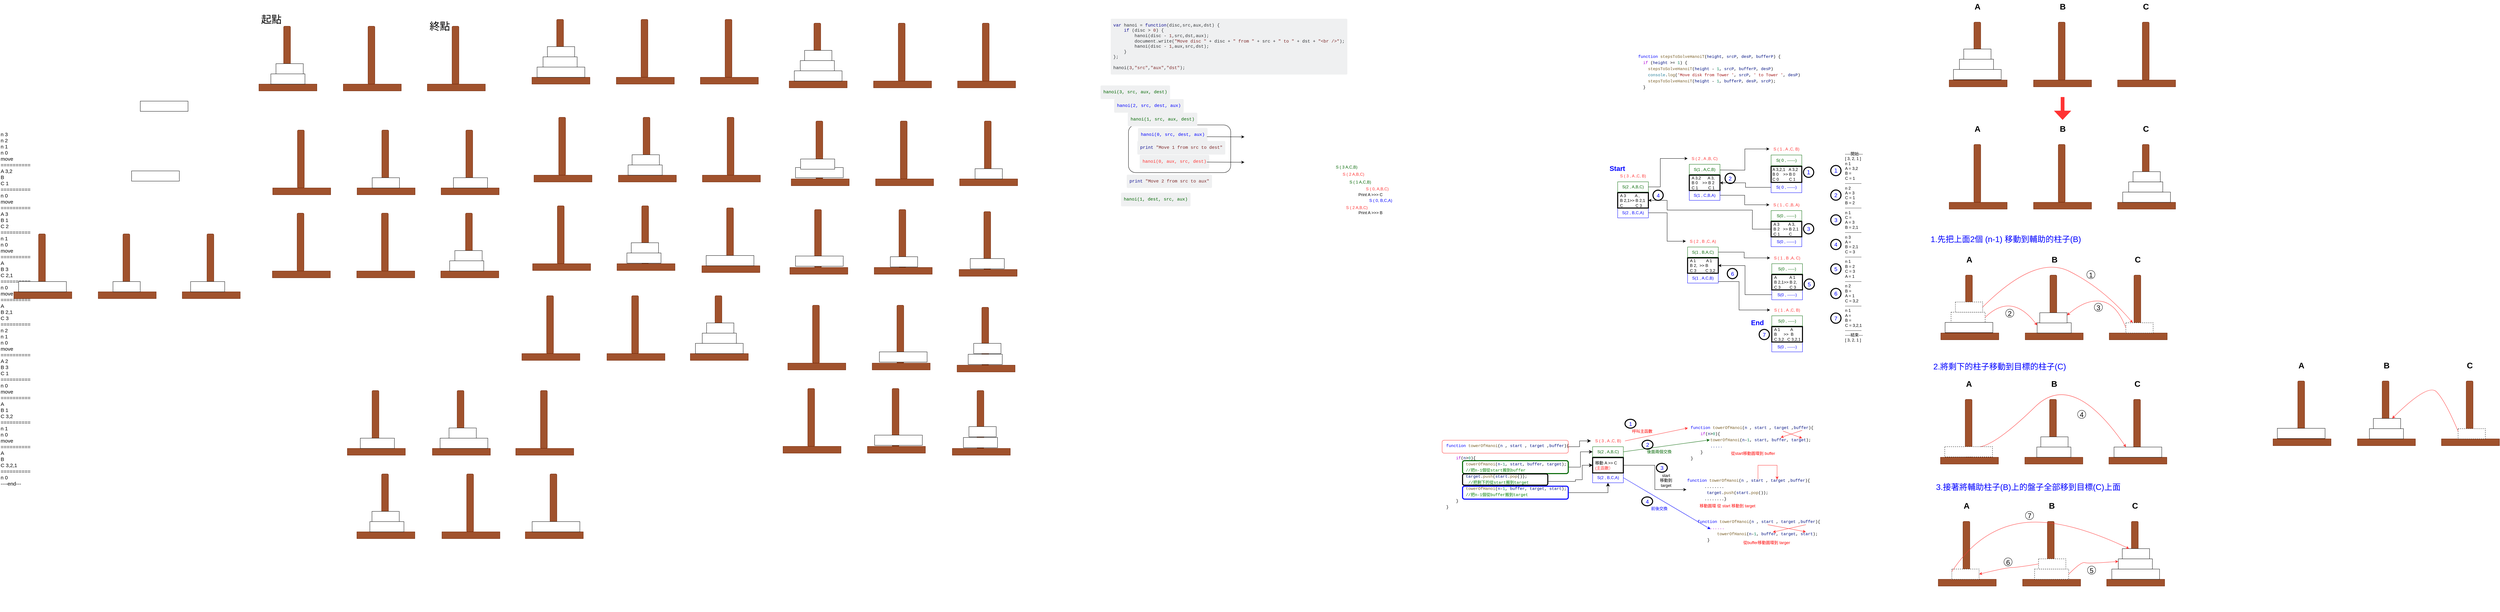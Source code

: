 <mxfile version="11.2.5" type="device" pages="1"><diagram id="r_M1rDLuzxdHATsRYuS1" name="第1頁"><mxGraphModel dx="2999" dy="1003" grid="1" gridSize="10" guides="1" tooltips="1" connect="1" arrows="1" fold="1" page="1" pageScale="1" pageWidth="827" pageHeight="1169" math="0" shadow="0"><root><mxCell id="0"/><mxCell id="1" parent="0"/><mxCell id="_j0EJclHL7leen6UQdvG-194" value="" style="rounded=1;whiteSpace=wrap;html=1;fontColor=#FF3333;" vertex="1" parent="1"><mxGeometry x="2720" y="450" width="300" height="140" as="geometry"/></mxCell><mxCell id="28DSNwNAp5SsAQWV_4JQ-19" value="" style="group" parent="1" vertex="1" connectable="0"><mxGeometry x="242" y="160" width="516.5" height="265" as="geometry"/></mxCell><mxCell id="28DSNwNAp5SsAQWV_4JQ-12" value="" style="group" parent="28DSNwNAp5SsAQWV_4JQ-19" vertex="1" connectable="0"><mxGeometry width="22.5" height="265" as="geometry"/></mxCell><mxCell id="28DSNwNAp5SsAQWV_4JQ-6" value="" style="rounded=1;whiteSpace=wrap;html=1;fillColor=#a0522d;strokeColor=#6D1F00;fontColor=#ffffff;" parent="28DSNwNAp5SsAQWV_4JQ-12" vertex="1"><mxGeometry width="20" height="170" as="geometry"/></mxCell><mxCell id="28DSNwNAp5SsAQWV_4JQ-7" value="" style="rounded=1;whiteSpace=wrap;html=1;rotation=90;arcSize=0;fillColor=#a0522d;strokeColor=#6D1F00;fontColor=#ffffff;" parent="28DSNwNAp5SsAQWV_4JQ-12" vertex="1"><mxGeometry x="2.5" y="95" width="20" height="170" as="geometry"/></mxCell><mxCell id="28DSNwNAp5SsAQWV_4JQ-13" value="" style="group" parent="28DSNwNAp5SsAQWV_4JQ-19" vertex="1" connectable="0"><mxGeometry x="247.5" width="22.5" height="265" as="geometry"/></mxCell><mxCell id="28DSNwNAp5SsAQWV_4JQ-14" value="" style="rounded=1;whiteSpace=wrap;html=1;fillColor=#a0522d;strokeColor=#6D1F00;fontColor=#ffffff;" parent="28DSNwNAp5SsAQWV_4JQ-13" vertex="1"><mxGeometry width="20" height="170" as="geometry"/></mxCell><mxCell id="28DSNwNAp5SsAQWV_4JQ-15" value="" style="rounded=1;whiteSpace=wrap;html=1;rotation=90;arcSize=0;fillColor=#a0522d;strokeColor=#6D1F00;fontColor=#ffffff;" parent="28DSNwNAp5SsAQWV_4JQ-13" vertex="1"><mxGeometry x="2.5" y="95" width="20" height="170" as="geometry"/></mxCell><mxCell id="28DSNwNAp5SsAQWV_4JQ-16" value="" style="group" parent="28DSNwNAp5SsAQWV_4JQ-19" vertex="1" connectable="0"><mxGeometry x="494" width="22.5" height="265" as="geometry"/></mxCell><mxCell id="28DSNwNAp5SsAQWV_4JQ-17" value="" style="rounded=1;whiteSpace=wrap;html=1;fillColor=#a0522d;strokeColor=#6D1F00;fontColor=#ffffff;" parent="28DSNwNAp5SsAQWV_4JQ-16" vertex="1"><mxGeometry width="20" height="170" as="geometry"/></mxCell><mxCell id="28DSNwNAp5SsAQWV_4JQ-18" value="" style="rounded=1;whiteSpace=wrap;html=1;rotation=90;arcSize=0;fillColor=#a0522d;strokeColor=#6D1F00;fontColor=#ffffff;" parent="28DSNwNAp5SsAQWV_4JQ-16" vertex="1"><mxGeometry x="2.5" y="95" width="20" height="170" as="geometry"/></mxCell><mxCell id="28DSNwNAp5SsAQWV_4JQ-1" value="" style="rounded=0;whiteSpace=wrap;html=1;" parent="28DSNwNAp5SsAQWV_4JQ-19" vertex="1"><mxGeometry x="-37.5" y="140" width="100" height="30" as="geometry"/></mxCell><mxCell id="28DSNwNAp5SsAQWV_4JQ-4" value="" style="rounded=0;whiteSpace=wrap;html=1;" parent="28DSNwNAp5SsAQWV_4JQ-19" vertex="1"><mxGeometry x="-22.5" y="110" width="80" height="30" as="geometry"/></mxCell><mxCell id="28DSNwNAp5SsAQWV_4JQ-20" value="起點" style="text;html=1;strokeColor=none;fillColor=none;align=center;verticalAlign=middle;whiteSpace=wrap;rounded=0;fontSize=30;" parent="1" vertex="1"><mxGeometry x="162" y="130" width="88" height="20" as="geometry"/></mxCell><mxCell id="28DSNwNAp5SsAQWV_4JQ-21" value="終點" style="text;html=1;strokeColor=none;fillColor=none;align=center;verticalAlign=middle;whiteSpace=wrap;rounded=0;fontSize=30;" parent="1" vertex="1"><mxGeometry x="656" y="150" width="88" height="20" as="geometry"/></mxCell><mxCell id="28DSNwNAp5SsAQWV_4JQ-22" value="&lt;div style=&quot;font-size: 15px&quot;&gt;&lt;font style=&quot;font-size: 15px&quot;&gt;n 3&lt;/font&gt;&lt;/div&gt;&lt;div style=&quot;font-size: 15px&quot;&gt;&lt;font style=&quot;font-size: 15px&quot;&gt;n 2&lt;/font&gt;&lt;/div&gt;&lt;div style=&quot;font-size: 15px&quot;&gt;&lt;font style=&quot;font-size: 15px&quot;&gt;n 1&lt;/font&gt;&lt;/div&gt;&lt;div style=&quot;font-size: 15px&quot;&gt;&lt;font style=&quot;font-size: 15px&quot;&gt;n 0&lt;/font&gt;&lt;/div&gt;&lt;div style=&quot;font-size: 15px&quot;&gt;&lt;font style=&quot;font-size: 15px&quot;&gt;move&lt;/font&gt;&lt;/div&gt;&lt;div style=&quot;font-size: 15px&quot;&gt;&lt;font style=&quot;font-size: 15px&quot;&gt;==========&lt;/font&gt;&lt;/div&gt;&lt;div style=&quot;font-size: 15px&quot;&gt;&lt;font style=&quot;font-size: 15px&quot;&gt;A 3,2&lt;/font&gt;&lt;/div&gt;&lt;div style=&quot;font-size: 15px&quot;&gt;&lt;font style=&quot;font-size: 15px&quot;&gt;B&amp;nbsp;&lt;/font&gt;&lt;/div&gt;&lt;div style=&quot;font-size: 15px&quot;&gt;&lt;font style=&quot;font-size: 15px&quot;&gt;C 1&lt;/font&gt;&lt;/div&gt;&lt;div style=&quot;font-size: 15px&quot;&gt;&lt;font style=&quot;font-size: 15px&quot;&gt;==========&lt;/font&gt;&lt;/div&gt;&lt;div style=&quot;font-size: 15px&quot;&gt;&lt;font style=&quot;font-size: 15px&quot;&gt;n 0&lt;/font&gt;&lt;/div&gt;&lt;div style=&quot;font-size: 15px&quot;&gt;&lt;font style=&quot;font-size: 15px&quot;&gt;move&lt;/font&gt;&lt;/div&gt;&lt;div style=&quot;font-size: 15px&quot;&gt;&lt;font style=&quot;font-size: 15px&quot;&gt;==========&lt;/font&gt;&lt;/div&gt;&lt;div style=&quot;font-size: 15px&quot;&gt;&lt;font style=&quot;font-size: 15px&quot;&gt;A 3&lt;/font&gt;&lt;/div&gt;&lt;div style=&quot;font-size: 15px&quot;&gt;&lt;font style=&quot;font-size: 15px&quot;&gt;B 1&lt;/font&gt;&lt;/div&gt;&lt;div style=&quot;font-size: 15px&quot;&gt;&lt;font style=&quot;font-size: 15px&quot;&gt;C 2&lt;/font&gt;&lt;/div&gt;&lt;div style=&quot;font-size: 15px&quot;&gt;&lt;font style=&quot;font-size: 15px&quot;&gt;==========&lt;/font&gt;&lt;/div&gt;&lt;div style=&quot;font-size: 15px&quot;&gt;&lt;font style=&quot;font-size: 15px&quot;&gt;n 1&lt;/font&gt;&lt;/div&gt;&lt;div style=&quot;font-size: 15px&quot;&gt;&lt;font style=&quot;font-size: 15px&quot;&gt;n 0&lt;/font&gt;&lt;/div&gt;&lt;div style=&quot;font-size: 15px&quot;&gt;&lt;font style=&quot;font-size: 15px&quot;&gt;move&lt;/font&gt;&lt;/div&gt;&lt;div style=&quot;font-size: 15px&quot;&gt;&lt;font style=&quot;font-size: 15px&quot;&gt;==========&lt;/font&gt;&lt;/div&gt;&lt;div style=&quot;font-size: 15px&quot;&gt;&lt;font style=&quot;font-size: 15px&quot;&gt;A&amp;nbsp;&lt;/font&gt;&lt;/div&gt;&lt;div style=&quot;font-size: 15px&quot;&gt;&lt;font style=&quot;font-size: 15px&quot;&gt;B 3&lt;/font&gt;&lt;/div&gt;&lt;div style=&quot;font-size: 15px&quot;&gt;&lt;font style=&quot;font-size: 15px&quot;&gt;C 2,1&lt;/font&gt;&lt;/div&gt;&lt;div style=&quot;font-size: 15px&quot;&gt;&lt;font style=&quot;font-size: 15px&quot;&gt;==========&lt;/font&gt;&lt;/div&gt;&lt;div style=&quot;font-size: 15px&quot;&gt;&lt;font style=&quot;font-size: 15px&quot;&gt;n 0&lt;/font&gt;&lt;/div&gt;&lt;div style=&quot;font-size: 15px&quot;&gt;&lt;font style=&quot;font-size: 15px&quot;&gt;move&lt;/font&gt;&lt;/div&gt;&lt;div style=&quot;font-size: 15px&quot;&gt;&lt;font style=&quot;font-size: 15px&quot;&gt;==========&lt;/font&gt;&lt;/div&gt;&lt;div style=&quot;font-size: 15px&quot;&gt;&lt;font style=&quot;font-size: 15px&quot;&gt;A&amp;nbsp;&lt;/font&gt;&lt;/div&gt;&lt;div style=&quot;font-size: 15px&quot;&gt;&lt;font style=&quot;font-size: 15px&quot;&gt;B 2,1&lt;/font&gt;&lt;/div&gt;&lt;div style=&quot;font-size: 15px&quot;&gt;&lt;font style=&quot;font-size: 15px&quot;&gt;C 3&lt;/font&gt;&lt;/div&gt;&lt;div style=&quot;font-size: 15px&quot;&gt;&lt;font style=&quot;font-size: 15px&quot;&gt;==========&lt;/font&gt;&lt;/div&gt;&lt;div style=&quot;font-size: 15px&quot;&gt;&lt;font style=&quot;font-size: 15px&quot;&gt;n 2&lt;/font&gt;&lt;/div&gt;&lt;div style=&quot;font-size: 15px&quot;&gt;&lt;font style=&quot;font-size: 15px&quot;&gt;n 1&lt;/font&gt;&lt;/div&gt;&lt;div style=&quot;font-size: 15px&quot;&gt;&lt;font style=&quot;font-size: 15px&quot;&gt;n 0&lt;/font&gt;&lt;/div&gt;&lt;div style=&quot;font-size: 15px&quot;&gt;&lt;font style=&quot;font-size: 15px&quot;&gt;move&lt;/font&gt;&lt;/div&gt;&lt;div style=&quot;font-size: 15px&quot;&gt;&lt;font style=&quot;font-size: 15px&quot;&gt;==========&lt;/font&gt;&lt;/div&gt;&lt;div style=&quot;font-size: 15px&quot;&gt;&lt;font style=&quot;font-size: 15px&quot;&gt;A 2&lt;/font&gt;&lt;/div&gt;&lt;div style=&quot;font-size: 15px&quot;&gt;&lt;font style=&quot;font-size: 15px&quot;&gt;B 3&lt;/font&gt;&lt;/div&gt;&lt;div style=&quot;font-size: 15px&quot;&gt;&lt;font style=&quot;font-size: 15px&quot;&gt;C 1&lt;/font&gt;&lt;/div&gt;&lt;div style=&quot;font-size: 15px&quot;&gt;&lt;font style=&quot;font-size: 15px&quot;&gt;==========&lt;/font&gt;&lt;/div&gt;&lt;div style=&quot;font-size: 15px&quot;&gt;&lt;font style=&quot;font-size: 15px&quot;&gt;n 0&lt;/font&gt;&lt;/div&gt;&lt;div style=&quot;font-size: 15px&quot;&gt;&lt;font style=&quot;font-size: 15px&quot;&gt;move&lt;/font&gt;&lt;/div&gt;&lt;div style=&quot;font-size: 15px&quot;&gt;&lt;font style=&quot;font-size: 15px&quot;&gt;==========&lt;/font&gt;&lt;/div&gt;&lt;div style=&quot;font-size: 15px&quot;&gt;&lt;font style=&quot;font-size: 15px&quot;&gt;A&amp;nbsp;&lt;/font&gt;&lt;/div&gt;&lt;div style=&quot;font-size: 15px&quot;&gt;&lt;font style=&quot;font-size: 15px&quot;&gt;B 1&lt;/font&gt;&lt;/div&gt;&lt;div style=&quot;font-size: 15px&quot;&gt;&lt;font style=&quot;font-size: 15px&quot;&gt;C 3,2&lt;/font&gt;&lt;/div&gt;&lt;div style=&quot;font-size: 15px&quot;&gt;&lt;font style=&quot;font-size: 15px&quot;&gt;==========&lt;/font&gt;&lt;/div&gt;&lt;div style=&quot;font-size: 15px&quot;&gt;&lt;font style=&quot;font-size: 15px&quot;&gt;n 1&lt;/font&gt;&lt;/div&gt;&lt;div style=&quot;font-size: 15px&quot;&gt;&lt;font style=&quot;font-size: 15px&quot;&gt;n 0&lt;/font&gt;&lt;/div&gt;&lt;div style=&quot;font-size: 15px&quot;&gt;&lt;font style=&quot;font-size: 15px&quot;&gt;move&lt;/font&gt;&lt;/div&gt;&lt;div style=&quot;font-size: 15px&quot;&gt;&lt;font style=&quot;font-size: 15px&quot;&gt;==========&lt;/font&gt;&lt;/div&gt;&lt;div style=&quot;font-size: 15px&quot;&gt;&lt;font style=&quot;font-size: 15px&quot;&gt;A&amp;nbsp;&lt;/font&gt;&lt;/div&gt;&lt;div style=&quot;font-size: 15px&quot;&gt;&lt;font style=&quot;font-size: 15px&quot;&gt;B&amp;nbsp;&lt;/font&gt;&lt;/div&gt;&lt;div style=&quot;font-size: 15px&quot;&gt;&lt;font style=&quot;font-size: 15px&quot;&gt;C 3,2,1&lt;/font&gt;&lt;/div&gt;&lt;div style=&quot;font-size: 15px&quot;&gt;&lt;font style=&quot;font-size: 15px&quot;&gt;==========&lt;/font&gt;&lt;/div&gt;&lt;div style=&quot;font-size: 15px&quot;&gt;&lt;font style=&quot;font-size: 15px&quot;&gt;n 0&lt;/font&gt;&lt;/div&gt;&lt;div style=&quot;font-size: 15px&quot;&gt;&lt;font style=&quot;font-size: 15px&quot;&gt;----end---&lt;/font&gt;&lt;/div&gt;" style="text;html=1;strokeColor=none;fillColor=none;align=left;verticalAlign=middle;whiteSpace=wrap;rounded=0;fontSize=30;" parent="1" vertex="1"><mxGeometry x="-590" y="980" width="40" height="20" as="geometry"/></mxCell><mxCell id="28DSNwNAp5SsAQWV_4JQ-24" value="" style="group" parent="1" vertex="1" connectable="0"><mxGeometry x="282.5" y="465" width="557.5" height="265" as="geometry"/></mxCell><mxCell id="28DSNwNAp5SsAQWV_4JQ-25" value="" style="group" parent="28DSNwNAp5SsAQWV_4JQ-24" vertex="1" connectable="0"><mxGeometry width="22.5" height="265" as="geometry"/></mxCell><mxCell id="28DSNwNAp5SsAQWV_4JQ-26" value="" style="rounded=1;whiteSpace=wrap;html=1;fillColor=#a0522d;strokeColor=#6D1F00;fontColor=#ffffff;" parent="28DSNwNAp5SsAQWV_4JQ-25" vertex="1"><mxGeometry width="20" height="170" as="geometry"/></mxCell><mxCell id="28DSNwNAp5SsAQWV_4JQ-27" value="" style="rounded=1;whiteSpace=wrap;html=1;rotation=90;arcSize=0;fillColor=#a0522d;strokeColor=#6D1F00;fontColor=#ffffff;" parent="28DSNwNAp5SsAQWV_4JQ-25" vertex="1"><mxGeometry x="2.5" y="95" width="20" height="170" as="geometry"/></mxCell><mxCell id="28DSNwNAp5SsAQWV_4JQ-28" value="" style="group" parent="28DSNwNAp5SsAQWV_4JQ-24" vertex="1" connectable="0"><mxGeometry x="247.5" width="22.5" height="265" as="geometry"/></mxCell><mxCell id="28DSNwNAp5SsAQWV_4JQ-29" value="" style="rounded=1;whiteSpace=wrap;html=1;fillColor=#a0522d;strokeColor=#6D1F00;fontColor=#ffffff;" parent="28DSNwNAp5SsAQWV_4JQ-28" vertex="1"><mxGeometry width="20" height="170" as="geometry"/></mxCell><mxCell id="28DSNwNAp5SsAQWV_4JQ-30" value="" style="rounded=1;whiteSpace=wrap;html=1;rotation=90;arcSize=0;fillColor=#a0522d;strokeColor=#6D1F00;fontColor=#ffffff;" parent="28DSNwNAp5SsAQWV_4JQ-28" vertex="1"><mxGeometry x="2.5" y="95" width="20" height="170" as="geometry"/></mxCell><mxCell id="28DSNwNAp5SsAQWV_4JQ-31" value="" style="group" parent="28DSNwNAp5SsAQWV_4JQ-24" vertex="1" connectable="0"><mxGeometry x="494" width="63.5" height="265" as="geometry"/></mxCell><mxCell id="28DSNwNAp5SsAQWV_4JQ-32" value="" style="rounded=1;whiteSpace=wrap;html=1;fillColor=#a0522d;strokeColor=#6D1F00;fontColor=#ffffff;" parent="28DSNwNAp5SsAQWV_4JQ-31" vertex="1"><mxGeometry width="20" height="170" as="geometry"/></mxCell><mxCell id="28DSNwNAp5SsAQWV_4JQ-33" value="" style="rounded=1;whiteSpace=wrap;html=1;rotation=90;arcSize=0;fillColor=#a0522d;strokeColor=#6D1F00;fontColor=#ffffff;" parent="28DSNwNAp5SsAQWV_4JQ-31" vertex="1"><mxGeometry x="2.5" y="95" width="20" height="170" as="geometry"/></mxCell><mxCell id="28DSNwNAp5SsAQWV_4JQ-34" value="" style="rounded=0;whiteSpace=wrap;html=1;" parent="28DSNwNAp5SsAQWV_4JQ-31" vertex="1"><mxGeometry x="-36.5" y="140" width="100" height="30" as="geometry"/></mxCell><mxCell id="28DSNwNAp5SsAQWV_4JQ-36" value="" style="rounded=0;whiteSpace=wrap;html=1;" parent="28DSNwNAp5SsAQWV_4JQ-24" vertex="1"><mxGeometry x="219.214" y="140" width="80" height="30" as="geometry"/></mxCell><mxCell id="28DSNwNAp5SsAQWV_4JQ-37" value="" style="group" parent="1" vertex="1" connectable="0"><mxGeometry x="-476.857" y="770" width="546" height="265" as="geometry"/></mxCell><mxCell id="28DSNwNAp5SsAQWV_4JQ-38" value="" style="group" parent="28DSNwNAp5SsAQWV_4JQ-37" vertex="1" connectable="0"><mxGeometry width="22.5" height="265" as="geometry"/></mxCell><mxCell id="28DSNwNAp5SsAQWV_4JQ-39" value="" style="rounded=1;whiteSpace=wrap;html=1;fillColor=#a0522d;strokeColor=#6D1F00;fontColor=#ffffff;" parent="28DSNwNAp5SsAQWV_4JQ-38" vertex="1"><mxGeometry width="20" height="170" as="geometry"/></mxCell><mxCell id="28DSNwNAp5SsAQWV_4JQ-40" value="" style="rounded=1;whiteSpace=wrap;html=1;rotation=90;arcSize=0;fillColor=#a0522d;strokeColor=#6D1F00;fontColor=#ffffff;" parent="28DSNwNAp5SsAQWV_4JQ-38" vertex="1"><mxGeometry x="2.5" y="95" width="20" height="170" as="geometry"/></mxCell><mxCell id="28DSNwNAp5SsAQWV_4JQ-41" value="" style="group" parent="28DSNwNAp5SsAQWV_4JQ-37" vertex="1" connectable="0"><mxGeometry x="247.5" width="50.714" height="265" as="geometry"/></mxCell><mxCell id="28DSNwNAp5SsAQWV_4JQ-42" value="" style="rounded=1;whiteSpace=wrap;html=1;fillColor=#a0522d;strokeColor=#6D1F00;fontColor=#ffffff;" parent="28DSNwNAp5SsAQWV_4JQ-41" vertex="1"><mxGeometry width="20" height="170" as="geometry"/></mxCell><mxCell id="28DSNwNAp5SsAQWV_4JQ-43" value="" style="rounded=1;whiteSpace=wrap;html=1;rotation=90;arcSize=0;fillColor=#a0522d;strokeColor=#6D1F00;fontColor=#ffffff;" parent="28DSNwNAp5SsAQWV_4JQ-41" vertex="1"><mxGeometry x="2.5" y="95" width="20" height="170" as="geometry"/></mxCell><mxCell id="28DSNwNAp5SsAQWV_4JQ-47" value="" style="rounded=0;whiteSpace=wrap;html=1;" parent="28DSNwNAp5SsAQWV_4JQ-41" vertex="1"><mxGeometry x="-29.286" y="140" width="80" height="30" as="geometry"/></mxCell><mxCell id="28DSNwNAp5SsAQWV_4JQ-44" value="" style="group" parent="28DSNwNAp5SsAQWV_4JQ-37" vertex="1" connectable="0"><mxGeometry x="494" width="52" height="265" as="geometry"/></mxCell><mxCell id="28DSNwNAp5SsAQWV_4JQ-45" value="" style="rounded=1;whiteSpace=wrap;html=1;fillColor=#a0522d;strokeColor=#6D1F00;fontColor=#ffffff;" parent="28DSNwNAp5SsAQWV_4JQ-44" vertex="1"><mxGeometry width="20" height="170" as="geometry"/></mxCell><mxCell id="28DSNwNAp5SsAQWV_4JQ-46" value="" style="rounded=1;whiteSpace=wrap;html=1;rotation=90;arcSize=0;fillColor=#a0522d;strokeColor=#6D1F00;fontColor=#ffffff;" parent="28DSNwNAp5SsAQWV_4JQ-44" vertex="1"><mxGeometry x="2.5" y="95" width="20" height="170" as="geometry"/></mxCell><mxCell id="28DSNwNAp5SsAQWV_4JQ-48" value="" style="rounded=0;whiteSpace=wrap;html=1;" parent="28DSNwNAp5SsAQWV_4JQ-44" vertex="1"><mxGeometry x="-48" y="140" width="100" height="30" as="geometry"/></mxCell><mxCell id="28DSNwNAp5SsAQWV_4JQ-49" value="" style="rounded=0;whiteSpace=wrap;html=1;" parent="28DSNwNAp5SsAQWV_4JQ-37" vertex="1"><mxGeometry x="-58.5" y="140" width="140" height="30" as="geometry"/></mxCell><mxCell id="28DSNwNAp5SsAQWV_4JQ-52" value="" style="group" parent="1" vertex="1" connectable="0"><mxGeometry x="1042.857" y="140" width="574" height="265" as="geometry"/></mxCell><mxCell id="28DSNwNAp5SsAQWV_4JQ-53" value="" style="group" parent="28DSNwNAp5SsAQWV_4JQ-52" vertex="1" connectable="0"><mxGeometry width="60" height="265" as="geometry"/></mxCell><mxCell id="28DSNwNAp5SsAQWV_4JQ-54" value="" style="rounded=1;whiteSpace=wrap;html=1;fillColor=#a0522d;strokeColor=#6D1F00;fontColor=#ffffff;" parent="28DSNwNAp5SsAQWV_4JQ-53" vertex="1"><mxGeometry width="20" height="170" as="geometry"/></mxCell><mxCell id="28DSNwNAp5SsAQWV_4JQ-55" value="" style="rounded=1;whiteSpace=wrap;html=1;rotation=90;arcSize=0;fillColor=#a0522d;strokeColor=#6D1F00;fontColor=#ffffff;" parent="28DSNwNAp5SsAQWV_4JQ-53" vertex="1"><mxGeometry x="2.5" y="95" width="20" height="170" as="geometry"/></mxCell><mxCell id="28DSNwNAp5SsAQWV_4JQ-63" value="" style="rounded=0;whiteSpace=wrap;html=1;" parent="28DSNwNAp5SsAQWV_4JQ-53" vertex="1"><mxGeometry x="-40" y="110" width="100" height="30" as="geometry"/></mxCell><mxCell id="28DSNwNAp5SsAQWV_4JQ-59" value="" style="rounded=0;whiteSpace=wrap;html=1;" parent="28DSNwNAp5SsAQWV_4JQ-53" vertex="1"><mxGeometry x="-27.286" y="80" width="80" height="30" as="geometry"/></mxCell><mxCell id="28DSNwNAp5SsAQWV_4JQ-56" value="" style="group" parent="28DSNwNAp5SsAQWV_4JQ-52" vertex="1" connectable="0"><mxGeometry x="247.5" width="50.714" height="265" as="geometry"/></mxCell><mxCell id="28DSNwNAp5SsAQWV_4JQ-57" value="" style="rounded=1;whiteSpace=wrap;html=1;fillColor=#a0522d;strokeColor=#6D1F00;fontColor=#ffffff;" parent="28DSNwNAp5SsAQWV_4JQ-56" vertex="1"><mxGeometry width="20" height="170" as="geometry"/></mxCell><mxCell id="28DSNwNAp5SsAQWV_4JQ-58" value="" style="rounded=1;whiteSpace=wrap;html=1;rotation=90;arcSize=0;fillColor=#a0522d;strokeColor=#6D1F00;fontColor=#ffffff;" parent="28DSNwNAp5SsAQWV_4JQ-56" vertex="1"><mxGeometry x="2.5" y="95" width="20" height="170" as="geometry"/></mxCell><mxCell id="28DSNwNAp5SsAQWV_4JQ-60" value="" style="group" parent="28DSNwNAp5SsAQWV_4JQ-52" vertex="1" connectable="0"><mxGeometry x="494" width="80" height="265" as="geometry"/></mxCell><mxCell id="28DSNwNAp5SsAQWV_4JQ-61" value="" style="rounded=1;whiteSpace=wrap;html=1;fillColor=#a0522d;strokeColor=#6D1F00;fontColor=#ffffff;" parent="28DSNwNAp5SsAQWV_4JQ-60" vertex="1"><mxGeometry width="20" height="170" as="geometry"/></mxCell><mxCell id="28DSNwNAp5SsAQWV_4JQ-62" value="" style="rounded=1;whiteSpace=wrap;html=1;rotation=90;arcSize=0;fillColor=#a0522d;strokeColor=#6D1F00;fontColor=#ffffff;" parent="28DSNwNAp5SsAQWV_4JQ-60" vertex="1"><mxGeometry x="2.5" y="95" width="20" height="170" as="geometry"/></mxCell><mxCell id="28DSNwNAp5SsAQWV_4JQ-35" value="" style="rounded=0;whiteSpace=wrap;html=1;" parent="1" vertex="1"><mxGeometry x="-204" y="585" width="140" height="30" as="geometry"/></mxCell><mxCell id="28DSNwNAp5SsAQWV_4JQ-2" value="" style="rounded=0;whiteSpace=wrap;html=1;" parent="1" vertex="1"><mxGeometry x="-178.5" y="380" width="140" height="30" as="geometry"/></mxCell><mxCell id="_j0EJclHL7leen6UQdvG-1" value="" style="group" vertex="1" connectable="0" parent="1"><mxGeometry x="281.5" y="709" width="557.5" height="265" as="geometry"/></mxCell><mxCell id="_j0EJclHL7leen6UQdvG-2" value="" style="group" vertex="1" connectable="0" parent="_j0EJclHL7leen6UQdvG-1"><mxGeometry width="22.5" height="265" as="geometry"/></mxCell><mxCell id="_j0EJclHL7leen6UQdvG-3" value="" style="rounded=1;whiteSpace=wrap;html=1;fillColor=#a0522d;strokeColor=#6D1F00;fontColor=#ffffff;" vertex="1" parent="_j0EJclHL7leen6UQdvG-2"><mxGeometry width="20" height="170" as="geometry"/></mxCell><mxCell id="_j0EJclHL7leen6UQdvG-4" value="" style="rounded=1;whiteSpace=wrap;html=1;rotation=90;arcSize=0;fillColor=#a0522d;strokeColor=#6D1F00;fontColor=#ffffff;" vertex="1" parent="_j0EJclHL7leen6UQdvG-2"><mxGeometry x="2.5" y="95" width="20" height="170" as="geometry"/></mxCell><mxCell id="_j0EJclHL7leen6UQdvG-5" value="" style="group" vertex="1" connectable="0" parent="_j0EJclHL7leen6UQdvG-1"><mxGeometry x="247.5" width="22.5" height="265" as="geometry"/></mxCell><mxCell id="_j0EJclHL7leen6UQdvG-6" value="" style="rounded=1;whiteSpace=wrap;html=1;fillColor=#a0522d;strokeColor=#6D1F00;fontColor=#ffffff;" vertex="1" parent="_j0EJclHL7leen6UQdvG-5"><mxGeometry width="20" height="170" as="geometry"/></mxCell><mxCell id="_j0EJclHL7leen6UQdvG-7" value="" style="rounded=1;whiteSpace=wrap;html=1;rotation=90;arcSize=0;fillColor=#a0522d;strokeColor=#6D1F00;fontColor=#ffffff;" vertex="1" parent="_j0EJclHL7leen6UQdvG-5"><mxGeometry x="2.5" y="95" width="20" height="170" as="geometry"/></mxCell><mxCell id="_j0EJclHL7leen6UQdvG-8" value="" style="group" vertex="1" connectable="0" parent="_j0EJclHL7leen6UQdvG-1"><mxGeometry x="494" width="63.5" height="265" as="geometry"/></mxCell><mxCell id="_j0EJclHL7leen6UQdvG-9" value="" style="rounded=1;whiteSpace=wrap;html=1;fillColor=#a0522d;strokeColor=#6D1F00;fontColor=#ffffff;" vertex="1" parent="_j0EJclHL7leen6UQdvG-8"><mxGeometry width="20" height="170" as="geometry"/></mxCell><mxCell id="_j0EJclHL7leen6UQdvG-10" value="" style="rounded=1;whiteSpace=wrap;html=1;rotation=90;arcSize=0;fillColor=#a0522d;strokeColor=#6D1F00;fontColor=#ffffff;" vertex="1" parent="_j0EJclHL7leen6UQdvG-8"><mxGeometry x="2.5" y="95" width="20" height="170" as="geometry"/></mxCell><mxCell id="_j0EJclHL7leen6UQdvG-12" value="" style="rounded=0;whiteSpace=wrap;html=1;" vertex="1" parent="_j0EJclHL7leen6UQdvG-8"><mxGeometry x="-31.286" y="110" width="80" height="30" as="geometry"/></mxCell><mxCell id="_j0EJclHL7leen6UQdvG-11" value="" style="rounded=0;whiteSpace=wrap;html=1;" vertex="1" parent="1"><mxGeometry x="729" y="849" width="100" height="30" as="geometry"/></mxCell><mxCell id="_j0EJclHL7leen6UQdvG-13" value="" style="rounded=0;whiteSpace=wrap;html=1;" vertex="1" parent="1"><mxGeometry x="985.357" y="280" width="140" height="30" as="geometry"/></mxCell><mxCell id="_j0EJclHL7leen6UQdvG-15" value="" style="group" vertex="1" connectable="0" parent="1"><mxGeometry x="1048.857" y="427.5" width="574" height="265" as="geometry"/></mxCell><mxCell id="_j0EJclHL7leen6UQdvG-16" value="" style="group" vertex="1" connectable="0" parent="_j0EJclHL7leen6UQdvG-15"><mxGeometry width="60" height="265" as="geometry"/></mxCell><mxCell id="_j0EJclHL7leen6UQdvG-17" value="" style="rounded=1;whiteSpace=wrap;html=1;fillColor=#a0522d;strokeColor=#6D1F00;fontColor=#ffffff;" vertex="1" parent="_j0EJclHL7leen6UQdvG-16"><mxGeometry width="20" height="170" as="geometry"/></mxCell><mxCell id="_j0EJclHL7leen6UQdvG-18" value="" style="rounded=1;whiteSpace=wrap;html=1;rotation=90;arcSize=0;fillColor=#a0522d;strokeColor=#6D1F00;fontColor=#ffffff;" vertex="1" parent="_j0EJclHL7leen6UQdvG-16"><mxGeometry x="2.5" y="95" width="20" height="170" as="geometry"/></mxCell><mxCell id="_j0EJclHL7leen6UQdvG-21" value="" style="group" vertex="1" connectable="0" parent="_j0EJclHL7leen6UQdvG-15"><mxGeometry x="247.5" width="50.714" height="265" as="geometry"/></mxCell><mxCell id="_j0EJclHL7leen6UQdvG-22" value="" style="rounded=1;whiteSpace=wrap;html=1;fillColor=#a0522d;strokeColor=#6D1F00;fontColor=#ffffff;" vertex="1" parent="_j0EJclHL7leen6UQdvG-21"><mxGeometry width="20" height="170" as="geometry"/></mxCell><mxCell id="_j0EJclHL7leen6UQdvG-23" value="" style="rounded=1;whiteSpace=wrap;html=1;rotation=90;arcSize=0;fillColor=#a0522d;strokeColor=#6D1F00;fontColor=#ffffff;" vertex="1" parent="_j0EJclHL7leen6UQdvG-21"><mxGeometry x="2.5" y="95" width="20" height="170" as="geometry"/></mxCell><mxCell id="_j0EJclHL7leen6UQdvG-20" value="" style="rounded=0;whiteSpace=wrap;html=1;" vertex="1" parent="_j0EJclHL7leen6UQdvG-21"><mxGeometry x="-32.286" y="110" width="80" height="30" as="geometry"/></mxCell><mxCell id="_j0EJclHL7leen6UQdvG-24" value="" style="group" vertex="1" connectable="0" parent="_j0EJclHL7leen6UQdvG-15"><mxGeometry x="494" width="80" height="265" as="geometry"/></mxCell><mxCell id="_j0EJclHL7leen6UQdvG-25" value="" style="rounded=1;whiteSpace=wrap;html=1;fillColor=#a0522d;strokeColor=#6D1F00;fontColor=#ffffff;" vertex="1" parent="_j0EJclHL7leen6UQdvG-24"><mxGeometry width="20" height="170" as="geometry"/></mxCell><mxCell id="_j0EJclHL7leen6UQdvG-26" value="" style="rounded=1;whiteSpace=wrap;html=1;rotation=90;arcSize=0;fillColor=#a0522d;strokeColor=#6D1F00;fontColor=#ffffff;" vertex="1" parent="_j0EJclHL7leen6UQdvG-24"><mxGeometry x="2.5" y="95" width="20" height="170" as="geometry"/></mxCell><mxCell id="_j0EJclHL7leen6UQdvG-19" value="" style="rounded=0;whiteSpace=wrap;html=1;" vertex="1" parent="_j0EJclHL7leen6UQdvG-15"><mxGeometry x="203.5" y="140" width="100" height="30" as="geometry"/></mxCell><mxCell id="_j0EJclHL7leen6UQdvG-28" value="" style="group" vertex="1" connectable="0" parent="1"><mxGeometry x="1044.857" y="687.5" width="576.5" height="265" as="geometry"/></mxCell><mxCell id="_j0EJclHL7leen6UQdvG-29" value="" style="group" vertex="1" connectable="0" parent="_j0EJclHL7leen6UQdvG-28"><mxGeometry width="70.5" height="265" as="geometry"/></mxCell><mxCell id="_j0EJclHL7leen6UQdvG-30" value="" style="rounded=1;whiteSpace=wrap;html=1;fillColor=#a0522d;strokeColor=#6D1F00;fontColor=#ffffff;" vertex="1" parent="_j0EJclHL7leen6UQdvG-29"><mxGeometry width="20" height="170" as="geometry"/></mxCell><mxCell id="_j0EJclHL7leen6UQdvG-31" value="" style="rounded=1;whiteSpace=wrap;html=1;rotation=90;arcSize=0;fillColor=#a0522d;strokeColor=#6D1F00;fontColor=#ffffff;" vertex="1" parent="_j0EJclHL7leen6UQdvG-29"><mxGeometry x="2.5" y="95" width="20" height="170" as="geometry"/></mxCell><mxCell id="_j0EJclHL7leen6UQdvG-32" value="" style="group" vertex="1" connectable="0" parent="_j0EJclHL7leen6UQdvG-28"><mxGeometry x="247.5" width="50.714" height="265" as="geometry"/></mxCell><mxCell id="_j0EJclHL7leen6UQdvG-33" value="" style="rounded=1;whiteSpace=wrap;html=1;fillColor=#a0522d;strokeColor=#6D1F00;fontColor=#ffffff;" vertex="1" parent="_j0EJclHL7leen6UQdvG-32"><mxGeometry width="20" height="170" as="geometry"/></mxCell><mxCell id="_j0EJclHL7leen6UQdvG-34" value="" style="rounded=1;whiteSpace=wrap;html=1;rotation=90;arcSize=0;fillColor=#a0522d;strokeColor=#6D1F00;fontColor=#ffffff;" vertex="1" parent="_j0EJclHL7leen6UQdvG-32"><mxGeometry x="2.5" y="95" width="20" height="170" as="geometry"/></mxCell><mxCell id="_j0EJclHL7leen6UQdvG-36" value="" style="group" vertex="1" connectable="0" parent="_j0EJclHL7leen6UQdvG-28"><mxGeometry x="496.5" y="6" width="80" height="265" as="geometry"/></mxCell><mxCell id="_j0EJclHL7leen6UQdvG-37" value="" style="rounded=1;whiteSpace=wrap;html=1;fillColor=#a0522d;strokeColor=#6D1F00;fontColor=#ffffff;" vertex="1" parent="_j0EJclHL7leen6UQdvG-36"><mxGeometry width="20" height="170" as="geometry"/></mxCell><mxCell id="_j0EJclHL7leen6UQdvG-38" value="" style="rounded=1;whiteSpace=wrap;html=1;rotation=90;arcSize=0;fillColor=#a0522d;strokeColor=#6D1F00;fontColor=#ffffff;" vertex="1" parent="_j0EJclHL7leen6UQdvG-36"><mxGeometry x="2.5" y="95" width="20" height="170" as="geometry"/></mxCell><mxCell id="_j0EJclHL7leen6UQdvG-35" value="" style="rounded=0;whiteSpace=wrap;html=1;" vertex="1" parent="_j0EJclHL7leen6UQdvG-28"><mxGeometry x="216.714" y="108.5" width="80" height="30" as="geometry"/></mxCell><mxCell id="_j0EJclHL7leen6UQdvG-39" value="" style="rounded=0;whiteSpace=wrap;html=1;" vertex="1" parent="_j0EJclHL7leen6UQdvG-28"><mxGeometry x="204" y="138.5" width="100" height="30" as="geometry"/></mxCell><mxCell id="_j0EJclHL7leen6UQdvG-27" value="" style="rounded=0;whiteSpace=wrap;html=1;" vertex="1" parent="_j0EJclHL7leen6UQdvG-28"><mxGeometry x="436.5" y="146" width="140" height="30" as="geometry"/></mxCell><mxCell id="_j0EJclHL7leen6UQdvG-42" value="" style="group" vertex="1" connectable="0" parent="1"><mxGeometry x="1013.357" y="951.5" width="576.5" height="265" as="geometry"/></mxCell><mxCell id="_j0EJclHL7leen6UQdvG-43" value="" style="group" vertex="1" connectable="0" parent="_j0EJclHL7leen6UQdvG-42"><mxGeometry width="70.5" height="265" as="geometry"/></mxCell><mxCell id="_j0EJclHL7leen6UQdvG-44" value="" style="rounded=1;whiteSpace=wrap;html=1;fillColor=#a0522d;strokeColor=#6D1F00;fontColor=#ffffff;" vertex="1" parent="_j0EJclHL7leen6UQdvG-43"><mxGeometry width="20" height="170" as="geometry"/></mxCell><mxCell id="_j0EJclHL7leen6UQdvG-45" value="" style="rounded=1;whiteSpace=wrap;html=1;rotation=90;arcSize=0;fillColor=#a0522d;strokeColor=#6D1F00;fontColor=#ffffff;" vertex="1" parent="_j0EJclHL7leen6UQdvG-43"><mxGeometry x="2.5" y="95" width="20" height="170" as="geometry"/></mxCell><mxCell id="_j0EJclHL7leen6UQdvG-46" value="" style="group" vertex="1" connectable="0" parent="_j0EJclHL7leen6UQdvG-42"><mxGeometry x="249.5" width="82.5" height="265" as="geometry"/></mxCell><mxCell id="_j0EJclHL7leen6UQdvG-47" value="" style="rounded=1;whiteSpace=wrap;html=1;fillColor=#a0522d;strokeColor=#6D1F00;fontColor=#ffffff;" vertex="1" parent="_j0EJclHL7leen6UQdvG-46"><mxGeometry width="20" height="170" as="geometry"/></mxCell><mxCell id="_j0EJclHL7leen6UQdvG-48" value="" style="rounded=1;whiteSpace=wrap;html=1;rotation=90;arcSize=0;fillColor=#a0522d;strokeColor=#6D1F00;fontColor=#ffffff;" vertex="1" parent="_j0EJclHL7leen6UQdvG-46"><mxGeometry x="2.5" y="95" width="20" height="170" as="geometry"/></mxCell><mxCell id="_j0EJclHL7leen6UQdvG-49" value="" style="group" vertex="1" connectable="0" parent="_j0EJclHL7leen6UQdvG-42"><mxGeometry x="494" width="82.5" height="265" as="geometry"/></mxCell><mxCell id="_j0EJclHL7leen6UQdvG-50" value="" style="rounded=1;whiteSpace=wrap;html=1;fillColor=#a0522d;strokeColor=#6D1F00;fontColor=#ffffff;" vertex="1" parent="_j0EJclHL7leen6UQdvG-49"><mxGeometry width="20" height="170" as="geometry"/></mxCell><mxCell id="_j0EJclHL7leen6UQdvG-51" value="" style="rounded=1;whiteSpace=wrap;html=1;rotation=90;arcSize=0;fillColor=#a0522d;strokeColor=#6D1F00;fontColor=#ffffff;" vertex="1" parent="_j0EJclHL7leen6UQdvG-49"><mxGeometry x="2.5" y="95" width="20" height="170" as="geometry"/></mxCell><mxCell id="_j0EJclHL7leen6UQdvG-54" value="" style="rounded=0;whiteSpace=wrap;html=1;" vertex="1" parent="_j0EJclHL7leen6UQdvG-49"><mxGeometry x="-57.5" y="140" width="140" height="30" as="geometry"/></mxCell><mxCell id="_j0EJclHL7leen6UQdvG-53" value="" style="rounded=0;whiteSpace=wrap;html=1;" vertex="1" parent="_j0EJclHL7leen6UQdvG-49"><mxGeometry x="-24.786" y="80" width="80" height="30" as="geometry"/></mxCell><mxCell id="_j0EJclHL7leen6UQdvG-52" value="" style="rounded=0;whiteSpace=wrap;html=1;" vertex="1" parent="_j0EJclHL7leen6UQdvG-49"><mxGeometry x="-37.5" y="110" width="100" height="30" as="geometry"/></mxCell><mxCell id="_j0EJclHL7leen6UQdvG-55" value="" style="group" vertex="1" connectable="0" parent="1"><mxGeometry x="501.357" y="1230" width="574" height="265" as="geometry"/></mxCell><mxCell id="_j0EJclHL7leen6UQdvG-56" value="" style="group" vertex="1" connectable="0" parent="_j0EJclHL7leen6UQdvG-55"><mxGeometry width="70.5" height="265" as="geometry"/></mxCell><mxCell id="_j0EJclHL7leen6UQdvG-57" value="" style="rounded=1;whiteSpace=wrap;html=1;fillColor=#a0522d;strokeColor=#6D1F00;fontColor=#ffffff;" vertex="1" parent="_j0EJclHL7leen6UQdvG-56"><mxGeometry width="20" height="170" as="geometry"/></mxCell><mxCell id="_j0EJclHL7leen6UQdvG-58" value="" style="rounded=1;whiteSpace=wrap;html=1;rotation=90;arcSize=0;fillColor=#a0522d;strokeColor=#6D1F00;fontColor=#ffffff;" vertex="1" parent="_j0EJclHL7leen6UQdvG-56"><mxGeometry x="2.5" y="95" width="20" height="170" as="geometry"/></mxCell><mxCell id="_j0EJclHL7leen6UQdvG-66" value="" style="rounded=0;whiteSpace=wrap;html=1;" vertex="1" parent="_j0EJclHL7leen6UQdvG-56"><mxGeometry x="-34.5" y="140" width="100" height="30" as="geometry"/></mxCell><mxCell id="_j0EJclHL7leen6UQdvG-59" value="" style="group" vertex="1" connectable="0" parent="_j0EJclHL7leen6UQdvG-55"><mxGeometry x="249.5" width="82.5" height="265" as="geometry"/></mxCell><mxCell id="_j0EJclHL7leen6UQdvG-60" value="" style="rounded=1;whiteSpace=wrap;html=1;fillColor=#a0522d;strokeColor=#6D1F00;fontColor=#ffffff;" vertex="1" parent="_j0EJclHL7leen6UQdvG-59"><mxGeometry width="20" height="170" as="geometry"/></mxCell><mxCell id="_j0EJclHL7leen6UQdvG-61" value="" style="rounded=1;whiteSpace=wrap;html=1;rotation=90;arcSize=0;fillColor=#a0522d;strokeColor=#6D1F00;fontColor=#ffffff;" vertex="1" parent="_j0EJclHL7leen6UQdvG-59"><mxGeometry x="2.5" y="95" width="20" height="170" as="geometry"/></mxCell><mxCell id="_j0EJclHL7leen6UQdvG-62" value="" style="rounded=0;whiteSpace=wrap;html=1;" vertex="1" parent="_j0EJclHL7leen6UQdvG-59"><mxGeometry x="-50" y="140" width="140" height="30" as="geometry"/></mxCell><mxCell id="_j0EJclHL7leen6UQdvG-67" value="" style="rounded=0;whiteSpace=wrap;html=1;" vertex="1" parent="_j0EJclHL7leen6UQdvG-59"><mxGeometry x="-23.786" y="110" width="80" height="30" as="geometry"/></mxCell><mxCell id="_j0EJclHL7leen6UQdvG-63" value="" style="group" vertex="1" connectable="0" parent="_j0EJclHL7leen6UQdvG-55"><mxGeometry x="494" width="80" height="265" as="geometry"/></mxCell><mxCell id="_j0EJclHL7leen6UQdvG-64" value="" style="rounded=1;whiteSpace=wrap;html=1;fillColor=#a0522d;strokeColor=#6D1F00;fontColor=#ffffff;" vertex="1" parent="_j0EJclHL7leen6UQdvG-63"><mxGeometry width="20" height="170" as="geometry"/></mxCell><mxCell id="_j0EJclHL7leen6UQdvG-65" value="" style="rounded=1;whiteSpace=wrap;html=1;rotation=90;arcSize=0;fillColor=#a0522d;strokeColor=#6D1F00;fontColor=#ffffff;" vertex="1" parent="_j0EJclHL7leen6UQdvG-63"><mxGeometry x="2.5" y="95" width="20" height="170" as="geometry"/></mxCell><mxCell id="_j0EJclHL7leen6UQdvG-68" value="" style="group" vertex="1" connectable="0" parent="1"><mxGeometry x="529.357" y="1475" width="581.5" height="265" as="geometry"/></mxCell><mxCell id="_j0EJclHL7leen6UQdvG-69" value="" style="group" vertex="1" connectable="0" parent="_j0EJclHL7leen6UQdvG-68"><mxGeometry width="70.5" height="265" as="geometry"/></mxCell><mxCell id="_j0EJclHL7leen6UQdvG-70" value="" style="rounded=1;whiteSpace=wrap;html=1;fillColor=#a0522d;strokeColor=#6D1F00;fontColor=#ffffff;" vertex="1" parent="_j0EJclHL7leen6UQdvG-69"><mxGeometry width="20" height="170" as="geometry"/></mxCell><mxCell id="_j0EJclHL7leen6UQdvG-71" value="" style="rounded=1;whiteSpace=wrap;html=1;rotation=90;arcSize=0;fillColor=#a0522d;strokeColor=#6D1F00;fontColor=#ffffff;" vertex="1" parent="_j0EJclHL7leen6UQdvG-69"><mxGeometry x="2.5" y="95" width="20" height="170" as="geometry"/></mxCell><mxCell id="_j0EJclHL7leen6UQdvG-72" value="" style="rounded=0;whiteSpace=wrap;html=1;" vertex="1" parent="_j0EJclHL7leen6UQdvG-69"><mxGeometry x="-34.5" y="140" width="100" height="30" as="geometry"/></mxCell><mxCell id="_j0EJclHL7leen6UQdvG-77" value="" style="rounded=0;whiteSpace=wrap;html=1;" vertex="1" parent="_j0EJclHL7leen6UQdvG-69"><mxGeometry x="-28.286" y="110" width="80" height="30" as="geometry"/></mxCell><mxCell id="_j0EJclHL7leen6UQdvG-73" value="" style="group" vertex="1" connectable="0" parent="_j0EJclHL7leen6UQdvG-68"><mxGeometry x="249.5" width="82.5" height="265" as="geometry"/></mxCell><mxCell id="_j0EJclHL7leen6UQdvG-74" value="" style="rounded=1;whiteSpace=wrap;html=1;fillColor=#a0522d;strokeColor=#6D1F00;fontColor=#ffffff;" vertex="1" parent="_j0EJclHL7leen6UQdvG-73"><mxGeometry width="20" height="170" as="geometry"/></mxCell><mxCell id="_j0EJclHL7leen6UQdvG-75" value="" style="rounded=1;whiteSpace=wrap;html=1;rotation=90;arcSize=0;fillColor=#a0522d;strokeColor=#6D1F00;fontColor=#ffffff;" vertex="1" parent="_j0EJclHL7leen6UQdvG-73"><mxGeometry x="2.5" y="95" width="20" height="170" as="geometry"/></mxCell><mxCell id="_j0EJclHL7leen6UQdvG-78" value="" style="group" vertex="1" connectable="0" parent="_j0EJclHL7leen6UQdvG-68"><mxGeometry x="494" width="87.5" height="265" as="geometry"/></mxCell><mxCell id="_j0EJclHL7leen6UQdvG-79" value="" style="rounded=1;whiteSpace=wrap;html=1;fillColor=#a0522d;strokeColor=#6D1F00;fontColor=#ffffff;" vertex="1" parent="_j0EJclHL7leen6UQdvG-78"><mxGeometry width="20" height="170" as="geometry"/></mxCell><mxCell id="_j0EJclHL7leen6UQdvG-80" value="" style="rounded=1;whiteSpace=wrap;html=1;rotation=90;arcSize=0;fillColor=#a0522d;strokeColor=#6D1F00;fontColor=#ffffff;" vertex="1" parent="_j0EJclHL7leen6UQdvG-78"><mxGeometry x="2.5" y="95" width="20" height="170" as="geometry"/></mxCell><mxCell id="_j0EJclHL7leen6UQdvG-76" value="" style="rounded=0;whiteSpace=wrap;html=1;" vertex="1" parent="_j0EJclHL7leen6UQdvG-78"><mxGeometry x="-52.5" y="140" width="140" height="30" as="geometry"/></mxCell><mxCell id="_j0EJclHL7leen6UQdvG-116" value="" style="group" vertex="1" connectable="0" parent="1"><mxGeometry x="1797.357" y="151" width="574" height="265" as="geometry"/></mxCell><mxCell id="_j0EJclHL7leen6UQdvG-117" value="" style="group" vertex="1" connectable="0" parent="_j0EJclHL7leen6UQdvG-116"><mxGeometry width="60" height="265" as="geometry"/></mxCell><mxCell id="_j0EJclHL7leen6UQdvG-118" value="" style="rounded=1;whiteSpace=wrap;html=1;fillColor=#a0522d;strokeColor=#6D1F00;fontColor=#ffffff;" vertex="1" parent="_j0EJclHL7leen6UQdvG-117"><mxGeometry width="20" height="170" as="geometry"/></mxCell><mxCell id="_j0EJclHL7leen6UQdvG-119" value="" style="rounded=1;whiteSpace=wrap;html=1;rotation=90;arcSize=0;fillColor=#a0522d;strokeColor=#6D1F00;fontColor=#ffffff;" vertex="1" parent="_j0EJclHL7leen6UQdvG-117"><mxGeometry x="2.5" y="95" width="20" height="170" as="geometry"/></mxCell><mxCell id="_j0EJclHL7leen6UQdvG-120" value="" style="rounded=0;whiteSpace=wrap;html=1;" vertex="1" parent="_j0EJclHL7leen6UQdvG-117"><mxGeometry x="-40" y="110" width="100" height="30" as="geometry"/></mxCell><mxCell id="_j0EJclHL7leen6UQdvG-121" value="" style="rounded=0;whiteSpace=wrap;html=1;" vertex="1" parent="_j0EJclHL7leen6UQdvG-117"><mxGeometry x="-27.286" y="80" width="80" height="30" as="geometry"/></mxCell><mxCell id="_j0EJclHL7leen6UQdvG-122" value="" style="group" vertex="1" connectable="0" parent="_j0EJclHL7leen6UQdvG-116"><mxGeometry x="247.5" width="50.714" height="265" as="geometry"/></mxCell><mxCell id="_j0EJclHL7leen6UQdvG-123" value="" style="rounded=1;whiteSpace=wrap;html=1;fillColor=#a0522d;strokeColor=#6D1F00;fontColor=#ffffff;" vertex="1" parent="_j0EJclHL7leen6UQdvG-122"><mxGeometry width="20" height="170" as="geometry"/></mxCell><mxCell id="_j0EJclHL7leen6UQdvG-124" value="" style="rounded=1;whiteSpace=wrap;html=1;rotation=90;arcSize=0;fillColor=#a0522d;strokeColor=#6D1F00;fontColor=#ffffff;" vertex="1" parent="_j0EJclHL7leen6UQdvG-122"><mxGeometry x="2.5" y="95" width="20" height="170" as="geometry"/></mxCell><mxCell id="_j0EJclHL7leen6UQdvG-125" value="" style="group" vertex="1" connectable="0" parent="_j0EJclHL7leen6UQdvG-116"><mxGeometry x="494" width="80" height="265" as="geometry"/></mxCell><mxCell id="_j0EJclHL7leen6UQdvG-126" value="" style="rounded=1;whiteSpace=wrap;html=1;fillColor=#a0522d;strokeColor=#6D1F00;fontColor=#ffffff;" vertex="1" parent="_j0EJclHL7leen6UQdvG-125"><mxGeometry width="20" height="170" as="geometry"/></mxCell><mxCell id="_j0EJclHL7leen6UQdvG-127" value="" style="rounded=1;whiteSpace=wrap;html=1;rotation=90;arcSize=0;fillColor=#a0522d;strokeColor=#6D1F00;fontColor=#ffffff;" vertex="1" parent="_j0EJclHL7leen6UQdvG-125"><mxGeometry x="2.5" y="95" width="20" height="170" as="geometry"/></mxCell><mxCell id="_j0EJclHL7leen6UQdvG-128" value="" style="rounded=0;whiteSpace=wrap;html=1;" vertex="1" parent="1"><mxGeometry x="1739.857" y="291" width="140" height="30" as="geometry"/></mxCell><mxCell id="_j0EJclHL7leen6UQdvG-129" value="" style="group" vertex="1" connectable="0" parent="1"><mxGeometry x="1803.357" y="438.5" width="574" height="265" as="geometry"/></mxCell><mxCell id="_j0EJclHL7leen6UQdvG-130" value="" style="group" vertex="1" connectable="0" parent="_j0EJclHL7leen6UQdvG-129"><mxGeometry width="80" height="265" as="geometry"/></mxCell><mxCell id="_j0EJclHL7leen6UQdvG-131" value="" style="rounded=1;whiteSpace=wrap;html=1;fillColor=#a0522d;strokeColor=#6D1F00;fontColor=#ffffff;" vertex="1" parent="_j0EJclHL7leen6UQdvG-130"><mxGeometry width="20" height="170" as="geometry"/></mxCell><mxCell id="_j0EJclHL7leen6UQdvG-132" value="" style="rounded=1;whiteSpace=wrap;html=1;rotation=90;arcSize=0;fillColor=#a0522d;strokeColor=#6D1F00;fontColor=#ffffff;" vertex="1" parent="_j0EJclHL7leen6UQdvG-130"><mxGeometry x="2.5" y="95" width="20" height="170" as="geometry"/></mxCell><mxCell id="_j0EJclHL7leen6UQdvG-152" value="" style="rounded=0;whiteSpace=wrap;html=1;" vertex="1" parent="_j0EJclHL7leen6UQdvG-130"><mxGeometry x="-60" y="136.5" width="140" height="30" as="geometry"/></mxCell><mxCell id="_j0EJclHL7leen6UQdvG-133" value="" style="group" vertex="1" connectable="0" parent="_j0EJclHL7leen6UQdvG-129"><mxGeometry x="247.5" width="50.714" height="265" as="geometry"/></mxCell><mxCell id="_j0EJclHL7leen6UQdvG-134" value="" style="rounded=1;whiteSpace=wrap;html=1;fillColor=#a0522d;strokeColor=#6D1F00;fontColor=#ffffff;" vertex="1" parent="_j0EJclHL7leen6UQdvG-133"><mxGeometry width="20" height="170" as="geometry"/></mxCell><mxCell id="_j0EJclHL7leen6UQdvG-135" value="" style="rounded=1;whiteSpace=wrap;html=1;rotation=90;arcSize=0;fillColor=#a0522d;strokeColor=#6D1F00;fontColor=#ffffff;" vertex="1" parent="_j0EJclHL7leen6UQdvG-133"><mxGeometry x="2.5" y="95" width="20" height="170" as="geometry"/></mxCell><mxCell id="_j0EJclHL7leen6UQdvG-137" value="" style="group" vertex="1" connectable="0" parent="_j0EJclHL7leen6UQdvG-129"><mxGeometry x="494" width="80" height="265" as="geometry"/></mxCell><mxCell id="_j0EJclHL7leen6UQdvG-138" value="" style="rounded=1;whiteSpace=wrap;html=1;fillColor=#a0522d;strokeColor=#6D1F00;fontColor=#ffffff;" vertex="1" parent="_j0EJclHL7leen6UQdvG-137"><mxGeometry width="20" height="170" as="geometry"/></mxCell><mxCell id="_j0EJclHL7leen6UQdvG-139" value="" style="rounded=1;whiteSpace=wrap;html=1;rotation=90;arcSize=0;fillColor=#a0522d;strokeColor=#6D1F00;fontColor=#ffffff;" vertex="1" parent="_j0EJclHL7leen6UQdvG-137"><mxGeometry x="2.5" y="95" width="20" height="170" as="geometry"/></mxCell><mxCell id="_j0EJclHL7leen6UQdvG-136" value="" style="rounded=0;whiteSpace=wrap;html=1;" vertex="1" parent="_j0EJclHL7leen6UQdvG-137"><mxGeometry x="-27.286" y="140" width="80" height="30" as="geometry"/></mxCell><mxCell id="_j0EJclHL7leen6UQdvG-141" value="" style="rounded=1;whiteSpace=wrap;html=1;fillColor=#a0522d;strokeColor=#6D1F00;fontColor=#ffffff;" vertex="1" parent="1"><mxGeometry x="1799.357" y="698.5" width="20" height="170" as="geometry"/></mxCell><mxCell id="_j0EJclHL7leen6UQdvG-142" value="" style="rounded=1;whiteSpace=wrap;html=1;rotation=90;arcSize=0;fillColor=#a0522d;strokeColor=#6D1F00;fontColor=#ffffff;" vertex="1" parent="1"><mxGeometry x="1801.857" y="793.5" width="20" height="170" as="geometry"/></mxCell><mxCell id="_j0EJclHL7leen6UQdvG-143" value="" style="rounded=1;whiteSpace=wrap;html=1;fillColor=#a0522d;strokeColor=#6D1F00;fontColor=#ffffff;" vertex="1" parent="1"><mxGeometry x="2046.857" y="698.5" width="20" height="170" as="geometry"/></mxCell><mxCell id="_j0EJclHL7leen6UQdvG-144" value="" style="rounded=1;whiteSpace=wrap;html=1;rotation=90;arcSize=0;fillColor=#a0522d;strokeColor=#6D1F00;fontColor=#ffffff;" vertex="1" parent="1"><mxGeometry x="2049.357" y="793.5" width="20" height="170" as="geometry"/></mxCell><mxCell id="_j0EJclHL7leen6UQdvG-145" value="" style="rounded=1;whiteSpace=wrap;html=1;fillColor=#a0522d;strokeColor=#6D1F00;fontColor=#ffffff;" vertex="1" parent="1"><mxGeometry x="2295.857" y="704.5" width="20" height="170" as="geometry"/></mxCell><mxCell id="_j0EJclHL7leen6UQdvG-146" value="" style="rounded=1;whiteSpace=wrap;html=1;rotation=90;arcSize=0;fillColor=#a0522d;strokeColor=#6D1F00;fontColor=#ffffff;" vertex="1" parent="1"><mxGeometry x="2298.357" y="799.5" width="20" height="170" as="geometry"/></mxCell><mxCell id="_j0EJclHL7leen6UQdvG-147" value="" style="rounded=0;whiteSpace=wrap;html=1;" vertex="1" parent="1"><mxGeometry x="2021.571" y="837" width="80" height="30" as="geometry"/></mxCell><mxCell id="_j0EJclHL7leen6UQdvG-148" value="" style="rounded=0;whiteSpace=wrap;html=1;" vertex="1" parent="1"><mxGeometry x="2255.857" y="842.5" width="100" height="30" as="geometry"/></mxCell><mxCell id="_j0EJclHL7leen6UQdvG-150" value="" style="rounded=0;whiteSpace=wrap;html=1;" vertex="1" parent="1"><mxGeometry x="1743.357" y="835" width="140" height="30" as="geometry"/></mxCell><mxCell id="_j0EJclHL7leen6UQdvG-140" value="" style="rounded=0;whiteSpace=wrap;html=1;" vertex="1" parent="1"><mxGeometry x="1758.357" y="550" width="100" height="30" as="geometry"/></mxCell><mxCell id="_j0EJclHL7leen6UQdvG-153" value="" style="rounded=1;whiteSpace=wrap;html=1;fillColor=#a0522d;strokeColor=#6D1F00;fontColor=#ffffff;" vertex="1" parent="1"><mxGeometry x="1793.357" y="979.5" width="20" height="170" as="geometry"/></mxCell><mxCell id="_j0EJclHL7leen6UQdvG-154" value="" style="rounded=1;whiteSpace=wrap;html=1;rotation=90;arcSize=0;fillColor=#a0522d;strokeColor=#6D1F00;fontColor=#ffffff;" vertex="1" parent="1"><mxGeometry x="1795.857" y="1074.5" width="20" height="170" as="geometry"/></mxCell><mxCell id="_j0EJclHL7leen6UQdvG-155" value="" style="rounded=1;whiteSpace=wrap;html=1;fillColor=#a0522d;strokeColor=#6D1F00;fontColor=#ffffff;" vertex="1" parent="1"><mxGeometry x="2040.857" y="979.5" width="20" height="170" as="geometry"/></mxCell><mxCell id="_j0EJclHL7leen6UQdvG-156" value="" style="rounded=1;whiteSpace=wrap;html=1;rotation=90;arcSize=0;fillColor=#a0522d;strokeColor=#6D1F00;fontColor=#ffffff;" vertex="1" parent="1"><mxGeometry x="2043.357" y="1074.5" width="20" height="170" as="geometry"/></mxCell><mxCell id="_j0EJclHL7leen6UQdvG-157" value="" style="rounded=1;whiteSpace=wrap;html=1;fillColor=#a0522d;strokeColor=#6D1F00;fontColor=#ffffff;" vertex="1" parent="1"><mxGeometry x="2289.857" y="985.5" width="20" height="170" as="geometry"/></mxCell><mxCell id="_j0EJclHL7leen6UQdvG-158" value="" style="rounded=1;whiteSpace=wrap;html=1;rotation=90;arcSize=0;fillColor=#a0522d;strokeColor=#6D1F00;fontColor=#ffffff;" vertex="1" parent="1"><mxGeometry x="2292.357" y="1080.5" width="20" height="170" as="geometry"/></mxCell><mxCell id="_j0EJclHL7leen6UQdvG-159" value="" style="rounded=0;whiteSpace=wrap;html=1;" vertex="1" parent="1"><mxGeometry x="2266.071" y="1091.5" width="80" height="30" as="geometry"/></mxCell><mxCell id="_j0EJclHL7leen6UQdvG-160" value="" style="rounded=0;whiteSpace=wrap;html=1;" vertex="1" parent="1"><mxGeometry x="2249.857" y="1123.5" width="100" height="30" as="geometry"/></mxCell><mxCell id="_j0EJclHL7leen6UQdvG-161" value="" style="rounded=0;whiteSpace=wrap;html=1;" vertex="1" parent="1"><mxGeometry x="1989.357" y="1116.5" width="140" height="30" as="geometry"/></mxCell><mxCell id="_j0EJclHL7leen6UQdvG-162" value="" style="rounded=1;whiteSpace=wrap;html=1;fillColor=#a0522d;strokeColor=#6D1F00;fontColor=#ffffff;" vertex="1" parent="1"><mxGeometry x="1779.357" y="1224" width="20" height="170" as="geometry"/></mxCell><mxCell id="_j0EJclHL7leen6UQdvG-163" value="" style="rounded=1;whiteSpace=wrap;html=1;rotation=90;arcSize=0;fillColor=#a0522d;strokeColor=#6D1F00;fontColor=#ffffff;" vertex="1" parent="1"><mxGeometry x="1781.857" y="1319" width="20" height="170" as="geometry"/></mxCell><mxCell id="_j0EJclHL7leen6UQdvG-164" value="" style="rounded=1;whiteSpace=wrap;html=1;fillColor=#a0522d;strokeColor=#6D1F00;fontColor=#ffffff;" vertex="1" parent="1"><mxGeometry x="2026.857" y="1224" width="20" height="170" as="geometry"/></mxCell><mxCell id="_j0EJclHL7leen6UQdvG-165" value="" style="rounded=1;whiteSpace=wrap;html=1;rotation=90;arcSize=0;fillColor=#a0522d;strokeColor=#6D1F00;fontColor=#ffffff;" vertex="1" parent="1"><mxGeometry x="2029.357" y="1319" width="20" height="170" as="geometry"/></mxCell><mxCell id="_j0EJclHL7leen6UQdvG-166" value="" style="rounded=1;whiteSpace=wrap;html=1;fillColor=#a0522d;strokeColor=#6D1F00;fontColor=#ffffff;" vertex="1" parent="1"><mxGeometry x="2275.857" y="1230" width="20" height="170" as="geometry"/></mxCell><mxCell id="_j0EJclHL7leen6UQdvG-167" value="" style="rounded=1;whiteSpace=wrap;html=1;rotation=90;arcSize=0;fillColor=#a0522d;strokeColor=#6D1F00;fontColor=#ffffff;" vertex="1" parent="1"><mxGeometry x="2278.357" y="1325" width="20" height="170" as="geometry"/></mxCell><mxCell id="_j0EJclHL7leen6UQdvG-168" value="" style="rounded=0;whiteSpace=wrap;html=1;" vertex="1" parent="1"><mxGeometry x="2252.071" y="1336" width="80" height="30" as="geometry"/></mxCell><mxCell id="_j0EJclHL7leen6UQdvG-169" value="" style="rounded=0;whiteSpace=wrap;html=1;" vertex="1" parent="1"><mxGeometry x="2235.857" y="1368" width="100" height="30" as="geometry"/></mxCell><mxCell id="_j0EJclHL7leen6UQdvG-170" value="" style="rounded=0;whiteSpace=wrap;html=1;" vertex="1" parent="1"><mxGeometry x="1975.357" y="1361" width="140" height="30" as="geometry"/></mxCell><mxCell id="_j0EJclHL7leen6UQdvG-171" value="&lt;pre class=&quot;default prettyprint prettyprinted&quot; style=&quot;margin-top: 0px ; margin-bottom: 1em ; padding: 12px 8px ; border: 0px ; font-stretch: inherit ; line-height: inherit ; font-family: &amp;#34;consolas&amp;#34; , &amp;#34;menlo&amp;#34; , &amp;#34;monaco&amp;#34; , &amp;#34;lucida console&amp;#34; , &amp;#34;liberation mono&amp;#34; , &amp;#34;dejavu sans mono&amp;#34; , &amp;#34;bitstream vera sans mono&amp;#34; , &amp;#34;courier new&amp;#34; , monospace , sans-serif ; font-size: 13px ; vertical-align: baseline ; box-sizing: inherit ; width: auto ; max-height: 600px ; overflow: auto ; background-color: rgb(239 , 240 , 241) ; border-radius: 3px ; color: rgb(57 , 51 , 24) ; overflow-wrap: normal ; text-align: left&quot;&gt;&lt;code style=&quot;margin: 0px ; padding: 0px ; border: 0px ; font-style: inherit ; font-variant: inherit ; font-weight: inherit ; font-stretch: inherit ; line-height: inherit ; font-family: &amp;#34;consolas&amp;#34; , &amp;#34;menlo&amp;#34; , &amp;#34;monaco&amp;#34; , &amp;#34;lucida console&amp;#34; , &amp;#34;liberation mono&amp;#34; , &amp;#34;dejavu sans mono&amp;#34; , &amp;#34;bitstream vera sans mono&amp;#34; , &amp;#34;courier new&amp;#34; , monospace , sans-serif ; vertical-align: baseline ; box-sizing: inherit ; white-space: inherit&quot;&gt;&lt;span class=&quot;kwd&quot; style=&quot;margin: 0px ; padding: 0px ; border: 0px ; font-style: inherit ; font-variant: inherit ; font-weight: inherit ; font-stretch: inherit ; line-height: inherit ; font-family: inherit ; vertical-align: baseline ; box-sizing: inherit ; color: rgb(16 , 16 , 148)&quot;&gt;var&lt;/span&gt;&lt;span class=&quot;pln&quot; style=&quot;margin: 0px ; padding: 0px ; border: 0px ; font-style: inherit ; font-variant: inherit ; font-weight: inherit ; font-stretch: inherit ; line-height: inherit ; font-family: inherit ; vertical-align: baseline ; box-sizing: inherit ; color: rgb(48 , 51 , 54)&quot;&gt; hanoi &lt;/span&gt;&lt;span class=&quot;pun&quot; style=&quot;margin: 0px ; padding: 0px ; border: 0px ; font-style: inherit ; font-variant: inherit ; font-weight: inherit ; font-stretch: inherit ; line-height: inherit ; font-family: inherit ; vertical-align: baseline ; box-sizing: inherit ; color: rgb(48 , 51 , 54)&quot;&gt;=&lt;/span&gt;&lt;span class=&quot;pln&quot; style=&quot;margin: 0px ; padding: 0px ; border: 0px ; font-style: inherit ; font-variant: inherit ; font-weight: inherit ; font-stretch: inherit ; line-height: inherit ; font-family: inherit ; vertical-align: baseline ; box-sizing: inherit ; color: rgb(48 , 51 , 54)&quot;&gt; &lt;/span&gt;&lt;span class=&quot;kwd&quot; style=&quot;margin: 0px ; padding: 0px ; border: 0px ; font-style: inherit ; font-variant: inherit ; font-weight: inherit ; font-stretch: inherit ; line-height: inherit ; font-family: inherit ; vertical-align: baseline ; box-sizing: inherit ; color: rgb(16 , 16 , 148)&quot;&gt;function&lt;/span&gt;&lt;span class=&quot;pun&quot; style=&quot;margin: 0px ; padding: 0px ; border: 0px ; font-style: inherit ; font-variant: inherit ; font-weight: inherit ; font-stretch: inherit ; line-height: inherit ; font-family: inherit ; vertical-align: baseline ; box-sizing: inherit ; color: rgb(48 , 51 , 54)&quot;&gt;(&lt;/span&gt;&lt;span class=&quot;pln&quot; style=&quot;margin: 0px ; padding: 0px ; border: 0px ; font-style: inherit ; font-variant: inherit ; font-weight: inherit ; font-stretch: inherit ; line-height: inherit ; font-family: inherit ; vertical-align: baseline ; box-sizing: inherit ; color: rgb(48 , 51 , 54)&quot;&gt;disc&lt;/span&gt;&lt;span class=&quot;pun&quot; style=&quot;margin: 0px ; padding: 0px ; border: 0px ; font-style: inherit ; font-variant: inherit ; font-weight: inherit ; font-stretch: inherit ; line-height: inherit ; font-family: inherit ; vertical-align: baseline ; box-sizing: inherit ; color: rgb(48 , 51 , 54)&quot;&gt;,&lt;/span&gt;&lt;span class=&quot;pln&quot; style=&quot;margin: 0px ; padding: 0px ; border: 0px ; font-style: inherit ; font-variant: inherit ; font-weight: inherit ; font-stretch: inherit ; line-height: inherit ; font-family: inherit ; vertical-align: baseline ; box-sizing: inherit ; color: rgb(48 , 51 , 54)&quot;&gt;src&lt;/span&gt;&lt;span class=&quot;pun&quot; style=&quot;margin: 0px ; padding: 0px ; border: 0px ; font-style: inherit ; font-variant: inherit ; font-weight: inherit ; font-stretch: inherit ; line-height: inherit ; font-family: inherit ; vertical-align: baseline ; box-sizing: inherit ; color: rgb(48 , 51 , 54)&quot;&gt;,&lt;/span&gt;&lt;span class=&quot;pln&quot; style=&quot;margin: 0px ; padding: 0px ; border: 0px ; font-style: inherit ; font-variant: inherit ; font-weight: inherit ; font-stretch: inherit ; line-height: inherit ; font-family: inherit ; vertical-align: baseline ; box-sizing: inherit ; color: rgb(48 , 51 , 54)&quot;&gt;aux&lt;/span&gt;&lt;span class=&quot;pun&quot; style=&quot;margin: 0px ; padding: 0px ; border: 0px ; font-style: inherit ; font-variant: inherit ; font-weight: inherit ; font-stretch: inherit ; line-height: inherit ; font-family: inherit ; vertical-align: baseline ; box-sizing: inherit ; color: rgb(48 , 51 , 54)&quot;&gt;,&lt;/span&gt;&lt;span class=&quot;pln&quot; style=&quot;margin: 0px ; padding: 0px ; border: 0px ; font-style: inherit ; font-variant: inherit ; font-weight: inherit ; font-stretch: inherit ; line-height: inherit ; font-family: inherit ; vertical-align: baseline ; box-sizing: inherit ; color: rgb(48 , 51 , 54)&quot;&gt;dst&lt;/span&gt;&lt;span class=&quot;pun&quot; style=&quot;margin: 0px ; padding: 0px ; border: 0px ; font-style: inherit ; font-variant: inherit ; font-weight: inherit ; font-stretch: inherit ; line-height: inherit ; font-family: inherit ; vertical-align: baseline ; box-sizing: inherit ; color: rgb(48 , 51 , 54)&quot;&gt;)&lt;/span&gt;&lt;span class=&quot;pln&quot; style=&quot;margin: 0px ; padding: 0px ; border: 0px ; font-style: inherit ; font-variant: inherit ; font-weight: inherit ; font-stretch: inherit ; line-height: inherit ; font-family: inherit ; vertical-align: baseline ; box-sizing: inherit ; color: rgb(48 , 51 , 54)&quot;&gt; &lt;/span&gt;&lt;span class=&quot;pun&quot; style=&quot;margin: 0px ; padding: 0px ; border: 0px ; font-style: inherit ; font-variant: inherit ; font-weight: inherit ; font-stretch: inherit ; line-height: inherit ; font-family: inherit ; vertical-align: baseline ; box-sizing: inherit ; color: rgb(48 , 51 , 54)&quot;&gt;{&lt;/span&gt;&lt;span class=&quot;pln&quot; style=&quot;margin: 0px ; padding: 0px ; border: 0px ; font-style: inherit ; font-variant: inherit ; font-weight: inherit ; font-stretch: inherit ; line-height: inherit ; font-family: inherit ; vertical-align: baseline ; box-sizing: inherit ; color: rgb(48 , 51 , 54)&quot;&gt;&lt;br/&gt;    &lt;/span&gt;&lt;span class=&quot;kwd&quot; style=&quot;margin: 0px ; padding: 0px ; border: 0px ; font-style: inherit ; font-variant: inherit ; font-weight: inherit ; font-stretch: inherit ; line-height: inherit ; font-family: inherit ; vertical-align: baseline ; box-sizing: inherit ; color: rgb(16 , 16 , 148)&quot;&gt;if&lt;/span&gt;&lt;span class=&quot;pln&quot; style=&quot;margin: 0px ; padding: 0px ; border: 0px ; font-style: inherit ; font-variant: inherit ; font-weight: inherit ; font-stretch: inherit ; line-height: inherit ; font-family: inherit ; vertical-align: baseline ; box-sizing: inherit ; color: rgb(48 , 51 , 54)&quot;&gt; &lt;/span&gt;&lt;span class=&quot;pun&quot; style=&quot;margin: 0px ; padding: 0px ; border: 0px ; font-style: inherit ; font-variant: inherit ; font-weight: inherit ; font-stretch: inherit ; line-height: inherit ; font-family: inherit ; vertical-align: baseline ; box-sizing: inherit ; color: rgb(48 , 51 , 54)&quot;&gt;(&lt;/span&gt;&lt;span class=&quot;pln&quot; style=&quot;margin: 0px ; padding: 0px ; border: 0px ; font-style: inherit ; font-variant: inherit ; font-weight: inherit ; font-stretch: inherit ; line-height: inherit ; font-family: inherit ; vertical-align: baseline ; box-sizing: inherit ; color: rgb(48 , 51 , 54)&quot;&gt;disc &lt;/span&gt;&lt;span class=&quot;pun&quot; style=&quot;margin: 0px ; padding: 0px ; border: 0px ; font-style: inherit ; font-variant: inherit ; font-weight: inherit ; font-stretch: inherit ; line-height: inherit ; font-family: inherit ; vertical-align: baseline ; box-sizing: inherit ; color: rgb(48 , 51 , 54)&quot;&gt;&amp;gt;&lt;/span&gt;&lt;span class=&quot;pln&quot; style=&quot;margin: 0px ; padding: 0px ; border: 0px ; font-style: inherit ; font-variant: inherit ; font-weight: inherit ; font-stretch: inherit ; line-height: inherit ; font-family: inherit ; vertical-align: baseline ; box-sizing: inherit ; color: rgb(48 , 51 , 54)&quot;&gt; &lt;/span&gt;&lt;span class=&quot;lit&quot; style=&quot;margin: 0px ; padding: 0px ; border: 0px ; font-style: inherit ; font-variant: inherit ; font-weight: inherit ; font-stretch: inherit ; line-height: inherit ; font-family: inherit ; vertical-align: baseline ; box-sizing: inherit ; color: rgb(125 , 39 , 39)&quot;&gt;0&lt;/span&gt;&lt;span class=&quot;pun&quot; style=&quot;margin: 0px ; padding: 0px ; border: 0px ; font-style: inherit ; font-variant: inherit ; font-weight: inherit ; font-stretch: inherit ; line-height: inherit ; font-family: inherit ; vertical-align: baseline ; box-sizing: inherit ; color: rgb(48 , 51 , 54)&quot;&gt;)&lt;/span&gt;&lt;span class=&quot;pln&quot; style=&quot;margin: 0px ; padding: 0px ; border: 0px ; font-style: inherit ; font-variant: inherit ; font-weight: inherit ; font-stretch: inherit ; line-height: inherit ; font-family: inherit ; vertical-align: baseline ; box-sizing: inherit ; color: rgb(48 , 51 , 54)&quot;&gt; &lt;/span&gt;&lt;span class=&quot;pun&quot; style=&quot;margin: 0px ; padding: 0px ; border: 0px ; font-style: inherit ; font-variant: inherit ; font-weight: inherit ; font-stretch: inherit ; line-height: inherit ; font-family: inherit ; vertical-align: baseline ; box-sizing: inherit ; color: rgb(48 , 51 , 54)&quot;&gt;{&lt;/span&gt;&lt;span class=&quot;pln&quot; style=&quot;margin: 0px ; padding: 0px ; border: 0px ; font-style: inherit ; font-variant: inherit ; font-weight: inherit ; font-stretch: inherit ; line-height: inherit ; font-family: inherit ; vertical-align: baseline ; box-sizing: inherit ; color: rgb(48 , 51 , 54)&quot;&gt;&lt;br/&gt;        hanoi&lt;/span&gt;&lt;span class=&quot;pun&quot; style=&quot;margin: 0px ; padding: 0px ; border: 0px ; font-style: inherit ; font-variant: inherit ; font-weight: inherit ; font-stretch: inherit ; line-height: inherit ; font-family: inherit ; vertical-align: baseline ; box-sizing: inherit ; color: rgb(48 , 51 , 54)&quot;&gt;(&lt;/span&gt;&lt;span class=&quot;pln&quot; style=&quot;margin: 0px ; padding: 0px ; border: 0px ; font-style: inherit ; font-variant: inherit ; font-weight: inherit ; font-stretch: inherit ; line-height: inherit ; font-family: inherit ; vertical-align: baseline ; box-sizing: inherit ; color: rgb(48 , 51 , 54)&quot;&gt;disc &lt;/span&gt;&lt;span class=&quot;pun&quot; style=&quot;margin: 0px ; padding: 0px ; border: 0px ; font-style: inherit ; font-variant: inherit ; font-weight: inherit ; font-stretch: inherit ; line-height: inherit ; font-family: inherit ; vertical-align: baseline ; box-sizing: inherit ; color: rgb(48 , 51 , 54)&quot;&gt;-&lt;/span&gt;&lt;span class=&quot;pln&quot; style=&quot;margin: 0px ; padding: 0px ; border: 0px ; font-style: inherit ; font-variant: inherit ; font-weight: inherit ; font-stretch: inherit ; line-height: inherit ; font-family: inherit ; vertical-align: baseline ; box-sizing: inherit ; color: rgb(48 , 51 , 54)&quot;&gt; &lt;/span&gt;&lt;span class=&quot;lit&quot; style=&quot;margin: 0px ; padding: 0px ; border: 0px ; font-style: inherit ; font-variant: inherit ; font-weight: inherit ; font-stretch: inherit ; line-height: inherit ; font-family: inherit ; vertical-align: baseline ; box-sizing: inherit ; color: rgb(125 , 39 , 39)&quot;&gt;1&lt;/span&gt;&lt;span class=&quot;pun&quot; style=&quot;margin: 0px ; padding: 0px ; border: 0px ; font-style: inherit ; font-variant: inherit ; font-weight: inherit ; font-stretch: inherit ; line-height: inherit ; font-family: inherit ; vertical-align: baseline ; box-sizing: inherit ; color: rgb(48 , 51 , 54)&quot;&gt;,&lt;/span&gt;&lt;span class=&quot;pln&quot; style=&quot;margin: 0px ; padding: 0px ; border: 0px ; font-style: inherit ; font-variant: inherit ; font-weight: inherit ; font-stretch: inherit ; line-height: inherit ; font-family: inherit ; vertical-align: baseline ; box-sizing: inherit ; color: rgb(48 , 51 , 54)&quot;&gt;src&lt;/span&gt;&lt;span class=&quot;pun&quot; style=&quot;margin: 0px ; padding: 0px ; border: 0px ; font-style: inherit ; font-variant: inherit ; font-weight: inherit ; font-stretch: inherit ; line-height: inherit ; font-family: inherit ; vertical-align: baseline ; box-sizing: inherit ; color: rgb(48 , 51 , 54)&quot;&gt;,&lt;/span&gt;&lt;span class=&quot;pln&quot; style=&quot;margin: 0px ; padding: 0px ; border: 0px ; font-style: inherit ; font-variant: inherit ; font-weight: inherit ; font-stretch: inherit ; line-height: inherit ; font-family: inherit ; vertical-align: baseline ; box-sizing: inherit ; color: rgb(48 , 51 , 54)&quot;&gt;dst&lt;/span&gt;&lt;span class=&quot;pun&quot; style=&quot;margin: 0px ; padding: 0px ; border: 0px ; font-style: inherit ; font-variant: inherit ; font-weight: inherit ; font-stretch: inherit ; line-height: inherit ; font-family: inherit ; vertical-align: baseline ; box-sizing: inherit ; color: rgb(48 , 51 , 54)&quot;&gt;,&lt;/span&gt;&lt;span class=&quot;pln&quot; style=&quot;margin: 0px ; padding: 0px ; border: 0px ; font-style: inherit ; font-variant: inherit ; font-weight: inherit ; font-stretch: inherit ; line-height: inherit ; font-family: inherit ; vertical-align: baseline ; box-sizing: inherit ; color: rgb(48 , 51 , 54)&quot;&gt;aux&lt;/span&gt;&lt;span class=&quot;pun&quot; style=&quot;margin: 0px ; padding: 0px ; border: 0px ; font-style: inherit ; font-variant: inherit ; font-weight: inherit ; font-stretch: inherit ; line-height: inherit ; font-family: inherit ; vertical-align: baseline ; box-sizing: inherit ; color: rgb(48 , 51 , 54)&quot;&gt;);&lt;/span&gt;&lt;span class=&quot;pln&quot; style=&quot;margin: 0px ; padding: 0px ; border: 0px ; font-style: inherit ; font-variant: inherit ; font-weight: inherit ; font-stretch: inherit ; line-height: inherit ; font-family: inherit ; vertical-align: baseline ; box-sizing: inherit ; color: rgb(48 , 51 , 54)&quot;&gt;&lt;br/&gt;        document&lt;/span&gt;&lt;span class=&quot;pun&quot; style=&quot;margin: 0px ; padding: 0px ; border: 0px ; font-style: inherit ; font-variant: inherit ; font-weight: inherit ; font-stretch: inherit ; line-height: inherit ; font-family: inherit ; vertical-align: baseline ; box-sizing: inherit ; color: rgb(48 , 51 , 54)&quot;&gt;.&lt;/span&gt;&lt;span class=&quot;pln&quot; style=&quot;margin: 0px ; padding: 0px ; border: 0px ; font-style: inherit ; font-variant: inherit ; font-weight: inherit ; font-stretch: inherit ; line-height: inherit ; font-family: inherit ; vertical-align: baseline ; box-sizing: inherit ; color: rgb(48 , 51 , 54)&quot;&gt;write&lt;/span&gt;&lt;span class=&quot;pun&quot; style=&quot;margin: 0px ; padding: 0px ; border: 0px ; font-style: inherit ; font-variant: inherit ; font-weight: inherit ; font-stretch: inherit ; line-height: inherit ; font-family: inherit ; vertical-align: baseline ; box-sizing: inherit ; color: rgb(48 , 51 , 54)&quot;&gt;(&lt;/span&gt;&lt;span class=&quot;str&quot; style=&quot;margin: 0px ; padding: 0px ; border: 0px ; font-style: inherit ; font-variant: inherit ; font-weight: inherit ; font-stretch: inherit ; line-height: inherit ; font-family: inherit ; vertical-align: baseline ; box-sizing: inherit ; color: rgb(125 , 39 , 39)&quot;&gt;&quot;Move disc &quot;&lt;/span&gt;&lt;span class=&quot;pln&quot; style=&quot;margin: 0px ; padding: 0px ; border: 0px ; font-style: inherit ; font-variant: inherit ; font-weight: inherit ; font-stretch: inherit ; line-height: inherit ; font-family: inherit ; vertical-align: baseline ; box-sizing: inherit ; color: rgb(48 , 51 , 54)&quot;&gt; &lt;/span&gt;&lt;span class=&quot;pun&quot; style=&quot;margin: 0px ; padding: 0px ; border: 0px ; font-style: inherit ; font-variant: inherit ; font-weight: inherit ; font-stretch: inherit ; line-height: inherit ; font-family: inherit ; vertical-align: baseline ; box-sizing: inherit ; color: rgb(48 , 51 , 54)&quot;&gt;+&lt;/span&gt;&lt;span class=&quot;pln&quot; style=&quot;margin: 0px ; padding: 0px ; border: 0px ; font-style: inherit ; font-variant: inherit ; font-weight: inherit ; font-stretch: inherit ; line-height: inherit ; font-family: inherit ; vertical-align: baseline ; box-sizing: inherit ; color: rgb(48 , 51 , 54)&quot;&gt; disc &lt;/span&gt;&lt;span class=&quot;pun&quot; style=&quot;margin: 0px ; padding: 0px ; border: 0px ; font-style: inherit ; font-variant: inherit ; font-weight: inherit ; font-stretch: inherit ; line-height: inherit ; font-family: inherit ; vertical-align: baseline ; box-sizing: inherit ; color: rgb(48 , 51 , 54)&quot;&gt;+&lt;/span&gt;&lt;span class=&quot;pln&quot; style=&quot;margin: 0px ; padding: 0px ; border: 0px ; font-style: inherit ; font-variant: inherit ; font-weight: inherit ; font-stretch: inherit ; line-height: inherit ; font-family: inherit ; vertical-align: baseline ; box-sizing: inherit ; color: rgb(48 , 51 , 54)&quot;&gt; &lt;/span&gt;&lt;span class=&quot;str&quot; style=&quot;margin: 0px ; padding: 0px ; border: 0px ; font-style: inherit ; font-variant: inherit ; font-weight: inherit ; font-stretch: inherit ; line-height: inherit ; font-family: inherit ; vertical-align: baseline ; box-sizing: inherit ; color: rgb(125 , 39 , 39)&quot;&gt;&quot; from &quot;&lt;/span&gt;&lt;span class=&quot;pln&quot; style=&quot;margin: 0px ; padding: 0px ; border: 0px ; font-style: inherit ; font-variant: inherit ; font-weight: inherit ; font-stretch: inherit ; line-height: inherit ; font-family: inherit ; vertical-align: baseline ; box-sizing: inherit ; color: rgb(48 , 51 , 54)&quot;&gt; &lt;/span&gt;&lt;span class=&quot;pun&quot; style=&quot;margin: 0px ; padding: 0px ; border: 0px ; font-style: inherit ; font-variant: inherit ; font-weight: inherit ; font-stretch: inherit ; line-height: inherit ; font-family: inherit ; vertical-align: baseline ; box-sizing: inherit ; color: rgb(48 , 51 , 54)&quot;&gt;+&lt;/span&gt;&lt;span class=&quot;pln&quot; style=&quot;margin: 0px ; padding: 0px ; border: 0px ; font-style: inherit ; font-variant: inherit ; font-weight: inherit ; font-stretch: inherit ; line-height: inherit ; font-family: inherit ; vertical-align: baseline ; box-sizing: inherit ; color: rgb(48 , 51 , 54)&quot;&gt; src &lt;/span&gt;&lt;span class=&quot;pun&quot; style=&quot;margin: 0px ; padding: 0px ; border: 0px ; font-style: inherit ; font-variant: inherit ; font-weight: inherit ; font-stretch: inherit ; line-height: inherit ; font-family: inherit ; vertical-align: baseline ; box-sizing: inherit ; color: rgb(48 , 51 , 54)&quot;&gt;+&lt;/span&gt;&lt;span class=&quot;pln&quot; style=&quot;margin: 0px ; padding: 0px ; border: 0px ; font-style: inherit ; font-variant: inherit ; font-weight: inherit ; font-stretch: inherit ; line-height: inherit ; font-family: inherit ; vertical-align: baseline ; box-sizing: inherit ; color: rgb(48 , 51 , 54)&quot;&gt; &lt;/span&gt;&lt;span class=&quot;str&quot; style=&quot;margin: 0px ; padding: 0px ; border: 0px ; font-style: inherit ; font-variant: inherit ; font-weight: inherit ; font-stretch: inherit ; line-height: inherit ; font-family: inherit ; vertical-align: baseline ; box-sizing: inherit ; color: rgb(125 , 39 , 39)&quot;&gt;&quot; to &quot;&lt;/span&gt;&lt;span class=&quot;pln&quot; style=&quot;margin: 0px ; padding: 0px ; border: 0px ; font-style: inherit ; font-variant: inherit ; font-weight: inherit ; font-stretch: inherit ; line-height: inherit ; font-family: inherit ; vertical-align: baseline ; box-sizing: inherit ; color: rgb(48 , 51 , 54)&quot;&gt; &lt;/span&gt;&lt;span class=&quot;pun&quot; style=&quot;margin: 0px ; padding: 0px ; border: 0px ; font-style: inherit ; font-variant: inherit ; font-weight: inherit ; font-stretch: inherit ; line-height: inherit ; font-family: inherit ; vertical-align: baseline ; box-sizing: inherit ; color: rgb(48 , 51 , 54)&quot;&gt;+&lt;/span&gt;&lt;span class=&quot;pln&quot; style=&quot;margin: 0px ; padding: 0px ; border: 0px ; font-style: inherit ; font-variant: inherit ; font-weight: inherit ; font-stretch: inherit ; line-height: inherit ; font-family: inherit ; vertical-align: baseline ; box-sizing: inherit ; color: rgb(48 , 51 , 54)&quot;&gt; dst &lt;/span&gt;&lt;span class=&quot;pun&quot; style=&quot;margin: 0px ; padding: 0px ; border: 0px ; font-style: inherit ; font-variant: inherit ; font-weight: inherit ; font-stretch: inherit ; line-height: inherit ; font-family: inherit ; vertical-align: baseline ; box-sizing: inherit ; color: rgb(48 , 51 , 54)&quot;&gt;+&lt;/span&gt;&lt;span class=&quot;pln&quot; style=&quot;margin: 0px ; padding: 0px ; border: 0px ; font-style: inherit ; font-variant: inherit ; font-weight: inherit ; font-stretch: inherit ; line-height: inherit ; font-family: inherit ; vertical-align: baseline ; box-sizing: inherit ; color: rgb(48 , 51 , 54)&quot;&gt; &lt;/span&gt;&lt;span class=&quot;str&quot; style=&quot;margin: 0px ; padding: 0px ; border: 0px ; font-style: inherit ; font-variant: inherit ; font-weight: inherit ; font-stretch: inherit ; line-height: inherit ; font-family: inherit ; vertical-align: baseline ; box-sizing: inherit ; color: rgb(125 , 39 , 39)&quot;&gt;&quot;&amp;lt;br /&amp;gt;&quot;&lt;/span&gt;&lt;span class=&quot;pun&quot; style=&quot;margin: 0px ; padding: 0px ; border: 0px ; font-style: inherit ; font-variant: inherit ; font-weight: inherit ; font-stretch: inherit ; line-height: inherit ; font-family: inherit ; vertical-align: baseline ; box-sizing: inherit ; color: rgb(48 , 51 , 54)&quot;&gt;);&lt;/span&gt;&lt;span class=&quot;pln&quot; style=&quot;margin: 0px ; padding: 0px ; border: 0px ; font-style: inherit ; font-variant: inherit ; font-weight: inherit ; font-stretch: inherit ; line-height: inherit ; font-family: inherit ; vertical-align: baseline ; box-sizing: inherit ; color: rgb(48 , 51 , 54)&quot;&gt;&lt;br/&gt;        hanoi&lt;/span&gt;&lt;span class=&quot;pun&quot; style=&quot;margin: 0px ; padding: 0px ; border: 0px ; font-style: inherit ; font-variant: inherit ; font-weight: inherit ; font-stretch: inherit ; line-height: inherit ; font-family: inherit ; vertical-align: baseline ; box-sizing: inherit ; color: rgb(48 , 51 , 54)&quot;&gt;(&lt;/span&gt;&lt;span class=&quot;pln&quot; style=&quot;margin: 0px ; padding: 0px ; border: 0px ; font-style: inherit ; font-variant: inherit ; font-weight: inherit ; font-stretch: inherit ; line-height: inherit ; font-family: inherit ; vertical-align: baseline ; box-sizing: inherit ; color: rgb(48 , 51 , 54)&quot;&gt;disc &lt;/span&gt;&lt;span class=&quot;pun&quot; style=&quot;margin: 0px ; padding: 0px ; border: 0px ; font-style: inherit ; font-variant: inherit ; font-weight: inherit ; font-stretch: inherit ; line-height: inherit ; font-family: inherit ; vertical-align: baseline ; box-sizing: inherit ; color: rgb(48 , 51 , 54)&quot;&gt;-&lt;/span&gt;&lt;span class=&quot;pln&quot; style=&quot;margin: 0px ; padding: 0px ; border: 0px ; font-style: inherit ; font-variant: inherit ; font-weight: inherit ; font-stretch: inherit ; line-height: inherit ; font-family: inherit ; vertical-align: baseline ; box-sizing: inherit ; color: rgb(48 , 51 , 54)&quot;&gt; &lt;/span&gt;&lt;span class=&quot;lit&quot; style=&quot;margin: 0px ; padding: 0px ; border: 0px ; font-style: inherit ; font-variant: inherit ; font-weight: inherit ; font-stretch: inherit ; line-height: inherit ; font-family: inherit ; vertical-align: baseline ; box-sizing: inherit ; color: rgb(125 , 39 , 39)&quot;&gt;1&lt;/span&gt;&lt;span class=&quot;pun&quot; style=&quot;margin: 0px ; padding: 0px ; border: 0px ; font-style: inherit ; font-variant: inherit ; font-weight: inherit ; font-stretch: inherit ; line-height: inherit ; font-family: inherit ; vertical-align: baseline ; box-sizing: inherit ; color: rgb(48 , 51 , 54)&quot;&gt;,&lt;/span&gt;&lt;span class=&quot;pln&quot; style=&quot;margin: 0px ; padding: 0px ; border: 0px ; font-style: inherit ; font-variant: inherit ; font-weight: inherit ; font-stretch: inherit ; line-height: inherit ; font-family: inherit ; vertical-align: baseline ; box-sizing: inherit ; color: rgb(48 , 51 , 54)&quot;&gt;aux&lt;/span&gt;&lt;span class=&quot;pun&quot; style=&quot;margin: 0px ; padding: 0px ; border: 0px ; font-style: inherit ; font-variant: inherit ; font-weight: inherit ; font-stretch: inherit ; line-height: inherit ; font-family: inherit ; vertical-align: baseline ; box-sizing: inherit ; color: rgb(48 , 51 , 54)&quot;&gt;,&lt;/span&gt;&lt;span class=&quot;pln&quot; style=&quot;margin: 0px ; padding: 0px ; border: 0px ; font-style: inherit ; font-variant: inherit ; font-weight: inherit ; font-stretch: inherit ; line-height: inherit ; font-family: inherit ; vertical-align: baseline ; box-sizing: inherit ; color: rgb(48 , 51 , 54)&quot;&gt;src&lt;/span&gt;&lt;span class=&quot;pun&quot; style=&quot;margin: 0px ; padding: 0px ; border: 0px ; font-style: inherit ; font-variant: inherit ; font-weight: inherit ; font-stretch: inherit ; line-height: inherit ; font-family: inherit ; vertical-align: baseline ; box-sizing: inherit ; color: rgb(48 , 51 , 54)&quot;&gt;,&lt;/span&gt;&lt;span class=&quot;pln&quot; style=&quot;margin: 0px ; padding: 0px ; border: 0px ; font-style: inherit ; font-variant: inherit ; font-weight: inherit ; font-stretch: inherit ; line-height: inherit ; font-family: inherit ; vertical-align: baseline ; box-sizing: inherit ; color: rgb(48 , 51 , 54)&quot;&gt;dst&lt;/span&gt;&lt;span class=&quot;pun&quot; style=&quot;margin: 0px ; padding: 0px ; border: 0px ; font-style: inherit ; font-variant: inherit ; font-weight: inherit ; font-stretch: inherit ; line-height: inherit ; font-family: inherit ; vertical-align: baseline ; box-sizing: inherit ; color: rgb(48 , 51 , 54)&quot;&gt;);&lt;/span&gt;&lt;span class=&quot;pln&quot; style=&quot;margin: 0px ; padding: 0px ; border: 0px ; font-style: inherit ; font-variant: inherit ; font-weight: inherit ; font-stretch: inherit ; line-height: inherit ; font-family: inherit ; vertical-align: baseline ; box-sizing: inherit ; color: rgb(48 , 51 , 54)&quot;&gt;&lt;br/&gt;    &lt;/span&gt;&lt;span class=&quot;pun&quot; style=&quot;margin: 0px ; padding: 0px ; border: 0px ; font-style: inherit ; font-variant: inherit ; font-weight: inherit ; font-stretch: inherit ; line-height: inherit ; font-family: inherit ; vertical-align: baseline ; box-sizing: inherit ; color: rgb(48 , 51 , 54)&quot;&gt;}&lt;/span&gt;&lt;span class=&quot;pln&quot; style=&quot;margin: 0px ; padding: 0px ; border: 0px ; font-style: inherit ; font-variant: inherit ; font-weight: inherit ; font-stretch: inherit ; line-height: inherit ; font-family: inherit ; vertical-align: baseline ; box-sizing: inherit ; color: rgb(48 , 51 , 54)&quot;&gt;&lt;br/&gt;&lt;/span&gt;&lt;span class=&quot;pun&quot; style=&quot;margin: 0px ; padding: 0px ; border: 0px ; font-style: inherit ; font-variant: inherit ; font-weight: inherit ; font-stretch: inherit ; line-height: inherit ; font-family: inherit ; vertical-align: baseline ; box-sizing: inherit ; color: rgb(48 , 51 , 54)&quot;&gt;};&lt;/span&gt;&lt;span class=&quot;pln&quot; style=&quot;margin: 0px ; padding: 0px ; border: 0px ; font-style: inherit ; font-variant: inherit ; font-weight: inherit ; font-stretch: inherit ; line-height: inherit ; font-family: inherit ; vertical-align: baseline ; box-sizing: inherit ; color: rgb(48 , 51 , 54)&quot;&gt;&lt;br/&gt;&lt;br/&gt;hanoi&lt;/span&gt;&lt;span class=&quot;pun&quot; style=&quot;margin: 0px ; padding: 0px ; border: 0px ; font-style: inherit ; font-variant: inherit ; font-weight: inherit ; font-stretch: inherit ; line-height: inherit ; font-family: inherit ; vertical-align: baseline ; box-sizing: inherit ; color: rgb(48 , 51 , 54)&quot;&gt;(&lt;/span&gt;&lt;span class=&quot;lit&quot; style=&quot;margin: 0px ; padding: 0px ; border: 0px ; font-style: inherit ; font-variant: inherit ; font-weight: inherit ; font-stretch: inherit ; line-height: inherit ; font-family: inherit ; vertical-align: baseline ; box-sizing: inherit ; color: rgb(125 , 39 , 39)&quot;&gt;3&lt;/span&gt;&lt;span class=&quot;pun&quot; style=&quot;margin: 0px ; padding: 0px ; border: 0px ; font-style: inherit ; font-variant: inherit ; font-weight: inherit ; font-stretch: inherit ; line-height: inherit ; font-family: inherit ; vertical-align: baseline ; box-sizing: inherit ; color: rgb(48 , 51 , 54)&quot;&gt;,&lt;/span&gt;&lt;span class=&quot;str&quot; style=&quot;margin: 0px ; padding: 0px ; border: 0px ; font-style: inherit ; font-variant: inherit ; font-weight: inherit ; font-stretch: inherit ; line-height: inherit ; font-family: inherit ; vertical-align: baseline ; box-sizing: inherit ; color: rgb(125 , 39 , 39)&quot;&gt;&quot;src&quot;&lt;/span&gt;&lt;span class=&quot;pun&quot; style=&quot;margin: 0px ; padding: 0px ; border: 0px ; font-style: inherit ; font-variant: inherit ; font-weight: inherit ; font-stretch: inherit ; line-height: inherit ; font-family: inherit ; vertical-align: baseline ; box-sizing: inherit ; color: rgb(48 , 51 , 54)&quot;&gt;,&lt;/span&gt;&lt;span class=&quot;str&quot; style=&quot;margin: 0px ; padding: 0px ; border: 0px ; font-style: inherit ; font-variant: inherit ; font-weight: inherit ; font-stretch: inherit ; line-height: inherit ; font-family: inherit ; vertical-align: baseline ; box-sizing: inherit ; color: rgb(125 , 39 , 39)&quot;&gt;&quot;aux&quot;&lt;/span&gt;&lt;span class=&quot;pun&quot; style=&quot;margin: 0px ; padding: 0px ; border: 0px ; font-style: inherit ; font-variant: inherit ; font-weight: inherit ; font-stretch: inherit ; line-height: inherit ; font-family: inherit ; vertical-align: baseline ; box-sizing: inherit ; color: rgb(48 , 51 , 54)&quot;&gt;,&lt;/span&gt;&lt;span class=&quot;str&quot; style=&quot;margin: 0px ; padding: 0px ; border: 0px ; font-style: inherit ; font-variant: inherit ; font-weight: inherit ; font-stretch: inherit ; line-height: inherit ; font-family: inherit ; vertical-align: baseline ; box-sizing: inherit ; color: rgb(125 , 39 , 39)&quot;&gt;&quot;dst&quot;&lt;/span&gt;&lt;span class=&quot;pun&quot; style=&quot;margin: 0px ; padding: 0px ; border: 0px ; font-style: inherit ; font-variant: inherit ; font-weight: inherit ; font-stretch: inherit ; line-height: inherit ; font-family: inherit ; vertical-align: baseline ; box-sizing: inherit ; color: rgb(48 , 51 , 54)&quot;&gt;);&lt;/span&gt;&lt;/code&gt;&lt;/pre&gt;" style="text;html=1;strokeColor=none;fillColor=none;align=center;verticalAlign=middle;whiteSpace=wrap;rounded=0;" vertex="1" parent="1"><mxGeometry x="2660" y="151" width="710" height="150" as="geometry"/></mxCell><mxCell id="_j0EJclHL7leen6UQdvG-173" value="&lt;pre class=&quot;default prettyprint prettyprinted&quot; style=&quot;margin-top: 0px; margin-bottom: 1em; padding: 12px 8px; border: 0px; font-stretch: inherit; line-height: inherit; font-family: consolas, menlo, monaco, &amp;quot;lucida console&amp;quot;, &amp;quot;liberation mono&amp;quot;, &amp;quot;dejavu sans mono&amp;quot;, &amp;quot;bitstream vera sans mono&amp;quot;, &amp;quot;courier new&amp;quot;, monospace, sans-serif; font-size: 13px; vertical-align: baseline; box-sizing: inherit; width: auto; max-height: 600px; overflow: auto; background-color: rgb(239, 240, 241); border-radius: 3px; overflow-wrap: normal; text-align: left;&quot;&gt;&lt;code style=&quot;margin: 0px ; padding: 0px ; border: 0px ; font-style: inherit ; font-variant: inherit ; font-weight: inherit ; font-stretch: inherit ; line-height: inherit ; font-family: &amp;quot;consolas&amp;quot; , &amp;quot;menlo&amp;quot; , &amp;quot;monaco&amp;quot; , &amp;quot;lucida console&amp;quot; , &amp;quot;liberation mono&amp;quot; , &amp;quot;dejavu sans mono&amp;quot; , &amp;quot;bitstream vera sans mono&amp;quot; , &amp;quot;courier new&amp;quot; , monospace , sans-serif ; vertical-align: baseline ; box-sizing: inherit ; white-space: inherit&quot;&gt;&lt;span class=&quot;pln&quot; style=&quot;margin: 0px; padding: 0px; border: 0px; font-style: inherit; font-variant: inherit; font-weight: inherit; font-stretch: inherit; line-height: inherit; font-family: inherit; vertical-align: baseline; box-sizing: inherit;&quot;&gt;hanoi&lt;/span&gt;&lt;span class=&quot;pun&quot; style=&quot;margin: 0px; padding: 0px; border: 0px; font-style: inherit; font-variant: inherit; font-weight: inherit; font-stretch: inherit; line-height: inherit; font-family: inherit; vertical-align: baseline; box-sizing: inherit;&quot;&gt;(&lt;/span&gt;&lt;span class=&quot;lit&quot; style=&quot;margin: 0px; padding: 0px; border: 0px; font-style: inherit; font-variant: inherit; font-weight: inherit; font-stretch: inherit; line-height: inherit; font-family: inherit; vertical-align: baseline; box-sizing: inherit;&quot;&gt;3&lt;/span&gt;&lt;span class=&quot;pun&quot; style=&quot;margin: 0px; padding: 0px; border: 0px; font-style: inherit; font-variant: inherit; font-weight: inherit; font-stretch: inherit; line-height: inherit; font-family: inherit; vertical-align: baseline; box-sizing: inherit;&quot;&gt;,&lt;/span&gt;&lt;span class=&quot;pln&quot; style=&quot;margin: 0px; padding: 0px; border: 0px; font-style: inherit; font-variant: inherit; font-weight: inherit; font-stretch: inherit; line-height: inherit; font-family: inherit; vertical-align: baseline; box-sizing: inherit;&quot;&gt; src&lt;/span&gt;&lt;span class=&quot;pun&quot; style=&quot;margin: 0px; padding: 0px; border: 0px; font-style: inherit; font-variant: inherit; font-weight: inherit; font-stretch: inherit; line-height: inherit; font-family: inherit; vertical-align: baseline; box-sizing: inherit;&quot;&gt;,&lt;/span&gt;&lt;span class=&quot;pln&quot; style=&quot;margin: 0px; padding: 0px; border: 0px; font-style: inherit; font-variant: inherit; font-weight: inherit; font-stretch: inherit; line-height: inherit; font-family: inherit; vertical-align: baseline; box-sizing: inherit;&quot;&gt; aux&lt;/span&gt;&lt;span class=&quot;pun&quot; style=&quot;margin: 0px; padding: 0px; border: 0px; font-style: inherit; font-variant: inherit; font-weight: inherit; font-stretch: inherit; line-height: inherit; font-family: inherit; vertical-align: baseline; box-sizing: inherit;&quot;&gt;,&lt;/span&gt;&lt;span class=&quot;pln&quot; style=&quot;margin: 0px; padding: 0px; border: 0px; font-style: inherit; font-variant: inherit; font-weight: inherit; font-stretch: inherit; line-height: inherit; font-family: inherit; vertical-align: baseline; box-sizing: inherit;&quot;&gt; dest&lt;/span&gt;&lt;span class=&quot;pun&quot; style=&quot;margin: 0px; padding: 0px; border: 0px; font-style: inherit; font-variant: inherit; font-weight: inherit; font-stretch: inherit; line-height: inherit; font-family: inherit; vertical-align: baseline; box-sizing: inherit;&quot;&gt;)&lt;/span&gt;&lt;/code&gt;&lt;/pre&gt;" style="text;html=1;strokeColor=none;fillColor=none;align=center;verticalAlign=middle;whiteSpace=wrap;rounded=0;fontColor=#006600;" vertex="1" parent="1"><mxGeometry x="2720" y="350" width="40" height="20" as="geometry"/></mxCell><mxCell id="_j0EJclHL7leen6UQdvG-177" value="&lt;pre class=&quot;default prettyprint prettyprinted&quot; style=&quot;margin-top: 0px; margin-bottom: 1em; padding: 12px 8px; border: 0px; font-stretch: inherit; line-height: inherit; font-family: consolas, menlo, monaco, &amp;quot;lucida console&amp;quot;, &amp;quot;liberation mono&amp;quot;, &amp;quot;dejavu sans mono&amp;quot;, &amp;quot;bitstream vera sans mono&amp;quot;, &amp;quot;courier new&amp;quot;, monospace, sans-serif; font-size: 13px; vertical-align: baseline; box-sizing: inherit; width: auto; max-height: 600px; overflow: auto; background-color: rgb(239, 240, 241); border-radius: 3px; overflow-wrap: normal; text-align: left;&quot;&gt;&lt;code style=&quot;margin: 0px ; padding: 0px ; border: 0px ; font-style: inherit ; font-variant: inherit ; font-weight: inherit ; font-stretch: inherit ; line-height: inherit ; font-family: &amp;quot;consolas&amp;quot; , &amp;quot;menlo&amp;quot; , &amp;quot;monaco&amp;quot; , &amp;quot;lucida console&amp;quot; , &amp;quot;liberation mono&amp;quot; , &amp;quot;dejavu sans mono&amp;quot; , &amp;quot;bitstream vera sans mono&amp;quot; , &amp;quot;courier new&amp;quot; , monospace , sans-serif ; vertical-align: baseline ; box-sizing: inherit ; white-space: inherit&quot;&gt;&lt;span class=&quot;pln&quot; style=&quot;margin: 0px; padding: 0px; border: 0px; font-style: inherit; font-variant: inherit; font-weight: inherit; font-stretch: inherit; line-height: inherit; font-family: inherit; vertical-align: baseline; box-sizing: inherit;&quot;&gt;hanoi&lt;/span&gt;&lt;span class=&quot;pun&quot; style=&quot;margin: 0px; padding: 0px; border: 0px; font-style: inherit; font-variant: inherit; font-weight: inherit; font-stretch: inherit; line-height: inherit; font-family: inherit; vertical-align: baseline; box-sizing: inherit;&quot;&gt;(&lt;/span&gt;&lt;span class=&quot;lit&quot; style=&quot;margin: 0px; padding: 0px; border: 0px; font-style: inherit; font-variant: inherit; font-weight: inherit; font-stretch: inherit; line-height: inherit; font-family: inherit; vertical-align: baseline; box-sizing: inherit;&quot;&gt;2&lt;/span&gt;&lt;span class=&quot;pun&quot; style=&quot;margin: 0px; padding: 0px; border: 0px; font-style: inherit; font-variant: inherit; font-weight: inherit; font-stretch: inherit; line-height: inherit; font-family: inherit; vertical-align: baseline; box-sizing: inherit;&quot;&gt;,&lt;/span&gt;&lt;span class=&quot;pln&quot; style=&quot;margin: 0px; padding: 0px; border: 0px; font-style: inherit; font-variant: inherit; font-weight: inherit; font-stretch: inherit; line-height: inherit; font-family: inherit; vertical-align: baseline; box-sizing: inherit;&quot;&gt; src&lt;/span&gt;&lt;span class=&quot;pun&quot; style=&quot;margin: 0px; padding: 0px; border: 0px; font-style: inherit; font-variant: inherit; font-weight: inherit; font-stretch: inherit; line-height: inherit; font-family: inherit; vertical-align: baseline; box-sizing: inherit;&quot;&gt;,&lt;/span&gt;&lt;span class=&quot;pln&quot; style=&quot;margin: 0px; padding: 0px; border: 0px; font-style: inherit; font-variant: inherit; font-weight: inherit; font-stretch: inherit; line-height: inherit; font-family: inherit; vertical-align: baseline; box-sizing: inherit;&quot;&gt; dest&lt;/span&gt;&lt;span class=&quot;pun&quot; style=&quot;margin: 0px; padding: 0px; border: 0px; font-style: inherit; font-variant: inherit; font-weight: inherit; font-stretch: inherit; line-height: inherit; font-family: inherit; vertical-align: baseline; box-sizing: inherit;&quot;&gt;,&lt;/span&gt;&lt;span class=&quot;pln&quot; style=&quot;margin: 0px; padding: 0px; border: 0px; font-style: inherit; font-variant: inherit; font-weight: inherit; font-stretch: inherit; line-height: inherit; font-family: inherit; vertical-align: baseline; box-sizing: inherit;&quot;&gt; aux&lt;/span&gt;&lt;span class=&quot;pun&quot; style=&quot;margin: 0px; padding: 0px; border: 0px; font-style: inherit; font-variant: inherit; font-weight: inherit; font-stretch: inherit; line-height: inherit; font-family: inherit; vertical-align: baseline; box-sizing: inherit;&quot;&gt;)&lt;/span&gt;&lt;/code&gt;&lt;/pre&gt;" style="text;html=1;strokeColor=none;fillColor=none;align=center;verticalAlign=middle;whiteSpace=wrap;rounded=0;fontColor=#0000FF;" vertex="1" parent="1"><mxGeometry x="2760" y="390" width="40" height="20" as="geometry"/></mxCell><mxCell id="_j0EJclHL7leen6UQdvG-181" value="&lt;pre class=&quot;default prettyprint prettyprinted&quot; style=&quot;margin-top: 0px; margin-bottom: 1em; padding: 12px 8px; border: 0px; font-stretch: inherit; line-height: inherit; font-family: consolas, menlo, monaco, &amp;quot;lucida console&amp;quot;, &amp;quot;liberation mono&amp;quot;, &amp;quot;dejavu sans mono&amp;quot;, &amp;quot;bitstream vera sans mono&amp;quot;, &amp;quot;courier new&amp;quot;, monospace, sans-serif; font-size: 13px; vertical-align: baseline; box-sizing: inherit; width: auto; max-height: 600px; overflow: auto; background-color: rgb(239, 240, 241); border-radius: 3px; overflow-wrap: normal; text-align: left;&quot;&gt;&lt;code style=&quot;margin: 0px ; padding: 0px ; border: 0px ; font-style: inherit ; font-variant: inherit ; font-weight: inherit ; font-stretch: inherit ; line-height: inherit ; font-family: &amp;quot;consolas&amp;quot; , &amp;quot;menlo&amp;quot; , &amp;quot;monaco&amp;quot; , &amp;quot;lucida console&amp;quot; , &amp;quot;liberation mono&amp;quot; , &amp;quot;dejavu sans mono&amp;quot; , &amp;quot;bitstream vera sans mono&amp;quot; , &amp;quot;courier new&amp;quot; , monospace , sans-serif ; vertical-align: baseline ; box-sizing: inherit ; white-space: inherit&quot;&gt;&lt;span class=&quot;pln&quot; style=&quot;margin: 0px; padding: 0px; border: 0px; font-style: inherit; font-variant: inherit; font-weight: inherit; font-stretch: inherit; line-height: inherit; font-family: inherit; vertical-align: baseline; box-sizing: inherit;&quot;&gt;hanoi&lt;/span&gt;&lt;span class=&quot;pun&quot; style=&quot;margin: 0px; padding: 0px; border: 0px; font-style: inherit; font-variant: inherit; font-weight: inherit; font-stretch: inherit; line-height: inherit; font-family: inherit; vertical-align: baseline; box-sizing: inherit;&quot;&gt;(&lt;/span&gt;&lt;span class=&quot;lit&quot; style=&quot;margin: 0px; padding: 0px; border: 0px; font-style: inherit; font-variant: inherit; font-weight: inherit; font-stretch: inherit; line-height: inherit; font-family: inherit; vertical-align: baseline; box-sizing: inherit;&quot;&gt;1&lt;/span&gt;&lt;span class=&quot;pun&quot; style=&quot;margin: 0px; padding: 0px; border: 0px; font-style: inherit; font-variant: inherit; font-weight: inherit; font-stretch: inherit; line-height: inherit; font-family: inherit; vertical-align: baseline; box-sizing: inherit;&quot;&gt;,&lt;/span&gt;&lt;span class=&quot;pln&quot; style=&quot;margin: 0px; padding: 0px; border: 0px; font-style: inherit; font-variant: inherit; font-weight: inherit; font-stretch: inherit; line-height: inherit; font-family: inherit; vertical-align: baseline; box-sizing: inherit;&quot;&gt; src&lt;/span&gt;&lt;span class=&quot;pun&quot; style=&quot;margin: 0px; padding: 0px; border: 0px; font-style: inherit; font-variant: inherit; font-weight: inherit; font-stretch: inherit; line-height: inherit; font-family: inherit; vertical-align: baseline; box-sizing: inherit;&quot;&gt;,&lt;/span&gt;&lt;span class=&quot;pln&quot; style=&quot;margin: 0px; padding: 0px; border: 0px; font-style: inherit; font-variant: inherit; font-weight: inherit; font-stretch: inherit; line-height: inherit; font-family: inherit; vertical-align: baseline; box-sizing: inherit;&quot;&gt; aux&lt;/span&gt;&lt;span class=&quot;pun&quot; style=&quot;margin: 0px; padding: 0px; border: 0px; font-style: inherit; font-variant: inherit; font-weight: inherit; font-stretch: inherit; line-height: inherit; font-family: inherit; vertical-align: baseline; box-sizing: inherit;&quot;&gt;,&lt;/span&gt;&lt;span class=&quot;pln&quot; style=&quot;margin: 0px; padding: 0px; border: 0px; font-style: inherit; font-variant: inherit; font-weight: inherit; font-stretch: inherit; line-height: inherit; font-family: inherit; vertical-align: baseline; box-sizing: inherit;&quot;&gt; dest&lt;/span&gt;&lt;span class=&quot;pun&quot; style=&quot;margin: 0px; padding: 0px; border: 0px; font-style: inherit; font-variant: inherit; font-weight: inherit; font-stretch: inherit; line-height: inherit; font-family: inherit; vertical-align: baseline; box-sizing: inherit;&quot;&gt;)&lt;/span&gt;&lt;/code&gt;&lt;/pre&gt;" style="text;html=1;strokeColor=none;fillColor=none;align=center;verticalAlign=middle;whiteSpace=wrap;rounded=0;fontColor=#006600;" vertex="1" parent="1"><mxGeometry x="2800" y="430" width="40" height="20" as="geometry"/></mxCell><mxCell id="_j0EJclHL7leen6UQdvG-182" value="&lt;pre class=&quot;default prettyprint prettyprinted&quot; style=&quot;margin-top: 0px ; margin-bottom: 1em ; padding: 12px 8px ; border: 0px ; font-stretch: inherit ; line-height: inherit ; font-family: &amp;#34;consolas&amp;#34; , &amp;#34;menlo&amp;#34; , &amp;#34;monaco&amp;#34; , &amp;#34;lucida console&amp;#34; , &amp;#34;liberation mono&amp;#34; , &amp;#34;dejavu sans mono&amp;#34; , &amp;#34;bitstream vera sans mono&amp;#34; , &amp;#34;courier new&amp;#34; , monospace , sans-serif ; font-size: 13px ; vertical-align: baseline ; box-sizing: inherit ; width: auto ; max-height: 600px ; overflow: auto ; background-color: rgb(239 , 240 , 241) ; border-radius: 3px ; color: rgb(57 , 51 , 24) ; overflow-wrap: normal ; text-align: left&quot;&gt;&lt;code style=&quot;margin: 0px ; padding: 0px ; border: 0px ; font-style: inherit ; font-variant: inherit ; font-weight: inherit ; font-stretch: inherit ; line-height: inherit ; font-family: &amp;#34;consolas&amp;#34; , &amp;#34;menlo&amp;#34; , &amp;#34;monaco&amp;#34; , &amp;#34;lucida console&amp;#34; , &amp;#34;liberation mono&amp;#34; , &amp;#34;dejavu sans mono&amp;#34; , &amp;#34;bitstream vera sans mono&amp;#34; , &amp;#34;courier new&amp;#34; , monospace , sans-serif ; vertical-align: baseline ; box-sizing: inherit ; white-space: inherit&quot;&gt;&lt;span class=&quot;kwd&quot; style=&quot;margin: 0px ; padding: 0px ; border: 0px ; font-style: inherit ; font-variant: inherit ; font-weight: inherit ; font-stretch: inherit ; line-height: inherit ; font-family: inherit ; vertical-align: baseline ; box-sizing: inherit ; color: rgb(16 , 16 , 148)&quot;&gt;print&lt;/span&gt;&lt;span class=&quot;pln&quot; style=&quot;margin: 0px ; padding: 0px ; border: 0px ; font-style: inherit ; font-variant: inherit ; font-weight: inherit ; font-stretch: inherit ; line-height: inherit ; font-family: inherit ; vertical-align: baseline ; box-sizing: inherit ; color: rgb(48 , 51 , 54)&quot;&gt; &lt;/span&gt;&lt;span class=&quot;str&quot; style=&quot;margin: 0px ; padding: 0px ; border: 0px ; font-style: inherit ; font-variant: inherit ; font-weight: inherit ; font-stretch: inherit ; line-height: inherit ; font-family: inherit ; vertical-align: baseline ; box-sizing: inherit ; color: rgb(125 , 39 , 39)&quot;&gt;&quot;Move 1 from src to dest&quot;&lt;/span&gt;&lt;/code&gt;&lt;/pre&gt;" style="text;html=1;strokeColor=#6c8ebf;fillColor=#dae8fc;align=center;verticalAlign=middle;whiteSpace=wrap;rounded=0;" vertex="1" parent="1"><mxGeometry x="2855" y="513" width="40" height="20" as="geometry"/></mxCell><mxCell id="_j0EJclHL7leen6UQdvG-185" value="&lt;pre class=&quot;default prettyprint prettyprinted&quot; style=&quot;margin-top: 0px ; margin-bottom: 1em ; padding: 12px 8px ; border: 0px ; font-stretch: inherit ; line-height: inherit ; font-family: &amp;#34;consolas&amp;#34; , &amp;#34;menlo&amp;#34; , &amp;#34;monaco&amp;#34; , &amp;#34;lucida console&amp;#34; , &amp;#34;liberation mono&amp;#34; , &amp;#34;dejavu sans mono&amp;#34; , &amp;#34;bitstream vera sans mono&amp;#34; , &amp;#34;courier new&amp;#34; , monospace , sans-serif ; font-size: 13px ; vertical-align: baseline ; box-sizing: inherit ; width: auto ; max-height: 600px ; overflow: auto ; background-color: rgb(239 , 240 , 241) ; border-radius: 3px ; overflow-wrap: normal ; text-align: left&quot;&gt;&lt;code style=&quot;margin: 0px ; padding: 0px ; border: 0px ; font-style: inherit ; font-variant: inherit ; font-weight: inherit ; font-stretch: inherit ; line-height: inherit ; font-family: &amp;#34;consolas&amp;#34; , &amp;#34;menlo&amp;#34; , &amp;#34;monaco&amp;#34; , &amp;#34;lucida console&amp;#34; , &amp;#34;liberation mono&amp;#34; , &amp;#34;dejavu sans mono&amp;#34; , &amp;#34;bitstream vera sans mono&amp;#34; , &amp;#34;courier new&amp;#34; , monospace , sans-serif ; vertical-align: baseline ; box-sizing: inherit ; white-space: inherit&quot;&gt;&lt;span class=&quot;pln&quot; style=&quot;margin: 0px ; padding: 0px ; border: 0px ; font-style: inherit ; font-variant: inherit ; font-weight: inherit ; font-stretch: inherit ; line-height: inherit ; font-family: inherit ; vertical-align: baseline ; box-sizing: inherit&quot;&gt;hanoi&lt;/span&gt;&lt;span class=&quot;pun&quot; style=&quot;margin: 0px ; padding: 0px ; border: 0px ; font-style: inherit ; font-variant: inherit ; font-weight: inherit ; font-stretch: inherit ; line-height: inherit ; font-family: inherit ; vertical-align: baseline ; box-sizing: inherit&quot;&gt;(&lt;/span&gt;&lt;span class=&quot;lit&quot; style=&quot;margin: 0px ; padding: 0px ; border: 0px ; font-style: inherit ; font-variant: inherit ; font-weight: inherit ; font-stretch: inherit ; line-height: inherit ; font-family: inherit ; vertical-align: baseline ; box-sizing: inherit&quot;&gt;0&lt;/span&gt;&lt;span class=&quot;pun&quot; style=&quot;margin: 0px ; padding: 0px ; border: 0px ; font-style: inherit ; font-variant: inherit ; font-weight: inherit ; font-stretch: inherit ; line-height: inherit ; font-family: inherit ; vertical-align: baseline ; box-sizing: inherit&quot;&gt;,&lt;/span&gt;&lt;span class=&quot;pln&quot; style=&quot;margin: 0px ; padding: 0px ; border: 0px ; font-style: inherit ; font-variant: inherit ; font-weight: inherit ; font-stretch: inherit ; line-height: inherit ; font-family: inherit ; vertical-align: baseline ; box-sizing: inherit&quot;&gt; src&lt;/span&gt;&lt;span class=&quot;pun&quot; style=&quot;margin: 0px ; padding: 0px ; border: 0px ; font-style: inherit ; font-variant: inherit ; font-weight: inherit ; font-stretch: inherit ; line-height: inherit ; font-family: inherit ; vertical-align: baseline ; box-sizing: inherit&quot;&gt;,&lt;/span&gt;&lt;span class=&quot;pln&quot; style=&quot;margin: 0px ; padding: 0px ; border: 0px ; font-style: inherit ; font-variant: inherit ; font-weight: inherit ; font-stretch: inherit ; line-height: inherit ; font-family: inherit ; vertical-align: baseline ; box-sizing: inherit&quot;&gt; dest&lt;/span&gt;&lt;span class=&quot;pun&quot; style=&quot;margin: 0px ; padding: 0px ; border: 0px ; font-style: inherit ; font-variant: inherit ; font-weight: inherit ; font-stretch: inherit ; line-height: inherit ; font-family: inherit ; vertical-align: baseline ; box-sizing: inherit&quot;&gt;,&lt;/span&gt;&lt;span class=&quot;pln&quot; style=&quot;margin: 0px ; padding: 0px ; border: 0px ; font-style: inherit ; font-variant: inherit ; font-weight: inherit ; font-stretch: inherit ; line-height: inherit ; font-family: inherit ; vertical-align: baseline ; box-sizing: inherit&quot;&gt; aux&lt;/span&gt;&lt;span class=&quot;pun&quot; style=&quot;margin: 0px ; padding: 0px ; border: 0px ; font-style: inherit ; font-variant: inherit ; font-weight: inherit ; font-stretch: inherit ; line-height: inherit ; font-family: inherit ; vertical-align: baseline ; box-sizing: inherit&quot;&gt;)&lt;/span&gt;&lt;/code&gt;&lt;/pre&gt;" style="text;html=1;strokeColor=none;fillColor=none;align=center;verticalAlign=middle;whiteSpace=wrap;rounded=0;fontColor=#0000FF;" vertex="1" parent="1"><mxGeometry x="2760" y="475" width="180" height="20" as="geometry"/></mxCell><mxCell id="_j0EJclHL7leen6UQdvG-190" value="&lt;pre class=&quot;default prettyprint prettyprinted&quot; style=&quot;margin-top: 0px ; margin-bottom: 1em ; padding: 12px 8px ; border: 0px ; font-stretch: inherit ; line-height: inherit ; font-family: &amp;#34;consolas&amp;#34; , &amp;#34;menlo&amp;#34; , &amp;#34;monaco&amp;#34; , &amp;#34;lucida console&amp;#34; , &amp;#34;liberation mono&amp;#34; , &amp;#34;dejavu sans mono&amp;#34; , &amp;#34;bitstream vera sans mono&amp;#34; , &amp;#34;courier new&amp;#34; , monospace , sans-serif ; font-size: 13px ; vertical-align: baseline ; box-sizing: inherit ; width: auto ; max-height: 600px ; overflow: auto ; background-color: rgb(239 , 240 , 241) ; border-radius: 3px ; overflow-wrap: normal ; text-align: left&quot;&gt;&lt;code style=&quot;margin: 0px ; padding: 0px ; border: 0px ; font-style: inherit ; font-variant: inherit ; font-weight: inherit ; font-stretch: inherit ; line-height: inherit ; font-family: &amp;#34;consolas&amp;#34; , &amp;#34;menlo&amp;#34; , &amp;#34;monaco&amp;#34; , &amp;#34;lucida console&amp;#34; , &amp;#34;liberation mono&amp;#34; , &amp;#34;dejavu sans mono&amp;#34; , &amp;#34;bitstream vera sans mono&amp;#34; , &amp;#34;courier new&amp;#34; , monospace , sans-serif ; vertical-align: baseline ; box-sizing: inherit ; white-space: inherit&quot;&gt;&lt;span class=&quot;pln&quot; style=&quot;margin: 0px ; padding: 0px ; border: 0px ; font-style: inherit ; font-variant: inherit ; font-weight: inherit ; font-stretch: inherit ; line-height: inherit ; font-family: inherit ; vertical-align: baseline ; box-sizing: inherit&quot;&gt;hanoi&lt;/span&gt;&lt;span class=&quot;pun&quot; style=&quot;margin: 0px ; padding: 0px ; border: 0px ; font-style: inherit ; font-variant: inherit ; font-weight: inherit ; font-stretch: inherit ; line-height: inherit ; font-family: inherit ; vertical-align: baseline ; box-sizing: inherit&quot;&gt;(0&lt;/span&gt;&lt;span class=&quot;pun&quot; style=&quot;margin: 0px ; padding: 0px ; border: 0px ; font-style: inherit ; font-variant: inherit ; font-weight: inherit ; font-stretch: inherit ; line-height: inherit ; font-family: inherit ; vertical-align: baseline ; box-sizing: inherit&quot;&gt;,&lt;/span&gt;&lt;span class=&quot;pln&quot; style=&quot;margin: 0px ; padding: 0px ; border: 0px ; font-style: inherit ; font-variant: inherit ; font-weight: inherit ; font-stretch: inherit ; line-height: inherit ; font-family: inherit ; vertical-align: baseline ; box-sizing: inherit&quot;&gt; aux&lt;/span&gt;&lt;span class=&quot;pun&quot; style=&quot;margin: 0px ; padding: 0px ; border: 0px ; font-style: inherit ; font-variant: inherit ; font-weight: inherit ; font-stretch: inherit ; line-height: inherit ; font-family: inherit ; vertical-align: baseline ; box-sizing: inherit&quot;&gt;,&lt;/span&gt;&lt;span class=&quot;pln&quot; style=&quot;margin: 0px ; padding: 0px ; border: 0px ; font-style: inherit ; font-variant: inherit ; font-weight: inherit ; font-stretch: inherit ; line-height: inherit ; font-family: inherit ; vertical-align: baseline ; box-sizing: inherit&quot;&gt; src&lt;/span&gt;&lt;span class=&quot;pun&quot; style=&quot;margin: 0px ; padding: 0px ; border: 0px ; font-style: inherit ; font-variant: inherit ; font-weight: inherit ; font-stretch: inherit ; line-height: inherit ; font-family: inherit ; vertical-align: baseline ; box-sizing: inherit&quot;&gt;,&lt;/span&gt;&lt;span class=&quot;pln&quot; style=&quot;margin: 0px ; padding: 0px ; border: 0px ; font-style: inherit ; font-variant: inherit ; font-weight: inherit ; font-stretch: inherit ; line-height: inherit ; font-family: inherit ; vertical-align: baseline ; box-sizing: inherit&quot;&gt; dest&lt;/span&gt;&lt;span class=&quot;pun&quot; style=&quot;margin: 0px ; padding: 0px ; border: 0px ; font-style: inherit ; font-variant: inherit ; font-weight: inherit ; font-stretch: inherit ; line-height: inherit ; font-family: inherit ; vertical-align: baseline ; box-sizing: inherit&quot;&gt;)&lt;/span&gt;&lt;/code&gt;&lt;/pre&gt;" style="text;html=1;strokeColor=none;fillColor=none;align=center;verticalAlign=middle;whiteSpace=wrap;rounded=0;fontColor=#FF3333;" vertex="1" parent="1"><mxGeometry x="2750" y="554" width="210" height="20" as="geometry"/></mxCell><mxCell id="_j0EJclHL7leen6UQdvG-195" value="&lt;pre class=&quot;default prettyprint prettyprinted&quot; style=&quot;margin-top: 0px ; margin-bottom: 1em ; padding: 12px 8px ; border: 0px ; font-stretch: inherit ; line-height: inherit ; font-family: &amp;#34;consolas&amp;#34; , &amp;#34;menlo&amp;#34; , &amp;#34;monaco&amp;#34; , &amp;#34;lucida console&amp;#34; , &amp;#34;liberation mono&amp;#34; , &amp;#34;dejavu sans mono&amp;#34; , &amp;#34;bitstream vera sans mono&amp;#34; , &amp;#34;courier new&amp;#34; , monospace , sans-serif ; font-size: 13px ; vertical-align: baseline ; box-sizing: inherit ; width: auto ; max-height: 600px ; overflow: auto ; background-color: rgb(239 , 240 , 241) ; border-radius: 3px ; color: rgb(57 , 51 , 24) ; overflow-wrap: normal ; text-align: left&quot;&gt;&lt;code style=&quot;margin: 0px ; padding: 0px ; border: 0px ; font-style: inherit ; font-variant: inherit ; font-weight: inherit ; font-stretch: inherit ; line-height: inherit ; font-family: &amp;#34;consolas&amp;#34; , &amp;#34;menlo&amp;#34; , &amp;#34;monaco&amp;#34; , &amp;#34;lucida console&amp;#34; , &amp;#34;liberation mono&amp;#34; , &amp;#34;dejavu sans mono&amp;#34; , &amp;#34;bitstream vera sans mono&amp;#34; , &amp;#34;courier new&amp;#34; , monospace , sans-serif ; vertical-align: baseline ; box-sizing: inherit ; white-space: inherit&quot;&gt;&lt;span class=&quot;kwd&quot; style=&quot;margin: 0px ; padding: 0px ; border: 0px ; font-style: inherit ; font-variant: inherit ; font-weight: inherit ; font-stretch: inherit ; line-height: inherit ; font-family: inherit ; vertical-align: baseline ; box-sizing: inherit ; color: rgb(16 , 16 , 148)&quot;&gt;print&lt;/span&gt;&lt;span class=&quot;pln&quot; style=&quot;margin: 0px ; padding: 0px ; border: 0px ; font-style: inherit ; font-variant: inherit ; font-weight: inherit ; font-stretch: inherit ; line-height: inherit ; font-family: inherit ; vertical-align: baseline ; box-sizing: inherit ; color: rgb(48 , 51 , 54)&quot;&gt; &lt;/span&gt;&lt;span class=&quot;str&quot; style=&quot;margin: 0px ; padding: 0px ; border: 0px ; font-style: inherit ; font-variant: inherit ; font-weight: inherit ; font-stretch: inherit ; line-height: inherit ; font-family: inherit ; vertical-align: baseline ; box-sizing: inherit ; color: rgb(125 , 39 , 39)&quot;&gt;&quot;Move 2 from src to aux&quot;&lt;/span&gt;&lt;span class=&quot;pln&quot; style=&quot;margin: 0px ; padding: 0px ; border: 0px ; font-style: inherit ; font-variant: inherit ; font-weight: inherit ; font-stretch: inherit ; line-height: inherit ; font-family: inherit ; vertical-align: baseline ; box-sizing: inherit ; color: rgb(48 , 51 , 54)&quot;&gt;&lt;br/&gt;&lt;/span&gt;&lt;/code&gt;&lt;/pre&gt;&lt;div&gt;&lt;code style=&quot;margin: 0px ; padding: 0px ; border: 0px ; font-style: inherit ; font-variant: inherit ; font-weight: inherit ; font-stretch: inherit ; line-height: inherit ; font-family: &amp;#34;consolas&amp;#34; , &amp;#34;menlo&amp;#34; , &amp;#34;monaco&amp;#34; , &amp;#34;lucida console&amp;#34; , &amp;#34;liberation mono&amp;#34; , &amp;#34;dejavu sans mono&amp;#34; , &amp;#34;bitstream vera sans mono&amp;#34; , &amp;#34;courier new&amp;#34; , monospace , sans-serif ; vertical-align: baseline ; box-sizing: inherit ; white-space: inherit&quot;&gt;&lt;span class=&quot;str&quot; style=&quot;margin: 0px ; padding: 0px ; border: 0px ; font-style: inherit ; font-variant: inherit ; font-weight: inherit ; font-stretch: inherit ; line-height: inherit ; font-family: inherit ; vertical-align: baseline ; box-sizing: inherit ; color: rgb(125 , 39 , 39)&quot;&gt;&lt;br&gt;&lt;/span&gt;&lt;/code&gt;&lt;/div&gt;" style="text;html=1;strokeColor=none;fillColor=none;align=center;verticalAlign=middle;whiteSpace=wrap;rounded=0;fontColor=#FF3333;" vertex="1" parent="1"><mxGeometry x="2820" y="619" width="40" height="20" as="geometry"/></mxCell><mxCell id="_j0EJclHL7leen6UQdvG-199" value="" style="endArrow=classic;html=1;fontColor=#FF3333;" edge="1" parent="1"><mxGeometry width="50" height="50" relative="1" as="geometry"><mxPoint x="2950" y="484.5" as="sourcePoint"/><mxPoint x="3060" y="485" as="targetPoint"/></mxGeometry></mxCell><mxCell id="_j0EJclHL7leen6UQdvG-200" value="" style="endArrow=classic;html=1;fontColor=#FF3333;" edge="1" parent="1"><mxGeometry width="50" height="50" relative="1" as="geometry"><mxPoint x="2950" y="559" as="sourcePoint"/><mxPoint x="3060" y="559.5" as="targetPoint"/></mxGeometry></mxCell><mxCell id="_j0EJclHL7leen6UQdvG-202" value="&lt;pre class=&quot;default prettyprint prettyprinted&quot; style=&quot;margin-top: 0px; margin-bottom: 1em; padding: 12px 8px; border: 0px; font-stretch: inherit; line-height: inherit; font-family: consolas, menlo, monaco, &amp;quot;lucida console&amp;quot;, &amp;quot;liberation mono&amp;quot;, &amp;quot;dejavu sans mono&amp;quot;, &amp;quot;bitstream vera sans mono&amp;quot;, &amp;quot;courier new&amp;quot;, monospace, sans-serif; font-size: 13px; vertical-align: baseline; box-sizing: inherit; width: auto; max-height: 600px; overflow: auto; background-color: rgb(239, 240, 241); border-radius: 3px; overflow-wrap: normal; text-align: left;&quot;&gt;&lt;code style=&quot;margin: 0px ; padding: 0px ; border: 0px ; font-style: inherit ; font-variant: inherit ; font-weight: inherit ; font-stretch: inherit ; line-height: inherit ; font-family: &amp;quot;consolas&amp;quot; , &amp;quot;menlo&amp;quot; , &amp;quot;monaco&amp;quot; , &amp;quot;lucida console&amp;quot; , &amp;quot;liberation mono&amp;quot; , &amp;quot;dejavu sans mono&amp;quot; , &amp;quot;bitstream vera sans mono&amp;quot; , &amp;quot;courier new&amp;quot; , monospace , sans-serif ; vertical-align: baseline ; box-sizing: inherit ; white-space: inherit&quot;&gt;&lt;span class=&quot;pln&quot; style=&quot;margin: 0px; padding: 0px; border: 0px; font-style: inherit; font-variant: inherit; font-weight: inherit; font-stretch: inherit; line-height: inherit; font-family: inherit; vertical-align: baseline; box-sizing: inherit;&quot;&gt;hanoi&lt;/span&gt;&lt;span class=&quot;pun&quot; style=&quot;margin: 0px; padding: 0px; border: 0px; font-style: inherit; font-variant: inherit; font-weight: inherit; font-stretch: inherit; line-height: inherit; font-family: inherit; vertical-align: baseline; box-sizing: inherit;&quot;&gt;(&lt;/span&gt;&lt;span class=&quot;lit&quot; style=&quot;margin: 0px; padding: 0px; border: 0px; font-style: inherit; font-variant: inherit; font-weight: inherit; font-stretch: inherit; line-height: inherit; font-family: inherit; vertical-align: baseline; box-sizing: inherit;&quot;&gt;1&lt;/span&gt;&lt;span class=&quot;pun&quot; style=&quot;margin: 0px; padding: 0px; border: 0px; font-style: inherit; font-variant: inherit; font-weight: inherit; font-stretch: inherit; line-height: inherit; font-family: inherit; vertical-align: baseline; box-sizing: inherit;&quot;&gt;,&lt;/span&gt;&lt;span class=&quot;pln&quot; style=&quot;margin: 0px; padding: 0px; border: 0px; font-style: inherit; font-variant: inherit; font-weight: inherit; font-stretch: inherit; line-height: inherit; font-family: inherit; vertical-align: baseline; box-sizing: inherit;&quot;&gt; dest&lt;/span&gt;&lt;span class=&quot;pun&quot; style=&quot;margin: 0px; padding: 0px; border: 0px; font-style: inherit; font-variant: inherit; font-weight: inherit; font-stretch: inherit; line-height: inherit; font-family: inherit; vertical-align: baseline; box-sizing: inherit;&quot;&gt;,&lt;/span&gt;&lt;span class=&quot;pln&quot; style=&quot;margin: 0px; padding: 0px; border: 0px; font-style: inherit; font-variant: inherit; font-weight: inherit; font-stretch: inherit; line-height: inherit; font-family: inherit; vertical-align: baseline; box-sizing: inherit;&quot;&gt; src&lt;/span&gt;&lt;span class=&quot;pun&quot; style=&quot;margin: 0px; padding: 0px; border: 0px; font-style: inherit; font-variant: inherit; font-weight: inherit; font-stretch: inherit; line-height: inherit; font-family: inherit; vertical-align: baseline; box-sizing: inherit;&quot;&gt;,&lt;/span&gt;&lt;span class=&quot;pln&quot; style=&quot;margin: 0px; padding: 0px; border: 0px; font-style: inherit; font-variant: inherit; font-weight: inherit; font-stretch: inherit; line-height: inherit; font-family: inherit; vertical-align: baseline; box-sizing: inherit;&quot;&gt; aux&lt;/span&gt;&lt;span class=&quot;pun&quot; style=&quot;margin: 0px; padding: 0px; border: 0px; font-style: inherit; font-variant: inherit; font-weight: inherit; font-stretch: inherit; line-height: inherit; font-family: inherit; vertical-align: baseline; box-sizing: inherit;&quot;&gt;)&lt;/span&gt;&lt;/code&gt;&lt;/pre&gt;" style="text;html=1;strokeColor=none;fillColor=none;align=center;verticalAlign=middle;whiteSpace=wrap;rounded=0;fontColor=#006600;" vertex="1" parent="1"><mxGeometry x="2780" y="665" width="40" height="20" as="geometry"/></mxCell><mxCell id="_j0EJclHL7leen6UQdvG-207" value="" style="shape=image;verticalLabelPosition=bottom;labelBackgroundColor=#ffffff;verticalAlign=top;aspect=fixed;imageAspect=0;image=https://js-algorithms.tutorialhorizon.com/files/2016/01/hanoi-min.png;" vertex="1" parent="1"><mxGeometry x="3590" y="430" width="378" height="607" as="geometry"/></mxCell><mxCell id="_j0EJclHL7leen6UQdvG-211" value="&lt;div style=&quot;color: rgb(0 , 0 , 0) ; background-color: rgb(255 , 255 , 255) ; font-family: &amp;quot;menlo&amp;quot; , &amp;quot;monaco&amp;quot; , &amp;quot;courier new&amp;quot; , monospace ; line-height: 18px ; white-space: pre&quot;&gt;&lt;div&gt;&amp;nbsp;&amp;nbsp;&amp;nbsp;&amp;nbsp;&amp;nbsp;&amp;nbsp;&lt;span style=&quot;color: #0000ff&quot;&gt;function&lt;/span&gt;&amp;nbsp;&lt;span style=&quot;color: #795e26&quot;&gt;stepsToSolveHanoiT&lt;/span&gt;(&lt;span style=&quot;color: #001080&quot;&gt;height&lt;/span&gt;,&amp;nbsp;&lt;span style=&quot;color: #001080&quot;&gt;srcP&lt;/span&gt;,&amp;nbsp;&lt;span style=&quot;color: #001080&quot;&gt;desP&lt;/span&gt;,&amp;nbsp;&lt;span style=&quot;color: #001080&quot;&gt;bufferP&lt;/span&gt;)&amp;nbsp;{&lt;/div&gt;&lt;div&gt;&amp;nbsp;&amp;nbsp;&amp;nbsp;&amp;nbsp;&amp;nbsp;&amp;nbsp;&amp;nbsp;&amp;nbsp;&lt;span style=&quot;color: #af00db&quot;&gt;if&lt;/span&gt;&amp;nbsp;(&lt;span style=&quot;color: #001080&quot;&gt;height&lt;/span&gt;&amp;nbsp;&amp;gt;=&amp;nbsp;&lt;span style=&quot;color: #09885a&quot;&gt;1&lt;/span&gt;)&amp;nbsp;{&lt;/div&gt;&lt;div&gt;&amp;nbsp;&amp;nbsp;&amp;nbsp;&amp;nbsp;&amp;nbsp;&amp;nbsp;&amp;nbsp;&amp;nbsp;&amp;nbsp;&amp;nbsp;&lt;span style=&quot;color: #795e26&quot;&gt;stepsToSolveHanoiT&lt;/span&gt;(&lt;span style=&quot;color: #001080&quot;&gt;height&lt;/span&gt;&amp;nbsp;-&amp;nbsp;&lt;span style=&quot;color: #09885a&quot;&gt;1&lt;/span&gt;,&amp;nbsp;&lt;span style=&quot;color: #001080&quot;&gt;srcP&lt;/span&gt;,&amp;nbsp;&lt;span style=&quot;color: #001080&quot;&gt;bufferP&lt;/span&gt;,&amp;nbsp;&lt;span style=&quot;color: #001080&quot;&gt;desP&lt;/span&gt;)&lt;/div&gt;&lt;div&gt;&amp;nbsp;&amp;nbsp;&amp;nbsp;&amp;nbsp;&amp;nbsp;&amp;nbsp;&amp;nbsp;&amp;nbsp;&amp;nbsp;&amp;nbsp;&lt;span style=&quot;color: #267f99&quot;&gt;console&lt;/span&gt;.&lt;span style=&quot;color: #795e26&quot;&gt;log&lt;/span&gt;(&lt;span style=&quot;color: #a31515&quot;&gt;'Move&amp;nbsp;disk&amp;nbsp;from&amp;nbsp;Tower&amp;nbsp;'&lt;/span&gt;,&amp;nbsp;&lt;span style=&quot;color: #001080&quot;&gt;srcP&lt;/span&gt;,&amp;nbsp;&lt;span style=&quot;color: #a31515&quot;&gt;'&amp;nbsp;to&amp;nbsp;Tower&amp;nbsp;'&lt;/span&gt;,&amp;nbsp;&lt;span style=&quot;color: #001080&quot;&gt;desP&lt;/span&gt;)&lt;/div&gt;&lt;div&gt;&amp;nbsp;&amp;nbsp;&amp;nbsp;&amp;nbsp;&amp;nbsp;&amp;nbsp;&amp;nbsp;&amp;nbsp;&amp;nbsp;&amp;nbsp;&lt;span style=&quot;color: #795e26&quot;&gt;stepsToSolveHanoiT&lt;/span&gt;(&lt;span style=&quot;color: #001080&quot;&gt;height&lt;/span&gt;&amp;nbsp;-&amp;nbsp;&lt;span style=&quot;color: #09885a&quot;&gt;1&lt;/span&gt;,&amp;nbsp;&lt;span style=&quot;color: #001080&quot;&gt;bufferP&lt;/span&gt;,&amp;nbsp;&lt;span style=&quot;color: #001080&quot;&gt;desP&lt;/span&gt;,&amp;nbsp;&lt;span style=&quot;color: #001080&quot;&gt;srcP&lt;/span&gt;);&lt;/div&gt;&lt;div&gt;&amp;nbsp;&amp;nbsp;&amp;nbsp;&amp;nbsp;&amp;nbsp;&amp;nbsp;&amp;nbsp;&amp;nbsp;}&lt;/div&gt;&lt;/div&gt;" style="text;html=1;strokeColor=none;fillColor=none;align=left;verticalAlign=middle;whiteSpace=wrap;rounded=0;fontColor=#006600;" vertex="1" parent="1"><mxGeometry x="4169.765" y="283.5" width="40" height="20" as="geometry"/></mxCell><mxCell id="_j0EJclHL7leen6UQdvG-212" value="S ( 3 A,C,B)" style="text;html=1;strokeColor=none;fillColor=none;align=center;verticalAlign=middle;whiteSpace=wrap;rounded=0;fontColor=#006600;" vertex="1" parent="1"><mxGeometry x="3310" y="564" width="100" height="20" as="geometry"/></mxCell><mxCell id="_j0EJclHL7leen6UQdvG-214" value="S ( 2 A,B,C)" style="text;html=1;strokeColor=none;fillColor=none;align=center;verticalAlign=middle;whiteSpace=wrap;rounded=0;fontColor=#FF3333;" vertex="1" parent="1"><mxGeometry x="3330" y="584.5" width="100" height="20" as="geometry"/></mxCell><mxCell id="_j0EJclHL7leen6UQdvG-216" value="S ( 1 A,C,B)" style="text;html=1;strokeColor=none;fillColor=none;align=center;verticalAlign=middle;whiteSpace=wrap;rounded=0;fontColor=#006600;" vertex="1" parent="1"><mxGeometry x="3350" y="607.5" width="100" height="20" as="geometry"/></mxCell><mxCell id="_j0EJclHL7leen6UQdvG-217" value="Print A &amp;gt;&amp;gt;&amp;gt; C" style="text;html=1;strokeColor=none;fillColor=none;align=center;verticalAlign=middle;whiteSpace=wrap;rounded=0;fontColor=#000000;" vertex="1" parent="1"><mxGeometry x="3380" y="645" width="100" height="20" as="geometry"/></mxCell><mxCell id="_j0EJclHL7leen6UQdvG-218" value="S ( 0, B,C,A)" style="text;html=1;strokeColor=none;fillColor=none;align=center;verticalAlign=middle;whiteSpace=wrap;rounded=0;fontColor=#0000FF;" vertex="1" parent="1"><mxGeometry x="3410" y="661.5" width="100" height="20" as="geometry"/></mxCell><mxCell id="_j0EJclHL7leen6UQdvG-219" value="S ( 0, A,B,C)" style="text;html=1;strokeColor=none;fillColor=none;align=center;verticalAlign=middle;whiteSpace=wrap;rounded=0;fontColor=#FF3333;" vertex="1" parent="1"><mxGeometry x="3400" y="627.5" width="100" height="20" as="geometry"/></mxCell><mxCell id="_j0EJclHL7leen6UQdvG-222" value="S ( 2 A,B,C)" style="text;html=1;strokeColor=none;fillColor=none;align=center;verticalAlign=middle;whiteSpace=wrap;rounded=0;fontColor=#FF3333;" vertex="1" parent="1"><mxGeometry x="3340" y="682.5" width="100" height="20" as="geometry"/></mxCell><mxCell id="_j0EJclHL7leen6UQdvG-223" value="Print A &amp;gt;&amp;gt;&amp;gt; B" style="text;html=1;strokeColor=none;fillColor=none;align=center;verticalAlign=middle;whiteSpace=wrap;rounded=0;fontColor=#000000;" vertex="1" parent="1"><mxGeometry x="3380" y="697.5" width="100" height="20" as="geometry"/></mxCell><mxCell id="_j0EJclHL7leen6UQdvG-247" style="edgeStyle=orthogonalEdgeStyle;rounded=0;orthogonalLoop=1;jettySize=auto;html=1;fontColor=#006600;entryX=0;entryY=0.5;entryDx=0;entryDy=0;exitX=1;exitY=0.5;exitDx=0;exitDy=0;" edge="1" parent="1" source="_j0EJclHL7leen6UQdvG-302" target="_j0EJclHL7leen6UQdvG-281"><mxGeometry relative="1" as="geometry"><mxPoint x="4360.207" y="549.828" as="targetPoint"/><mxPoint x="4270.0" y="613.276" as="sourcePoint"/><Array as="points"><mxPoint x="4280" y="632"/><mxPoint x="4280" y="548"/></Array></mxGeometry></mxCell><mxCell id="_j0EJclHL7leen6UQdvG-268" style="edgeStyle=orthogonalEdgeStyle;rounded=0;orthogonalLoop=1;jettySize=auto;html=1;fontColor=#006600;entryX=0;entryY=0.5;entryDx=0;entryDy=0;" edge="1" parent="1" target="_j0EJclHL7leen6UQdvG-271"><mxGeometry relative="1" as="geometry"><mxPoint x="4560.0" y="530" as="targetPoint"/><mxPoint x="4455.0" y="582.241" as="sourcePoint"/></mxGeometry></mxCell><mxCell id="_j0EJclHL7leen6UQdvG-278" value="" style="group" vertex="1" connectable="0" parent="1"><mxGeometry x="4600" y="510" width="100" height="139" as="geometry"/></mxCell><mxCell id="_j0EJclHL7leen6UQdvG-274" value="&lt;span style=&quot;white-space: normal&quot;&gt;&lt;font color=&quot;#0000ff&quot;&gt;S( 0 , ------)&lt;/font&gt;&lt;/span&gt;" style="rounded=0;whiteSpace=wrap;html=1;strokeColor=#0000FF;fontColor=#FF3333;align=center;" vertex="1" parent="_j0EJclHL7leen6UQdvG-278"><mxGeometry x="5" y="107.647" width="90" height="31.353" as="geometry"/></mxCell><mxCell id="_j0EJclHL7leen6UQdvG-271" value="S ( 1 , A ,C, B)" style="text;html=1;strokeColor=none;fillColor=none;align=center;verticalAlign=middle;whiteSpace=wrap;rounded=0;fontColor=#FF3333;" vertex="1" parent="_j0EJclHL7leen6UQdvG-278"><mxGeometry width="100" height="21" as="geometry"/></mxCell><mxCell id="_j0EJclHL7leen6UQdvG-275" value="&lt;div&gt;&lt;font color=&quot;#000000&quot;&gt;A 3,2,1&amp;nbsp; &amp;nbsp;A 3,2&lt;/font&gt;&lt;/div&gt;&lt;div&gt;&lt;font color=&quot;#000000&quot;&gt;B 0&amp;nbsp; &amp;nbsp; &amp;gt;&amp;gt; B 0&amp;nbsp;&lt;/font&gt;&lt;/div&gt;&lt;div&gt;&lt;font color=&quot;#000000&quot;&gt;C 0&amp;nbsp; &amp;nbsp; &amp;nbsp; &amp;nbsp; &amp;nbsp;C 1&lt;/font&gt;&lt;/div&gt;" style="rounded=0;whiteSpace=wrap;html=1;strokeColor=#000000;fontColor=#FF3333;align=left;strokeWidth=3;spacingLeft=2;" vertex="1" parent="_j0EJclHL7leen6UQdvG-278"><mxGeometry x="5" y="61.662" width="90" height="47.03" as="geometry"/></mxCell><mxCell id="_j0EJclHL7leen6UQdvG-276" value="S( 0 , ------)" style="rounded=0;whiteSpace=wrap;html=1;strokeColor=#006600;fontColor=#006600;align=center;" vertex="1" parent="_j0EJclHL7leen6UQdvG-278"><mxGeometry x="5" y="28.218" width="90" height="31.353" as="geometry"/></mxCell><mxCell id="_j0EJclHL7leen6UQdvG-279" value="" style="group" vertex="1" connectable="0" parent="1"><mxGeometry x="4360" y="538.5" width="100" height="133" as="geometry"/></mxCell><mxCell id="_j0EJclHL7leen6UQdvG-280" value="&lt;span style=&quot;white-space: normal&quot;&gt;&lt;font color=&quot;#0000ff&quot;&gt;S(1 , C,B,A)&lt;/font&gt;&lt;/span&gt;" style="rounded=0;whiteSpace=wrap;html=1;strokeColor=#0000FF;fontColor=#FF3333;align=center;" vertex="1" parent="_j0EJclHL7leen6UQdvG-279"><mxGeometry x="5" y="103" width="90" height="30" as="geometry"/></mxCell><mxCell id="_j0EJclHL7leen6UQdvG-281" value="S ( 2 , A ,B, C)" style="text;html=1;strokeColor=none;fillColor=none;align=center;verticalAlign=middle;whiteSpace=wrap;rounded=0;fontColor=#FF3333;" vertex="1" parent="_j0EJclHL7leen6UQdvG-279"><mxGeometry width="100" height="20" as="geometry"/></mxCell><mxCell id="_j0EJclHL7leen6UQdvG-282" value="&lt;div&gt;&lt;font color=&quot;#000000&quot;&gt;A 3,2&amp;nbsp; &amp;nbsp; &amp;nbsp; A 3,&lt;/font&gt;&lt;/div&gt;&lt;div&gt;&lt;font color=&quot;#000000&quot;&gt;B 0&amp;nbsp; &amp;nbsp; &amp;gt;&amp;gt; B 2&amp;nbsp;&lt;/font&gt;&lt;/div&gt;&lt;div&gt;&lt;font color=&quot;#000000&quot;&gt;C 1&amp;nbsp; &amp;nbsp; &amp;nbsp; &amp;nbsp; &amp;nbsp;C 1&lt;/font&gt;&lt;/div&gt;" style="rounded=0;whiteSpace=wrap;html=1;strokeColor=#000000;fontColor=#FF3333;align=left;strokeWidth=3;spacingLeft=5;" vertex="1" parent="_j0EJclHL7leen6UQdvG-279"><mxGeometry x="5" y="59" width="90" height="45" as="geometry"/></mxCell><mxCell id="_j0EJclHL7leen6UQdvG-283" value="S(1 , A,C,B)" style="rounded=0;whiteSpace=wrap;html=1;strokeColor=#006600;fontColor=#006600;align=center;" vertex="1" parent="_j0EJclHL7leen6UQdvG-279"><mxGeometry x="5" y="27" width="90" height="30" as="geometry"/></mxCell><mxCell id="_j0EJclHL7leen6UQdvG-287" style="edgeStyle=orthogonalEdgeStyle;rounded=0;orthogonalLoop=1;jettySize=auto;html=1;entryX=1;entryY=0.5;entryDx=0;entryDy=0;fontColor=#006600;" edge="1" parent="1" source="_j0EJclHL7leen6UQdvG-274" target="_j0EJclHL7leen6UQdvG-282"><mxGeometry relative="1" as="geometry"/></mxCell><mxCell id="_j0EJclHL7leen6UQdvG-288" style="edgeStyle=orthogonalEdgeStyle;rounded=0;orthogonalLoop=1;jettySize=auto;html=1;fontColor=#006600;entryX=0;entryY=0.5;entryDx=0;entryDy=0;" edge="1" parent="1" source="_j0EJclHL7leen6UQdvG-280" target="_j0EJclHL7leen6UQdvG-291"><mxGeometry relative="1" as="geometry"><mxPoint x="4530.0" y="720" as="targetPoint"/></mxGeometry></mxCell><mxCell id="_j0EJclHL7leen6UQdvG-289" value="" style="group" vertex="1" connectable="0" parent="1"><mxGeometry x="4600" y="674.5" width="100" height="133" as="geometry"/></mxCell><mxCell id="_j0EJclHL7leen6UQdvG-290" value="&lt;span style=&quot;white-space: normal&quot;&gt;&lt;font color=&quot;#0000ff&quot;&gt;S(0 , ------)&lt;/font&gt;&lt;/span&gt;" style="rounded=0;whiteSpace=wrap;html=1;strokeColor=#0000FF;fontColor=#FF3333;align=center;" vertex="1" parent="_j0EJclHL7leen6UQdvG-289"><mxGeometry x="5" y="103" width="90" height="30" as="geometry"/></mxCell><mxCell id="_j0EJclHL7leen6UQdvG-291" value="S ( 1 , C ,B, A)" style="text;html=1;strokeColor=none;fillColor=none;align=center;verticalAlign=middle;whiteSpace=wrap;rounded=0;fontColor=#FF3333;" vertex="1" parent="_j0EJclHL7leen6UQdvG-289"><mxGeometry width="100" height="20" as="geometry"/></mxCell><mxCell id="_j0EJclHL7leen6UQdvG-292" value="&lt;div&gt;&lt;font color=&quot;#000000&quot;&gt;A 3&amp;nbsp; &amp;nbsp; &amp;nbsp; &amp;nbsp; A 3,&lt;/font&gt;&lt;/div&gt;&lt;div&gt;&lt;font color=&quot;#000000&quot;&gt;B 2&amp;nbsp; &amp;nbsp;&amp;gt;&amp;gt; B 2,1&amp;nbsp;&lt;/font&gt;&lt;/div&gt;&lt;div&gt;&lt;font color=&quot;#000000&quot;&gt;C 1&amp;nbsp; &amp;nbsp; &amp;nbsp; &amp;nbsp; C&amp;nbsp;&lt;/font&gt;&lt;/div&gt;" style="rounded=0;whiteSpace=wrap;html=1;strokeColor=#000000;fontColor=#FF3333;align=left;strokeWidth=3;spacingLeft=5;" vertex="1" parent="_j0EJclHL7leen6UQdvG-289"><mxGeometry x="5" y="59" width="90" height="45" as="geometry"/></mxCell><mxCell id="_j0EJclHL7leen6UQdvG-293" value="S(0 , ------)" style="rounded=0;whiteSpace=wrap;html=1;strokeColor=#006600;fontColor=#006600;align=center;" vertex="1" parent="_j0EJclHL7leen6UQdvG-289"><mxGeometry x="5" y="27" width="90" height="30" as="geometry"/></mxCell><mxCell id="_j0EJclHL7leen6UQdvG-298" value="" style="group" vertex="1" connectable="0" parent="1"><mxGeometry x="4150" y="590" width="100" height="133" as="geometry"/></mxCell><mxCell id="_j0EJclHL7leen6UQdvG-299" value="&lt;span style=&quot;white-space: normal&quot;&gt;&lt;font color=&quot;#0000ff&quot;&gt;S(2 , B,C,A)&lt;/font&gt;&lt;/span&gt;" style="rounded=0;whiteSpace=wrap;html=1;strokeColor=#0000FF;fontColor=#FF3333;align=center;" vertex="1" parent="_j0EJclHL7leen6UQdvG-298"><mxGeometry x="5" y="103" width="90" height="30" as="geometry"/></mxCell><mxCell id="_j0EJclHL7leen6UQdvG-300" value="S ( 3 , A ,C, B)" style="text;html=1;strokeColor=none;fillColor=none;align=center;verticalAlign=middle;whiteSpace=wrap;rounded=0;fontColor=#FF3333;" vertex="1" parent="_j0EJclHL7leen6UQdvG-298"><mxGeometry width="100" height="20" as="geometry"/></mxCell><mxCell id="_j0EJclHL7leen6UQdvG-301" value="&lt;div&gt;&lt;font color=&quot;#000000&quot;&gt;A 3&amp;nbsp; &amp;nbsp; &amp;nbsp; &amp;nbsp; A ,&lt;/font&gt;&lt;/div&gt;&lt;div&gt;&lt;font color=&quot;#000000&quot;&gt;B 2,1&amp;gt;&amp;gt; B 2,1&amp;nbsp;&lt;/font&gt;&lt;/div&gt;&lt;div&gt;&lt;font color=&quot;#000000&quot;&gt;C&amp;nbsp; &amp;nbsp; &amp;nbsp; &amp;nbsp; &amp;nbsp; &amp;nbsp;C 3&lt;/font&gt;&lt;/div&gt;" style="rounded=0;whiteSpace=wrap;html=1;strokeColor=#000000;fontColor=#FF3333;align=left;strokeWidth=3;spacingLeft=5;" vertex="1" parent="_j0EJclHL7leen6UQdvG-298"><mxGeometry x="5" y="59" width="90" height="45" as="geometry"/></mxCell><mxCell id="_j0EJclHL7leen6UQdvG-302" value="S(2 , A,B,C)" style="rounded=0;whiteSpace=wrap;html=1;strokeColor=#006600;fontColor=#006600;align=center;" vertex="1" parent="_j0EJclHL7leen6UQdvG-298"><mxGeometry x="5" y="27" width="90" height="30" as="geometry"/></mxCell><mxCell id="_j0EJclHL7leen6UQdvG-303" style="edgeStyle=orthogonalEdgeStyle;rounded=0;orthogonalLoop=1;jettySize=auto;html=1;entryX=1;entryY=0.5;entryDx=0;entryDy=0;fontColor=#006600;" edge="1" parent="1" source="_j0EJclHL7leen6UQdvG-292" target="_j0EJclHL7leen6UQdvG-301"><mxGeometry relative="1" as="geometry"><Array as="points"><mxPoint x="4550" y="756"/><mxPoint x="4550" y="700"/><mxPoint x="4300" y="700"/><mxPoint x="4300" y="671"/></Array></mxGeometry></mxCell><mxCell id="_j0EJclHL7leen6UQdvG-304" value="" style="group" vertex="1" connectable="0" parent="1"><mxGeometry x="4355" y="781.5" width="100" height="133" as="geometry"/></mxCell><mxCell id="_j0EJclHL7leen6UQdvG-305" value="&lt;span style=&quot;white-space: normal&quot;&gt;&lt;font color=&quot;#0000ff&quot;&gt;S(1 , A,C,B)&lt;/font&gt;&lt;/span&gt;" style="rounded=0;whiteSpace=wrap;html=1;strokeColor=#0000FF;fontColor=#FF3333;align=center;" vertex="1" parent="_j0EJclHL7leen6UQdvG-304"><mxGeometry x="5" y="103" width="90" height="30" as="geometry"/></mxCell><mxCell id="_j0EJclHL7leen6UQdvG-306" value="S ( 2 , B ,C, A)" style="text;html=1;strokeColor=none;fillColor=none;align=center;verticalAlign=middle;whiteSpace=wrap;rounded=0;fontColor=#FF3333;" vertex="1" parent="_j0EJclHL7leen6UQdvG-304"><mxGeometry width="100" height="20" as="geometry"/></mxCell><mxCell id="_j0EJclHL7leen6UQdvG-307" value="&lt;div&gt;&lt;font color=&quot;#000000&quot;&gt;A 1&amp;nbsp; &amp;nbsp; &amp;nbsp; &amp;nbsp; &amp;nbsp;A 1&lt;/font&gt;&lt;/div&gt;&lt;div&gt;&lt;font color=&quot;#000000&quot;&gt;B 2,&amp;nbsp; &amp;gt;&amp;gt; B&amp;nbsp;&amp;nbsp;&lt;/font&gt;&lt;/div&gt;&lt;div&gt;&lt;font color=&quot;#000000&quot;&gt;C 3&amp;nbsp; &amp;nbsp; &amp;nbsp; &amp;nbsp; C 3,2&lt;/font&gt;&lt;/div&gt;" style="rounded=0;whiteSpace=wrap;html=1;strokeColor=#000000;fontColor=#FF3333;align=left;strokeWidth=3;spacingLeft=5;" vertex="1" parent="_j0EJclHL7leen6UQdvG-304"><mxGeometry x="5" y="59" width="90" height="45" as="geometry"/></mxCell><mxCell id="_j0EJclHL7leen6UQdvG-308" value="S(1 , B,A,C)" style="rounded=0;whiteSpace=wrap;html=1;strokeColor=#006600;fontColor=#006600;align=center;" vertex="1" parent="_j0EJclHL7leen6UQdvG-304"><mxGeometry x="5" y="27" width="90" height="30" as="geometry"/></mxCell><mxCell id="_j0EJclHL7leen6UQdvG-309" style="edgeStyle=orthogonalEdgeStyle;rounded=0;orthogonalLoop=1;jettySize=auto;html=1;entryX=0;entryY=0.5;entryDx=0;entryDy=0;fontColor=#006600;" edge="1" parent="1" source="_j0EJclHL7leen6UQdvG-299" target="_j0EJclHL7leen6UQdvG-306"><mxGeometry relative="1" as="geometry"/></mxCell><mxCell id="_j0EJclHL7leen6UQdvG-310" style="edgeStyle=orthogonalEdgeStyle;rounded=0;orthogonalLoop=1;jettySize=auto;html=1;fontColor=#006600;entryX=0;entryY=0.5;entryDx=0;entryDy=0;" edge="1" parent="1" source="_j0EJclHL7leen6UQdvG-308" target="_j0EJclHL7leen6UQdvG-313"><mxGeometry relative="1" as="geometry"><mxPoint x="4540.0" y="850" as="targetPoint"/></mxGeometry></mxCell><mxCell id="_j0EJclHL7leen6UQdvG-311" value="" style="group" vertex="1" connectable="0" parent="1"><mxGeometry x="4602" y="830.5" width="100" height="133" as="geometry"/></mxCell><mxCell id="_j0EJclHL7leen6UQdvG-312" value="&lt;span style=&quot;white-space: normal&quot;&gt;&lt;font color=&quot;#0000ff&quot;&gt;S(0 , ------)&lt;/font&gt;&lt;/span&gt;" style="rounded=0;whiteSpace=wrap;html=1;strokeColor=#0000FF;fontColor=#FF3333;align=center;" vertex="1" parent="_j0EJclHL7leen6UQdvG-311"><mxGeometry x="5" y="103" width="90" height="30" as="geometry"/></mxCell><mxCell id="_j0EJclHL7leen6UQdvG-313" value="S ( 1 , B ,A, C)" style="text;html=1;strokeColor=none;fillColor=none;align=center;verticalAlign=middle;whiteSpace=wrap;rounded=0;fontColor=#FF3333;" vertex="1" parent="_j0EJclHL7leen6UQdvG-311"><mxGeometry width="100" height="20" as="geometry"/></mxCell><mxCell id="_j0EJclHL7leen6UQdvG-314" value="&lt;div&gt;&lt;font color=&quot;#000000&quot;&gt;A&amp;nbsp; &amp;nbsp; &amp;nbsp; &amp;nbsp; &amp;nbsp; &amp;nbsp;A 1&lt;/font&gt;&lt;/div&gt;&lt;div&gt;&lt;font color=&quot;#000000&quot;&gt;B 2,1&amp;gt;&amp;gt; B 2,&amp;nbsp;&lt;/font&gt;&lt;/div&gt;&lt;div&gt;&lt;font color=&quot;#000000&quot;&gt;C 3&amp;nbsp; &amp;nbsp; &amp;nbsp; &amp;nbsp; C 3&lt;/font&gt;&lt;/div&gt;" style="rounded=0;whiteSpace=wrap;html=1;strokeColor=#000000;fontColor=#FF3333;align=left;strokeWidth=3;spacingLeft=5;" vertex="1" parent="_j0EJclHL7leen6UQdvG-311"><mxGeometry x="5" y="59" width="90" height="45" as="geometry"/></mxCell><mxCell id="_j0EJclHL7leen6UQdvG-315" value="S(0 , -----)" style="rounded=0;whiteSpace=wrap;html=1;strokeColor=#006600;fontColor=#006600;align=center;" vertex="1" parent="_j0EJclHL7leen6UQdvG-311"><mxGeometry x="5" y="27" width="90" height="30" as="geometry"/></mxCell><mxCell id="_j0EJclHL7leen6UQdvG-316" style="edgeStyle=orthogonalEdgeStyle;rounded=0;orthogonalLoop=1;jettySize=auto;html=1;entryX=1;entryY=0.5;entryDx=0;entryDy=0;fontColor=#006600;" edge="1" parent="1" source="_j0EJclHL7leen6UQdvG-312" target="_j0EJclHL7leen6UQdvG-307"><mxGeometry relative="1" as="geometry"/></mxCell><mxCell id="_j0EJclHL7leen6UQdvG-318" value="" style="group" vertex="1" connectable="0" parent="1"><mxGeometry x="4602" y="983.5" width="100" height="133" as="geometry"/></mxCell><mxCell id="_j0EJclHL7leen6UQdvG-319" value="&lt;span style=&quot;color: rgb(0 , 0 , 255)&quot;&gt;S(0 , ------)&lt;/span&gt;" style="rounded=0;whiteSpace=wrap;html=1;strokeColor=#0000FF;fontColor=#FF3333;align=center;" vertex="1" parent="_j0EJclHL7leen6UQdvG-318"><mxGeometry x="5" y="103" width="90" height="30" as="geometry"/></mxCell><mxCell id="_j0EJclHL7leen6UQdvG-320" value="S ( 1 , A ,C, B)" style="text;html=1;strokeColor=none;fillColor=none;align=center;verticalAlign=middle;whiteSpace=wrap;rounded=0;fontColor=#FF3333;" vertex="1" parent="_j0EJclHL7leen6UQdvG-318"><mxGeometry width="100" height="20" as="geometry"/></mxCell><mxCell id="_j0EJclHL7leen6UQdvG-321" value="&lt;div&gt;&lt;font color=&quot;#000000&quot;&gt;A 1&amp;nbsp; &amp;nbsp; &amp;nbsp; &amp;nbsp; &amp;nbsp;A&amp;nbsp;&lt;/font&gt;&lt;/div&gt;&lt;div&gt;&lt;font color=&quot;#000000&quot;&gt;B&amp;nbsp; &amp;nbsp; &amp;nbsp; &amp;gt;&amp;gt;&amp;nbsp; B&amp;nbsp;&amp;nbsp;&lt;/font&gt;&lt;/div&gt;&lt;div&gt;&lt;font color=&quot;#000000&quot;&gt;C 3,2&amp;nbsp; &amp;nbsp;C 3,2,1&lt;/font&gt;&lt;/div&gt;" style="rounded=0;whiteSpace=wrap;html=1;strokeColor=#000000;fontColor=#FF3333;align=left;strokeWidth=3;spacingLeft=5;" vertex="1" parent="_j0EJclHL7leen6UQdvG-318"><mxGeometry x="5" y="59" width="90" height="45" as="geometry"/></mxCell><mxCell id="_j0EJclHL7leen6UQdvG-322" value="S(0 , -----)" style="rounded=0;whiteSpace=wrap;html=1;strokeColor=#006600;fontColor=#006600;align=center;" vertex="1" parent="_j0EJclHL7leen6UQdvG-318"><mxGeometry x="5" y="27" width="90" height="30" as="geometry"/></mxCell><mxCell id="_j0EJclHL7leen6UQdvG-323" style="edgeStyle=orthogonalEdgeStyle;rounded=0;orthogonalLoop=1;jettySize=auto;html=1;entryX=0;entryY=0.5;entryDx=0;entryDy=0;fontColor=#006600;" edge="1" parent="1" source="_j0EJclHL7leen6UQdvG-305" target="_j0EJclHL7leen6UQdvG-320"><mxGeometry relative="1" as="geometry"><Array as="points"><mxPoint x="4511" y="910"/><mxPoint x="4511" y="993"/></Array></mxGeometry></mxCell><mxCell id="_j0EJclHL7leen6UQdvG-359" value="" style="group" vertex="1" connectable="0" parent="1"><mxGeometry x="4076.5" y="1234.5" width="615.5" height="452.5" as="geometry"/></mxCell><mxCell id="_j0EJclHL7leen6UQdvG-355" value="" style="group" vertex="1" connectable="0" parent="_j0EJclHL7leen6UQdvG-359"><mxGeometry y="133.5" width="615.5" height="319" as="geometry"/></mxCell><mxCell id="_j0EJclHL7leen6UQdvG-336" value="&lt;div style=&quot;background-color: rgb(255 , 255 , 255) ; font-family: &amp;#34;menlo&amp;#34; , &amp;#34;monaco&amp;#34; , &amp;#34;courier new&amp;#34; , monospace ; line-height: 18px ; white-space: pre&quot;&gt;&lt;div style=&quot;color: rgb(0 , 0 , 0)&quot;&gt;&lt;span style=&quot;color: #0000ff&quot;&gt;function&lt;/span&gt;&amp;nbsp;&lt;span style=&quot;color: #795e26&quot;&gt;towerOfHanoi&lt;/span&gt;(&lt;span style=&quot;color: #001080&quot;&gt;n&lt;/span&gt;&amp;nbsp;,&amp;nbsp;&lt;span style=&quot;color: #001080&quot;&gt;start&lt;/span&gt;&amp;nbsp;,&amp;nbsp;&lt;span style=&quot;color: #001080&quot;&gt;target&lt;/span&gt;&amp;nbsp;,&lt;span style=&quot;color: #001080&quot;&gt;buffer&lt;/span&gt;){&lt;/div&gt;&lt;div style=&quot;color: rgb(0 , 0 , 0)&quot;&gt;&amp;nbsp;&amp;nbsp;&amp;nbsp;&amp;nbsp;&lt;span style=&quot;color: #af00db&quot;&gt;if&lt;/span&gt;(&lt;span style=&quot;color: #001080&quot;&gt;n&lt;/span&gt;&amp;gt;&lt;span style=&quot;color: #09885a&quot;&gt;0&lt;/span&gt;){&lt;/div&gt;&lt;div style=&quot;color: rgb(0 , 0 , 0)&quot;&gt;&amp;nbsp;&amp;nbsp;&amp;nbsp;&amp;nbsp;&amp;nbsp;&amp;nbsp;&amp;nbsp;&amp;nbsp;&lt;span style=&quot;color: #795e26&quot;&gt;towerOfHanoi&lt;/span&gt;(&lt;span style=&quot;color: #001080&quot;&gt;n&lt;/span&gt;-&lt;span style=&quot;color: #09885a&quot;&gt;1&lt;/span&gt;,&amp;nbsp;&lt;span style=&quot;color: #001080&quot;&gt;start&lt;/span&gt;,&amp;nbsp;&lt;span style=&quot;color: #001080&quot;&gt;buffer&lt;/span&gt;,&amp;nbsp;&lt;span style=&quot;color: #001080&quot;&gt;target&lt;/span&gt;);&amp;nbsp;&lt;/div&gt;&lt;div&gt;&lt;font color=&quot;#000000&quot;&gt;&amp;nbsp;&amp;nbsp;&amp;nbsp;&amp;nbsp;&amp;nbsp;&amp;nbsp;&amp;nbsp;&amp;nbsp;&lt;/font&gt;&lt;font color=&quot;#001080&quot;&gt;.....&lt;/font&gt;&lt;/div&gt;&lt;div style=&quot;color: rgb(0 , 0 , 0)&quot;&gt;&amp;nbsp;&amp;nbsp;&amp;nbsp;&amp;nbsp;}&lt;/div&gt;&lt;div style=&quot;color: rgb(0 , 0 , 0)&quot;&gt;}&lt;/div&gt;&lt;/div&gt;" style="text;html=1;strokeColor=none;fillColor=none;align=left;verticalAlign=middle;whiteSpace=wrap;rounded=0;fontColor=#006600;" vertex="1" parent="_j0EJclHL7leen6UQdvG-355"><mxGeometry x="290.5" y="6" width="40" height="20" as="geometry"/></mxCell><mxCell id="_j0EJclHL7leen6UQdvG-324" value="" style="group" vertex="1" connectable="0" parent="_j0EJclHL7leen6UQdvG-355"><mxGeometry width="100" height="133" as="geometry"/></mxCell><mxCell id="_j0EJclHL7leen6UQdvG-325" value="&lt;span style=&quot;white-space: normal&quot;&gt;&lt;font color=&quot;#0000ff&quot;&gt;S(2 , B,C,A)&lt;/font&gt;&lt;/span&gt;" style="rounded=0;whiteSpace=wrap;html=1;strokeColor=#0000FF;fontColor=#FF3333;align=center;" vertex="1" parent="_j0EJclHL7leen6UQdvG-324"><mxGeometry x="5" y="103" width="90" height="30" as="geometry"/></mxCell><mxCell id="_j0EJclHL7leen6UQdvG-326" value="S ( 3 , A ,C, B)" style="text;html=1;strokeColor=none;fillColor=none;align=center;verticalAlign=middle;whiteSpace=wrap;rounded=0;fontColor=#FF3333;" vertex="1" parent="_j0EJclHL7leen6UQdvG-324"><mxGeometry width="100" height="20" as="geometry"/></mxCell><mxCell id="_j0EJclHL7leen6UQdvG-327" value="&lt;font color=&quot;#000000&quot;&gt;移動 A &amp;gt;&amp;gt; C&lt;/font&gt;&lt;br&gt;(主函數）" style="rounded=0;whiteSpace=wrap;html=1;strokeColor=#000000;fontColor=#FF3333;align=left;strokeWidth=3;spacingLeft=5;" vertex="1" parent="_j0EJclHL7leen6UQdvG-324"><mxGeometry x="5" y="59" width="90" height="45" as="geometry"/></mxCell><mxCell id="_j0EJclHL7leen6UQdvG-328" value="S(2 , A,B,C)" style="rounded=0;whiteSpace=wrap;html=1;strokeColor=#006600;fontColor=#006600;align=center;" vertex="1" parent="_j0EJclHL7leen6UQdvG-324"><mxGeometry x="5" y="27" width="90" height="30" as="geometry"/></mxCell><mxCell id="_j0EJclHL7leen6UQdvG-335" value="" style="endArrow=classic;html=1;fontColor=#006600;exitX=1;exitY=0.5;exitDx=0;exitDy=0;entryX=1.45;entryY=0.05;entryDx=0;entryDy=0;entryPerimeter=0;strokeColor=#006600;" edge="1" parent="_j0EJclHL7leen6UQdvG-355" source="_j0EJclHL7leen6UQdvG-328" target="_j0EJclHL7leen6UQdvG-336"><mxGeometry width="50" height="50" relative="1" as="geometry"><mxPoint x="160" y="61.5" as="sourcePoint"/><mxPoint x="150" y="42.5" as="targetPoint"/></mxGeometry></mxCell><mxCell id="_j0EJclHL7leen6UQdvG-337" value="" style="endArrow=classic;html=1;fontColor=#FF0000;entryX=6.65;entryY=-0.3;entryDx=0;entryDy=0;entryPerimeter=0;exitX=8.225;exitY=-1.35;exitDx=0;exitDy=0;exitPerimeter=0;strokeColor=#FF3333;" edge="1" parent="_j0EJclHL7leen6UQdvG-355" source="_j0EJclHL7leen6UQdvG-336" target="_j0EJclHL7leen6UQdvG-336"><mxGeometry width="50" height="50" relative="1" as="geometry"><mxPoint x="605.5" y="14.5" as="sourcePoint"/><mxPoint x="585.5" y="44.5" as="targetPoint"/></mxGeometry></mxCell><mxCell id="_j0EJclHL7leen6UQdvG-338" value="" style="endArrow=classic;html=1;fontColor=#FF0000;exitX=6.825;exitY=-1.25;exitDx=0;exitDy=0;exitPerimeter=0;strokeColor=#FF3333;entryX=8.225;entryY=-0.2;entryDx=0;entryDy=0;entryPerimeter=0;" edge="1" parent="_j0EJclHL7leen6UQdvG-355" source="_j0EJclHL7leen6UQdvG-336" target="_j0EJclHL7leen6UQdvG-336"><mxGeometry width="50" height="50" relative="1" as="geometry"><mxPoint x="609.5" y="31" as="sourcePoint"/><mxPoint x="552.5" y="55" as="targetPoint"/></mxGeometry></mxCell><mxCell id="_j0EJclHL7leen6UQdvG-339" value="後面兩個交換" style="text;html=1;strokeColor=none;fillColor=none;align=center;verticalAlign=middle;whiteSpace=wrap;rounded=0;fontColor=#006600;labelBackgroundColor=#ffffff;" vertex="1" parent="_j0EJclHL7leen6UQdvG-355"><mxGeometry x="149" y="32" width="102" height="20" as="geometry"/></mxCell><mxCell id="_j0EJclHL7leen6UQdvG-340" value="&lt;div style=&quot;background-color: rgb(255 , 255 , 255) ; font-family: &amp;#34;menlo&amp;#34; , &amp;#34;monaco&amp;#34; , &amp;#34;courier new&amp;#34; , monospace ; line-height: 18px ; white-space: pre&quot;&gt;&lt;div style=&quot;color: rgb(0 , 0 , 0)&quot;&gt;&lt;span style=&quot;color: #0000ff&quot;&gt;function&lt;/span&gt;&amp;nbsp;&lt;span style=&quot;color: #795e26&quot;&gt;towerOfHanoi&lt;/span&gt;(&lt;span style=&quot;color: #001080&quot;&gt;n&lt;/span&gt;&amp;nbsp;,&amp;nbsp;&lt;span style=&quot;color: #001080&quot;&gt;start&lt;/span&gt;&amp;nbsp;,&amp;nbsp;&lt;span style=&quot;color: #001080&quot;&gt;target&lt;/span&gt;&amp;nbsp;,&lt;span style=&quot;color: #001080&quot;&gt;buffer&lt;/span&gt;){&lt;/div&gt;&lt;div&gt;&lt;font color=&quot;#000000&quot;&gt;&amp;nbsp;&amp;nbsp;&amp;nbsp;&amp;nbsp;&lt;/font&gt;&lt;font color=&quot;#af00db&quot;&gt;.......&lt;/font&gt;&lt;font color=&quot;#000000&quot;&gt;&amp;nbsp;&lt;/font&gt;&lt;span style=&quot;color: rgb(0 , 0 , 0)&quot;&gt;&amp;nbsp;&amp;nbsp;&amp;nbsp;&lt;/span&gt;&lt;/div&gt;&lt;div style=&quot;color: rgb(0 , 0 , 0)&quot;&gt;&amp;nbsp;&amp;nbsp;&amp;nbsp;&amp;nbsp;&amp;nbsp;&amp;nbsp;&amp;nbsp;&amp;nbsp;&lt;span style=&quot;color: #795e26&quot;&gt;towerOfHanoi&lt;/span&gt;(&lt;span style=&quot;color: #001080&quot;&gt;n&lt;/span&gt;-&lt;span style=&quot;color: #09885a&quot;&gt;1&lt;/span&gt;,&amp;nbsp;&lt;span style=&quot;color: #001080&quot;&gt;buffer&lt;/span&gt;,&amp;nbsp;&lt;span style=&quot;color: #001080&quot;&gt;target&lt;/span&gt;,&amp;nbsp;&lt;span style=&quot;color: #001080&quot;&gt;start&lt;/span&gt;);&amp;nbsp;&lt;/div&gt;&lt;div style=&quot;color: rgb(0 , 0 , 0)&quot;&gt;&amp;nbsp;&amp;nbsp;&amp;nbsp;&amp;nbsp;}&lt;/div&gt;&lt;/div&gt;" style="text;html=1;strokeColor=none;fillColor=none;align=left;verticalAlign=middle;whiteSpace=wrap;rounded=0;fontColor=#006600;" vertex="1" parent="_j0EJclHL7leen6UQdvG-355"><mxGeometry x="310.5" y="264" width="40" height="20" as="geometry"/></mxCell><mxCell id="_j0EJclHL7leen6UQdvG-341" value="" style="endArrow=classic;html=1;fontColor=#FF0000;exitX=8;exitY=-0.4;exitDx=0;exitDy=0;exitPerimeter=0;strokeColor=#FF3333;entryX=5.575;entryY=0.7;entryDx=0;entryDy=0;entryPerimeter=0;" edge="1" parent="_j0EJclHL7leen6UQdvG-355" source="_j0EJclHL7leen6UQdvG-340" target="_j0EJclHL7leen6UQdvG-340"><mxGeometry width="50" height="50" relative="1" as="geometry"><mxPoint x="615.5" y="144" as="sourcePoint"/><mxPoint x="664.5" y="168" as="targetPoint"/></mxGeometry></mxCell><mxCell id="_j0EJclHL7leen6UQdvG-342" value="" style="endArrow=classic;html=1;fontColor=#FF0000;exitX=5.2;exitY=-0.4;exitDx=0;exitDy=0;exitPerimeter=0;strokeColor=#FF3333;entryX=8;entryY=0.65;entryDx=0;entryDy=0;entryPerimeter=0;" edge="1" parent="_j0EJclHL7leen6UQdvG-355" source="_j0EJclHL7leen6UQdvG-340" target="_j0EJclHL7leen6UQdvG-340"><mxGeometry width="50" height="50" relative="1" as="geometry"><mxPoint x="630.5" y="169" as="sourcePoint"/><mxPoint x="527.5" y="226" as="targetPoint"/></mxGeometry></mxCell><mxCell id="_j0EJclHL7leen6UQdvG-344" value="" style="endArrow=classic;html=1;fontColor=#0000FF;entryX=1;entryY=0.25;entryDx=0;entryDy=0;exitX=1;exitY=0.5;exitDx=0;exitDy=0;strokeColor=#0000FF;" edge="1" parent="_j0EJclHL7leen6UQdvG-355" source="_j0EJclHL7leen6UQdvG-325" target="_j0EJclHL7leen6UQdvG-340"><mxGeometry width="50" height="50" relative="1" as="geometry"><mxPoint x="105" y="52" as="sourcePoint"/><mxPoint x="245" y="42" as="targetPoint"/></mxGeometry></mxCell><mxCell id="_j0EJclHL7leen6UQdvG-345" value="&lt;font color=&quot;#0000ff&quot;&gt;前後交換&lt;/font&gt;" style="text;html=1;strokeColor=none;fillColor=none;align=center;verticalAlign=middle;whiteSpace=wrap;rounded=0;fontColor=#FF0000;" vertex="1" parent="_j0EJclHL7leen6UQdvG-355"><mxGeometry x="165" y="199" width="70" height="20" as="geometry"/></mxCell><mxCell id="_j0EJclHL7leen6UQdvG-348" value="&lt;div style=&quot;color: rgb(0 , 0 , 0) ; background-color: rgb(255 , 255 , 255) ; font-family: &amp;#34;menlo&amp;#34; , &amp;#34;monaco&amp;#34; , &amp;#34;courier new&amp;#34; , monospace ; line-height: 18px ; white-space: pre&quot;&gt;&lt;div&gt;&lt;span style=&quot;color: #0000ff&quot;&gt;function&lt;/span&gt;&amp;nbsp;&lt;span style=&quot;color: #795e26&quot;&gt;towerOfHanoi&lt;/span&gt;(&lt;span style=&quot;color: #001080&quot;&gt;n&lt;/span&gt;&amp;nbsp;,&amp;nbsp;&lt;span style=&quot;color: #001080&quot;&gt;start&lt;/span&gt;&amp;nbsp;,&amp;nbsp;&lt;span style=&quot;color: #001080&quot;&gt;target&lt;/span&gt;&amp;nbsp;,&lt;span style=&quot;color: #001080&quot;&gt;buffer&lt;/span&gt;){&lt;/div&gt;&lt;div&gt;       ........&amp;nbsp;&lt;/div&gt;&lt;div&gt;&amp;nbsp;&amp;nbsp;&amp;nbsp;&amp;nbsp;&amp;nbsp;&amp;nbsp;&amp;nbsp;&amp;nbsp;&lt;span style=&quot;color: #001080&quot;&gt;target&lt;/span&gt;.&lt;span style=&quot;color: #795e26&quot;&gt;push&lt;/span&gt;(&lt;span style=&quot;color: #001080&quot;&gt;start&lt;/span&gt;.&lt;span style=&quot;color: #795e26&quot;&gt;pop&lt;/span&gt;());&amp;nbsp;&amp;nbsp;&amp;nbsp;&lt;/div&gt;&lt;div&gt;&amp;nbsp;&amp;nbsp;&amp;nbsp;&amp;nbsp;&amp;nbsp;&amp;nbsp;&amp;nbsp;........}&lt;/div&gt;&lt;/div&gt;" style="text;html=1;strokeColor=none;fillColor=none;align=left;verticalAlign=middle;whiteSpace=wrap;rounded=0;fontColor=#006600;" vertex="1" parent="_j0EJclHL7leen6UQdvG-355"><mxGeometry x="280" y="143" width="40" height="20" as="geometry"/></mxCell><mxCell id="_j0EJclHL7leen6UQdvG-349" style="edgeStyle=orthogonalEdgeStyle;rounded=0;orthogonalLoop=1;jettySize=auto;html=1;strokeColor=#FF3333;fontColor=#FF0000;exitX=5.25;exitY=-1.025;exitDx=0;exitDy=0;exitPerimeter=0;entryX=6.65;entryY=-0.975;entryDx=0;entryDy=0;entryPerimeter=0;" edge="1" parent="_j0EJclHL7leen6UQdvG-355" source="_j0EJclHL7leen6UQdvG-348" target="_j0EJclHL7leen6UQdvG-348"><mxGeometry relative="1" as="geometry"><mxPoint x="530" y="111.5" as="sourcePoint"/><mxPoint x="550" y="101.5" as="targetPoint"/><Array as="points"><mxPoint x="490" y="81.5"/><mxPoint x="546" y="81.5"/></Array></mxGeometry></mxCell><mxCell id="_j0EJclHL7leen6UQdvG-350" style="edgeStyle=orthogonalEdgeStyle;rounded=0;orthogonalLoop=1;jettySize=auto;html=1;exitX=1;exitY=0.5;exitDx=0;exitDy=0;entryX=0;entryY=0.5;entryDx=0;entryDy=0;strokeColor=#000000;fontColor=#000000;" edge="1" parent="_j0EJclHL7leen6UQdvG-355" source="_j0EJclHL7leen6UQdvG-327" target="_j0EJclHL7leen6UQdvG-348"><mxGeometry relative="1" as="geometry"/></mxCell><mxCell id="_j0EJclHL7leen6UQdvG-351" value="start 移動到target" style="text;html=1;strokeColor=none;fillColor=none;align=center;verticalAlign=middle;whiteSpace=wrap;rounded=0;fontColor=#000000;" vertex="1" parent="_j0EJclHL7leen6UQdvG-355"><mxGeometry x="200" y="115.5" width="40" height="20" as="geometry"/></mxCell><mxCell id="_j0EJclHL7leen6UQdvG-352" value="移動圓環 從 start 移動到 target" style="text;html=1;strokeColor=none;fillColor=none;align=center;verticalAlign=middle;whiteSpace=wrap;rounded=0;fontColor=#FF0000;" vertex="1" parent="_j0EJclHL7leen6UQdvG-355"><mxGeometry x="300" y="190.5" width="200" height="20" as="geometry"/></mxCell><mxCell id="_j0EJclHL7leen6UQdvG-353" value="從start移動圓環到 buffer" style="text;html=1;strokeColor=none;fillColor=none;align=center;verticalAlign=middle;whiteSpace=wrap;rounded=0;fontColor=#FF0000;" vertex="1" parent="_j0EJclHL7leen6UQdvG-355"><mxGeometry x="375.5" y="37" width="200" height="20" as="geometry"/></mxCell><mxCell id="_j0EJclHL7leen6UQdvG-354" value="從buffer移動圓環到 targer" style="text;html=1;strokeColor=none;fillColor=none;align=center;verticalAlign=middle;whiteSpace=wrap;rounded=0;fontColor=#FF0000;" vertex="1" parent="_j0EJclHL7leen6UQdvG-355"><mxGeometry x="415.5" y="299" width="200" height="20" as="geometry"/></mxCell><mxCell id="_j0EJclHL7leen6UQdvG-504" value="&lt;span style=&quot;font-size: 16px&quot;&gt;2&lt;/span&gt;" style="ellipse;whiteSpace=wrap;html=1;labelBackgroundColor=#ffffff;strokeColor=#000000;strokeWidth=3;fillColor=none;fontColor=#0000FF;align=center;" vertex="1" parent="_j0EJclHL7leen6UQdvG-355"><mxGeometry x="150" y="8" width="32" height="26" as="geometry"/></mxCell><mxCell id="_j0EJclHL7leen6UQdvG-529" value="&lt;span style=&quot;font-size: 16px&quot;&gt;3&lt;/span&gt;" style="ellipse;whiteSpace=wrap;html=1;labelBackgroundColor=#ffffff;strokeColor=#000000;strokeWidth=3;fillColor=none;fontColor=#0000FF;align=center;" vertex="1" parent="_j0EJclHL7leen6UQdvG-355"><mxGeometry x="192" y="76" width="32" height="26" as="geometry"/></mxCell><mxCell id="_j0EJclHL7leen6UQdvG-530" value="&lt;span style=&quot;font-size: 16px&quot;&gt;4&lt;/span&gt;" style="ellipse;whiteSpace=wrap;html=1;labelBackgroundColor=#ffffff;strokeColor=#000000;strokeWidth=3;fillColor=none;fontColor=#0000FF;align=center;" vertex="1" parent="_j0EJclHL7leen6UQdvG-355"><mxGeometry x="149" y="174.5" width="32" height="26" as="geometry"/></mxCell><mxCell id="_j0EJclHL7leen6UQdvG-489" value="" style="endArrow=classic;html=1;strokeColor=#FF3333;fillColor=#FF3333;fontColor=#FF0000;exitX=1;exitY=0.5;exitDx=0;exitDy=0;" edge="1" parent="_j0EJclHL7leen6UQdvG-359" source="_j0EJclHL7leen6UQdvG-326"><mxGeometry width="50" height="50" relative="1" as="geometry"><mxPoint x="143.5" y="135.5" as="sourcePoint"/><mxPoint x="284.5" y="105.5" as="targetPoint"/></mxGeometry></mxCell><mxCell id="_j0EJclHL7leen6UQdvG-490" value="呼叫主函數" style="text;html=1;strokeColor=none;fillColor=none;align=center;verticalAlign=middle;whiteSpace=wrap;rounded=0;fontColor=#FF0000;" vertex="1" parent="_j0EJclHL7leen6UQdvG-359"><mxGeometry x="105" y="105.5" width="90" height="20" as="geometry"/></mxCell><mxCell id="_j0EJclHL7leen6UQdvG-503" value="&lt;font style=&quot;font-size: 16px&quot;&gt;1&lt;/font&gt;" style="ellipse;whiteSpace=wrap;html=1;labelBackgroundColor=#ffffff;strokeColor=#000000;strokeWidth=3;fillColor=none;fontColor=#0000FF;align=center;" vertex="1" parent="_j0EJclHL7leen6UQdvG-359"><mxGeometry x="100" y="80" width="32" height="26" as="geometry"/></mxCell><mxCell id="_j0EJclHL7leen6UQdvG-382" value="" style="group" vertex="1" connectable="0" parent="1"><mxGeometry x="5199.857" y="148" width="516.5" height="265" as="geometry"/></mxCell><mxCell id="_j0EJclHL7leen6UQdvG-370" value="" style="rounded=1;whiteSpace=wrap;html=1;fillColor=#a0522d;strokeColor=#6D1F00;fontColor=#ffffff;" vertex="1" parent="_j0EJclHL7leen6UQdvG-382"><mxGeometry x="494" width="20" height="170" as="geometry"/></mxCell><mxCell id="_j0EJclHL7leen6UQdvG-371" value="" style="rounded=1;whiteSpace=wrap;html=1;rotation=90;arcSize=0;fillColor=#a0522d;strokeColor=#6D1F00;fontColor=#ffffff;" vertex="1" parent="_j0EJclHL7leen6UQdvG-382"><mxGeometry x="496.5" y="95" width="20" height="170" as="geometry"/></mxCell><mxCell id="_j0EJclHL7leen6UQdvG-367" value="" style="rounded=1;whiteSpace=wrap;html=1;fillColor=#a0522d;strokeColor=#6D1F00;fontColor=#ffffff;" vertex="1" parent="_j0EJclHL7leen6UQdvG-382"><mxGeometry x="247.5" width="20" height="170" as="geometry"/></mxCell><mxCell id="_j0EJclHL7leen6UQdvG-368" value="" style="rounded=1;whiteSpace=wrap;html=1;rotation=90;arcSize=0;fillColor=#a0522d;strokeColor=#6D1F00;fontColor=#ffffff;" vertex="1" parent="_j0EJclHL7leen6UQdvG-382"><mxGeometry x="250" y="95" width="20" height="170" as="geometry"/></mxCell><mxCell id="_j0EJclHL7leen6UQdvG-362" value="" style="rounded=1;whiteSpace=wrap;html=1;fillColor=#a0522d;strokeColor=#6D1F00;fontColor=#ffffff;" vertex="1" parent="_j0EJclHL7leen6UQdvG-382"><mxGeometry width="20" height="170" as="geometry"/></mxCell><mxCell id="_j0EJclHL7leen6UQdvG-363" value="" style="rounded=1;whiteSpace=wrap;html=1;rotation=90;arcSize=0;fillColor=#a0522d;strokeColor=#6D1F00;fontColor=#ffffff;" vertex="1" parent="_j0EJclHL7leen6UQdvG-382"><mxGeometry x="2.5" y="95" width="20" height="170" as="geometry"/></mxCell><mxCell id="_j0EJclHL7leen6UQdvG-364" value="" style="rounded=0;whiteSpace=wrap;html=1;" vertex="1" parent="_j0EJclHL7leen6UQdvG-382"><mxGeometry x="-42.5" y="109" width="100" height="30" as="geometry"/></mxCell><mxCell id="_j0EJclHL7leen6UQdvG-372" value="" style="rounded=0;whiteSpace=wrap;html=1;" vertex="1" parent="_j0EJclHL7leen6UQdvG-382"><mxGeometry x="-60" y="139" width="140" height="30" as="geometry"/></mxCell><mxCell id="_j0EJclHL7leen6UQdvG-365" value="" style="rounded=0;whiteSpace=wrap;html=1;" vertex="1" parent="_j0EJclHL7leen6UQdvG-382"><mxGeometry x="-29.786" y="79" width="80" height="30" as="geometry"/></mxCell><mxCell id="_j0EJclHL7leen6UQdvG-398" value="" style="shape=flexArrow;endArrow=classic;html=1;strokeColor=#FF3333;fontColor=#FF0000;endSize=8.275;startSize=12;endWidth=37.5;fillColor=#FF3333;" edge="1" parent="_j0EJclHL7leen6UQdvG-382"><mxGeometry width="50" height="50" relative="1" as="geometry"><mxPoint x="260.143" y="220" as="sourcePoint"/><mxPoint x="260.143" y="287" as="targetPoint"/></mxGeometry></mxCell><mxCell id="_j0EJclHL7leen6UQdvG-383" value="A" style="text;strokeColor=none;fillColor=none;html=1;fontSize=24;fontStyle=1;verticalAlign=middle;align=center;" vertex="1" parent="1"><mxGeometry x="5160" y="83" width="100" height="40" as="geometry"/></mxCell><mxCell id="_j0EJclHL7leen6UQdvG-384" value="B" style="text;strokeColor=none;fillColor=none;html=1;fontSize=24;fontStyle=1;verticalAlign=middle;align=center;" vertex="1" parent="1"><mxGeometry x="5410" y="83" width="100" height="40" as="geometry"/></mxCell><mxCell id="_j0EJclHL7leen6UQdvG-385" value="C" style="text;strokeColor=none;fillColor=none;html=1;fontSize=24;fontStyle=1;verticalAlign=middle;align=center;" vertex="1" parent="1"><mxGeometry x="5654" y="83" width="100" height="40" as="geometry"/></mxCell><mxCell id="_j0EJclHL7leen6UQdvG-386" value="" style="rounded=1;whiteSpace=wrap;html=1;fillColor=#a0522d;strokeColor=#6D1F00;fontColor=#ffffff;" vertex="1" parent="1"><mxGeometry x="5693.857" y="507.206" width="20" height="170" as="geometry"/></mxCell><mxCell id="_j0EJclHL7leen6UQdvG-387" value="" style="rounded=1;whiteSpace=wrap;html=1;rotation=90;arcSize=0;fillColor=#a0522d;strokeColor=#6D1F00;fontColor=#ffffff;" vertex="1" parent="1"><mxGeometry x="5696.357" y="602.206" width="20" height="170" as="geometry"/></mxCell><mxCell id="_j0EJclHL7leen6UQdvG-388" value="" style="rounded=1;whiteSpace=wrap;html=1;fillColor=#a0522d;strokeColor=#6D1F00;fontColor=#ffffff;" vertex="1" parent="1"><mxGeometry x="5447.357" y="507.206" width="20" height="170" as="geometry"/></mxCell><mxCell id="_j0EJclHL7leen6UQdvG-389" value="" style="rounded=1;whiteSpace=wrap;html=1;rotation=90;arcSize=0;fillColor=#a0522d;strokeColor=#6D1F00;fontColor=#ffffff;" vertex="1" parent="1"><mxGeometry x="5449.857" y="602.206" width="20" height="170" as="geometry"/></mxCell><mxCell id="_j0EJclHL7leen6UQdvG-390" value="" style="rounded=1;whiteSpace=wrap;html=1;fillColor=#a0522d;strokeColor=#6D1F00;fontColor=#ffffff;" vertex="1" parent="1"><mxGeometry x="5199.857" y="507.206" width="20" height="170" as="geometry"/></mxCell><mxCell id="_j0EJclHL7leen6UQdvG-391" value="" style="rounded=1;whiteSpace=wrap;html=1;rotation=90;arcSize=0;fillColor=#a0522d;strokeColor=#6D1F00;fontColor=#ffffff;" vertex="1" parent="1"><mxGeometry x="5202.357" y="602.206" width="20" height="170" as="geometry"/></mxCell><mxCell id="_j0EJclHL7leen6UQdvG-392" value="" style="rounded=0;whiteSpace=wrap;html=1;" vertex="1" parent="1"><mxGeometry x="5653.857" y="617.206" width="100" height="30" as="geometry"/></mxCell><mxCell id="_j0EJclHL7leen6UQdvG-393" value="" style="rounded=0;whiteSpace=wrap;html=1;" vertex="1" parent="1"><mxGeometry x="5636.357" y="647.206" width="140" height="30" as="geometry"/></mxCell><mxCell id="_j0EJclHL7leen6UQdvG-394" value="" style="rounded=0;whiteSpace=wrap;html=1;" vertex="1" parent="1"><mxGeometry x="5666.571" y="587.206" width="80" height="30" as="geometry"/></mxCell><mxCell id="_j0EJclHL7leen6UQdvG-395" value="A" style="text;strokeColor=none;fillColor=none;html=1;fontSize=24;fontStyle=1;verticalAlign=middle;align=center;" vertex="1" parent="1"><mxGeometry x="5160" y="442.206" width="100" height="40" as="geometry"/></mxCell><mxCell id="_j0EJclHL7leen6UQdvG-396" value="B" style="text;strokeColor=none;fillColor=none;html=1;fontSize=24;fontStyle=1;verticalAlign=middle;align=center;" vertex="1" parent="1"><mxGeometry x="5410" y="442.206" width="100" height="40" as="geometry"/></mxCell><mxCell id="_j0EJclHL7leen6UQdvG-397" value="C" style="text;strokeColor=none;fillColor=none;html=1;fontSize=24;fontStyle=1;verticalAlign=middle;align=center;" vertex="1" parent="1"><mxGeometry x="5654" y="442.206" width="100" height="40" as="geometry"/></mxCell><mxCell id="_j0EJclHL7leen6UQdvG-420" value="" style="rounded=1;whiteSpace=wrap;html=1;fillColor=#a0522d;strokeColor=#6D1F00;fontColor=#ffffff;" vertex="1" parent="1"><mxGeometry x="6643.857" y="1202" width="20" height="170" as="geometry"/></mxCell><mxCell id="_j0EJclHL7leen6UQdvG-421" value="" style="rounded=1;whiteSpace=wrap;html=1;rotation=90;arcSize=0;fillColor=#a0522d;strokeColor=#6D1F00;fontColor=#ffffff;" vertex="1" parent="1"><mxGeometry x="6646.357" y="1297" width="20" height="170" as="geometry"/></mxCell><mxCell id="_j0EJclHL7leen6UQdvG-422" value="" style="rounded=1;whiteSpace=wrap;html=1;fillColor=#a0522d;strokeColor=#6D1F00;fontColor=#ffffff;" vertex="1" parent="1"><mxGeometry x="6397.357" y="1202" width="20" height="170" as="geometry"/></mxCell><mxCell id="_j0EJclHL7leen6UQdvG-423" value="" style="rounded=1;whiteSpace=wrap;html=1;rotation=90;arcSize=0;fillColor=#a0522d;strokeColor=#6D1F00;fontColor=#ffffff;" vertex="1" parent="1"><mxGeometry x="6399.857" y="1297" width="20" height="170" as="geometry"/></mxCell><mxCell id="_j0EJclHL7leen6UQdvG-424" value="" style="rounded=1;whiteSpace=wrap;html=1;fillColor=#a0522d;strokeColor=#6D1F00;fontColor=#ffffff;" vertex="1" parent="1"><mxGeometry x="6149.857" y="1202" width="20" height="170" as="geometry"/></mxCell><mxCell id="_j0EJclHL7leen6UQdvG-425" value="" style="rounded=1;whiteSpace=wrap;html=1;rotation=90;arcSize=0;fillColor=#a0522d;strokeColor=#6D1F00;fontColor=#ffffff;" vertex="1" parent="1"><mxGeometry x="6152.357" y="1297" width="20" height="170" as="geometry"/></mxCell><mxCell id="_j0EJclHL7leen6UQdvG-427" value="" style="rounded=0;whiteSpace=wrap;html=1;" vertex="1" parent="1"><mxGeometry x="6089.857" y="1341" width="140" height="30" as="geometry"/></mxCell><mxCell id="_j0EJclHL7leen6UQdvG-429" value="A" style="text;strokeColor=none;fillColor=none;html=1;fontSize=24;fontStyle=1;verticalAlign=middle;align=center;" vertex="1" parent="1"><mxGeometry x="6110" y="1137" width="100" height="40" as="geometry"/></mxCell><mxCell id="_j0EJclHL7leen6UQdvG-430" value="B" style="text;strokeColor=none;fillColor=none;html=1;fontSize=24;fontStyle=1;verticalAlign=middle;align=center;" vertex="1" parent="1"><mxGeometry x="6360" y="1137" width="100" height="40" as="geometry"/></mxCell><mxCell id="_j0EJclHL7leen6UQdvG-431" value="C" style="text;strokeColor=none;fillColor=none;html=1;fontSize=24;fontStyle=1;verticalAlign=middle;align=center;" vertex="1" parent="1"><mxGeometry x="6604" y="1137" width="100" height="40" as="geometry"/></mxCell><mxCell id="_j0EJclHL7leen6UQdvG-432" value="" style="rounded=0;whiteSpace=wrap;html=1;dashed=1;" vertex="1" parent="1"><mxGeometry x="6620.071" y="1342" width="80" height="30" as="geometry"/></mxCell><mxCell id="_j0EJclHL7leen6UQdvG-433" value="" style="rounded=0;whiteSpace=wrap;html=1;" vertex="1" parent="1"><mxGeometry x="6359.857" y="1342" width="100" height="30" as="geometry"/></mxCell><mxCell id="_j0EJclHL7leen6UQdvG-435" value="" style="rounded=0;whiteSpace=wrap;html=1;" vertex="1" parent="1"><mxGeometry x="6371.571" y="1312" width="80" height="30" as="geometry"/></mxCell><mxCell id="_j0EJclHL7leen6UQdvG-437" value="" style="curved=1;endArrow=classic;html=1;strokeColor=#FF3333;fillColor=#FF3333;fontColor=#FF0000;exitX=0;exitY=0.25;exitDx=0;exitDy=0;" edge="1" parent="1" source="_j0EJclHL7leen6UQdvG-432" target="_j0EJclHL7leen6UQdvG-435"><mxGeometry width="50" height="50" relative="1" as="geometry"><mxPoint x="6531.5" y="1258.5" as="sourcePoint"/><mxPoint x="6581.5" y="1208.5" as="targetPoint"/><Array as="points"><mxPoint x="6581.5" y="1258.5"/><mxPoint x="6531.5" y="1208.5"/></Array></mxGeometry></mxCell><mxCell id="_j0EJclHL7leen6UQdvG-488" value="" style="group" vertex="1" connectable="0" parent="1"><mxGeometry x="5066" y="767" width="684.857" height="1112.412" as="geometry"/></mxCell><mxCell id="_j0EJclHL7leen6UQdvG-403" value="" style="rounded=1;whiteSpace=wrap;html=1;fillColor=#a0522d;strokeColor=#6D1F00;fontColor=#ffffff;" vertex="1" parent="_j0EJclHL7leen6UQdvG-488"><mxGeometry x="603.357" y="124" width="20" height="170" as="geometry"/></mxCell><mxCell id="_j0EJclHL7leen6UQdvG-404" value="" style="rounded=1;whiteSpace=wrap;html=1;rotation=90;arcSize=0;fillColor=#a0522d;strokeColor=#6D1F00;fontColor=#ffffff;" vertex="1" parent="_j0EJclHL7leen6UQdvG-488"><mxGeometry x="605.857" y="219" width="20" height="170" as="geometry"/></mxCell><mxCell id="_j0EJclHL7leen6UQdvG-405" value="" style="rounded=1;whiteSpace=wrap;html=1;fillColor=#a0522d;strokeColor=#6D1F00;fontColor=#ffffff;" vertex="1" parent="_j0EJclHL7leen6UQdvG-488"><mxGeometry x="356.857" y="124" width="20" height="170" as="geometry"/></mxCell><mxCell id="_j0EJclHL7leen6UQdvG-406" value="" style="rounded=1;whiteSpace=wrap;html=1;rotation=90;arcSize=0;fillColor=#a0522d;strokeColor=#6D1F00;fontColor=#ffffff;" vertex="1" parent="_j0EJclHL7leen6UQdvG-488"><mxGeometry x="359.357" y="219" width="20" height="170" as="geometry"/></mxCell><mxCell id="_j0EJclHL7leen6UQdvG-407" value="" style="rounded=1;whiteSpace=wrap;html=1;fillColor=#a0522d;strokeColor=#6D1F00;fontColor=#ffffff;" vertex="1" parent="_j0EJclHL7leen6UQdvG-488"><mxGeometry x="109.357" y="124" width="20" height="170" as="geometry"/></mxCell><mxCell id="_j0EJclHL7leen6UQdvG-408" value="" style="rounded=1;whiteSpace=wrap;html=1;rotation=90;arcSize=0;fillColor=#a0522d;strokeColor=#6D1F00;fontColor=#ffffff;" vertex="1" parent="_j0EJclHL7leen6UQdvG-488"><mxGeometry x="111.857" y="219" width="20" height="170" as="geometry"/></mxCell><mxCell id="_j0EJclHL7leen6UQdvG-409" value="" style="rounded=0;whiteSpace=wrap;html=1;dashed=1;" vertex="1" parent="_j0EJclHL7leen6UQdvG-488"><mxGeometry x="66.857" y="233" width="100" height="30" as="geometry"/></mxCell><mxCell id="_j0EJclHL7leen6UQdvG-410" value="" style="rounded=0;whiteSpace=wrap;html=1;" vertex="1" parent="_j0EJclHL7leen6UQdvG-488"><mxGeometry x="49.357" y="263" width="140" height="30" as="geometry"/></mxCell><mxCell id="_j0EJclHL7leen6UQdvG-411" value="" style="rounded=0;whiteSpace=wrap;html=1;dashed=1;" vertex="1" parent="_j0EJclHL7leen6UQdvG-488"><mxGeometry x="79.571" y="203" width="80" height="30" as="geometry"/></mxCell><mxCell id="_j0EJclHL7leen6UQdvG-412" value="A" style="text;strokeColor=none;fillColor=none;html=1;fontSize=24;fontStyle=1;verticalAlign=middle;align=center;" vertex="1" parent="_j0EJclHL7leen6UQdvG-488"><mxGeometry x="69.5" y="59" width="100" height="40" as="geometry"/></mxCell><mxCell id="_j0EJclHL7leen6UQdvG-413" value="B" style="text;strokeColor=none;fillColor=none;html=1;fontSize=24;fontStyle=1;verticalAlign=middle;align=center;" vertex="1" parent="_j0EJclHL7leen6UQdvG-488"><mxGeometry x="319.5" y="59" width="100" height="40" as="geometry"/></mxCell><mxCell id="_j0EJclHL7leen6UQdvG-414" value="C" style="text;strokeColor=none;fillColor=none;html=1;fontSize=24;fontStyle=1;verticalAlign=middle;align=center;" vertex="1" parent="_j0EJclHL7leen6UQdvG-488"><mxGeometry x="563.5" y="59" width="100" height="40" as="geometry"/></mxCell><mxCell id="_j0EJclHL7leen6UQdvG-415" value="" style="rounded=0;whiteSpace=wrap;html=1;dashed=1;" vertex="1" parent="_j0EJclHL7leen6UQdvG-488"><mxGeometry x="579.571" y="264" width="80" height="30" as="geometry"/></mxCell><mxCell id="_j0EJclHL7leen6UQdvG-416" value="" style="rounded=0;whiteSpace=wrap;html=1;" vertex="1" parent="_j0EJclHL7leen6UQdvG-488"><mxGeometry x="319.357" y="264" width="100" height="30" as="geometry"/></mxCell><mxCell id="_j0EJclHL7leen6UQdvG-418" value="" style="curved=1;endArrow=classic;html=1;strokeColor=#FF3333;fillColor=#FF3333;fontColor=#FF0000;exitX=1;exitY=0.5;exitDx=0;exitDy=0;entryX=0.25;entryY=0;entryDx=0;entryDy=0;" edge="1" parent="_j0EJclHL7leen6UQdvG-488" source="_j0EJclHL7leen6UQdvG-411" target="_j0EJclHL7leen6UQdvG-415"><mxGeometry width="50" height="50" relative="1" as="geometry"><mxPoint x="-76" y="73" as="sourcePoint"/><mxPoint x="-26" y="23" as="targetPoint"/><Array as="points"><mxPoint x="314" y="63"/><mxPoint x="514" y="163"/></Array></mxGeometry></mxCell><mxCell id="_j0EJclHL7leen6UQdvG-419" value="" style="curved=1;endArrow=classic;html=1;strokeColor=#FF3333;fillColor=#FF3333;fontColor=#FF0000;entryX=0;entryY=0.25;entryDx=0;entryDy=0;exitX=1;exitY=0.5;exitDx=0;exitDy=0;" edge="1" parent="_j0EJclHL7leen6UQdvG-488" source="_j0EJclHL7leen6UQdvG-409" target="_j0EJclHL7leen6UQdvG-416"><mxGeometry width="50" height="50" relative="1" as="geometry"><mxPoint x="284" y="213" as="sourcePoint"/><mxPoint x="334" y="163" as="targetPoint"/><Array as="points"><mxPoint x="244" y="173"/></Array></mxGeometry></mxCell><mxCell id="_j0EJclHL7leen6UQdvG-438" value="" style="rounded=1;whiteSpace=wrap;html=1;fillColor=#a0522d;strokeColor=#6D1F00;fontColor=#ffffff;" vertex="1" parent="_j0EJclHL7leen6UQdvG-488"><mxGeometry x="602.357" y="489" width="20" height="170" as="geometry"/></mxCell><mxCell id="_j0EJclHL7leen6UQdvG-439" value="" style="rounded=1;whiteSpace=wrap;html=1;rotation=90;arcSize=0;fillColor=#a0522d;strokeColor=#6D1F00;fontColor=#ffffff;" vertex="1" parent="_j0EJclHL7leen6UQdvG-488"><mxGeometry x="604.857" y="584" width="20" height="170" as="geometry"/></mxCell><mxCell id="_j0EJclHL7leen6UQdvG-440" value="" style="rounded=1;whiteSpace=wrap;html=1;fillColor=#a0522d;strokeColor=#6D1F00;fontColor=#ffffff;" vertex="1" parent="_j0EJclHL7leen6UQdvG-488"><mxGeometry x="355.857" y="489" width="20" height="170" as="geometry"/></mxCell><mxCell id="_j0EJclHL7leen6UQdvG-441" value="" style="rounded=1;whiteSpace=wrap;html=1;rotation=90;arcSize=0;fillColor=#a0522d;strokeColor=#6D1F00;fontColor=#ffffff;" vertex="1" parent="_j0EJclHL7leen6UQdvG-488"><mxGeometry x="358.357" y="584" width="20" height="170" as="geometry"/></mxCell><mxCell id="_j0EJclHL7leen6UQdvG-442" value="" style="rounded=1;whiteSpace=wrap;html=1;fillColor=#a0522d;strokeColor=#6D1F00;fontColor=#ffffff;" vertex="1" parent="_j0EJclHL7leen6UQdvG-488"><mxGeometry x="108.357" y="489" width="20" height="170" as="geometry"/></mxCell><mxCell id="_j0EJclHL7leen6UQdvG-443" value="" style="rounded=1;whiteSpace=wrap;html=1;rotation=90;arcSize=0;fillColor=#a0522d;strokeColor=#6D1F00;fontColor=#ffffff;" vertex="1" parent="_j0EJclHL7leen6UQdvG-488"><mxGeometry x="110.857" y="584" width="20" height="170" as="geometry"/></mxCell><mxCell id="_j0EJclHL7leen6UQdvG-444" value="" style="rounded=0;whiteSpace=wrap;html=1;dashed=1;" vertex="1" parent="_j0EJclHL7leen6UQdvG-488"><mxGeometry x="48.357" y="628" width="140" height="30" as="geometry"/></mxCell><mxCell id="_j0EJclHL7leen6UQdvG-445" value="A" style="text;strokeColor=none;fillColor=none;html=1;fontSize=24;fontStyle=1;verticalAlign=middle;align=center;" vertex="1" parent="_j0EJclHL7leen6UQdvG-488"><mxGeometry x="68.5" y="424" width="100" height="40" as="geometry"/></mxCell><mxCell id="_j0EJclHL7leen6UQdvG-446" value="B" style="text;strokeColor=none;fillColor=none;html=1;fontSize=24;fontStyle=1;verticalAlign=middle;align=center;" vertex="1" parent="_j0EJclHL7leen6UQdvG-488"><mxGeometry x="318.5" y="424" width="100" height="40" as="geometry"/></mxCell><mxCell id="_j0EJclHL7leen6UQdvG-447" value="C" style="text;strokeColor=none;fillColor=none;html=1;fontSize=24;fontStyle=1;verticalAlign=middle;align=center;" vertex="1" parent="_j0EJclHL7leen6UQdvG-488"><mxGeometry x="562.5" y="424" width="100" height="40" as="geometry"/></mxCell><mxCell id="_j0EJclHL7leen6UQdvG-449" value="" style="rounded=0;whiteSpace=wrap;html=1;" vertex="1" parent="_j0EJclHL7leen6UQdvG-488"><mxGeometry x="318.357" y="629" width="100" height="30" as="geometry"/></mxCell><mxCell id="_j0EJclHL7leen6UQdvG-450" value="" style="rounded=0;whiteSpace=wrap;html=1;" vertex="1" parent="_j0EJclHL7leen6UQdvG-488"><mxGeometry x="330.071" y="599" width="80" height="30" as="geometry"/></mxCell><mxCell id="_j0EJclHL7leen6UQdvG-452" value="" style="rounded=0;whiteSpace=wrap;html=1;" vertex="1" parent="_j0EJclHL7leen6UQdvG-488"><mxGeometry x="544.857" y="629" width="140" height="30" as="geometry"/></mxCell><mxCell id="_j0EJclHL7leen6UQdvG-453" value="" style="curved=1;endArrow=classic;html=1;strokeColor=#FF3333;fillColor=#FF3333;fontColor=#FF0000;exitX=0.75;exitY=0;exitDx=0;exitDy=0;entryX=0.25;entryY=0;entryDx=0;entryDy=0;" edge="1" parent="_j0EJclHL7leen6UQdvG-488" source="_j0EJclHL7leen6UQdvG-444" target="_j0EJclHL7leen6UQdvG-452"><mxGeometry width="50" height="50" relative="1" as="geometry"><mxPoint x="154" y="617.5" as="sourcePoint"/><mxPoint x="204" y="567.5" as="targetPoint"/><Array as="points"><mxPoint x="204" y="617.5"/><mxPoint x="424" y="403"/></Array></mxGeometry></mxCell><mxCell id="_j0EJclHL7leen6UQdvG-454" value="" style="rounded=1;whiteSpace=wrap;html=1;fillColor=#a0522d;strokeColor=#6D1F00;fontColor=#ffffff;" vertex="1" parent="_j0EJclHL7leen6UQdvG-488"><mxGeometry x="595.857" y="847.412" width="20" height="170" as="geometry"/></mxCell><mxCell id="_j0EJclHL7leen6UQdvG-455" value="" style="rounded=1;whiteSpace=wrap;html=1;rotation=90;arcSize=0;fillColor=#a0522d;strokeColor=#6D1F00;fontColor=#ffffff;" vertex="1" parent="_j0EJclHL7leen6UQdvG-488"><mxGeometry x="598.357" y="942.412" width="20" height="170" as="geometry"/></mxCell><mxCell id="_j0EJclHL7leen6UQdvG-456" value="" style="rounded=1;whiteSpace=wrap;html=1;fillColor=#a0522d;strokeColor=#6D1F00;fontColor=#ffffff;" vertex="1" parent="_j0EJclHL7leen6UQdvG-488"><mxGeometry x="349.357" y="847.412" width="20" height="170" as="geometry"/></mxCell><mxCell id="_j0EJclHL7leen6UQdvG-457" value="" style="rounded=1;whiteSpace=wrap;html=1;rotation=90;arcSize=0;fillColor=#a0522d;strokeColor=#6D1F00;fontColor=#ffffff;" vertex="1" parent="_j0EJclHL7leen6UQdvG-488"><mxGeometry x="351.857" y="942.412" width="20" height="170" as="geometry"/></mxCell><mxCell id="_j0EJclHL7leen6UQdvG-458" value="" style="rounded=1;whiteSpace=wrap;html=1;fillColor=#a0522d;strokeColor=#6D1F00;fontColor=#ffffff;" vertex="1" parent="_j0EJclHL7leen6UQdvG-488"><mxGeometry x="101.857" y="847.412" width="20" height="170" as="geometry"/></mxCell><mxCell id="_j0EJclHL7leen6UQdvG-459" value="" style="rounded=1;whiteSpace=wrap;html=1;rotation=90;arcSize=0;fillColor=#a0522d;strokeColor=#6D1F00;fontColor=#ffffff;" vertex="1" parent="_j0EJclHL7leen6UQdvG-488"><mxGeometry x="104.357" y="942.412" width="20" height="170" as="geometry"/></mxCell><mxCell id="_j0EJclHL7leen6UQdvG-461" value="A" style="text;strokeColor=none;fillColor=none;html=1;fontSize=24;fontStyle=1;verticalAlign=middle;align=center;" vertex="1" parent="_j0EJclHL7leen6UQdvG-488"><mxGeometry x="62" y="782.412" width="100" height="40" as="geometry"/></mxCell><mxCell id="_j0EJclHL7leen6UQdvG-462" value="B" style="text;strokeColor=none;fillColor=none;html=1;fontSize=24;fontStyle=1;verticalAlign=middle;align=center;" vertex="1" parent="_j0EJclHL7leen6UQdvG-488"><mxGeometry x="312" y="782.412" width="100" height="40" as="geometry"/></mxCell><mxCell id="_j0EJclHL7leen6UQdvG-463" value="C" style="text;strokeColor=none;fillColor=none;html=1;fontSize=24;fontStyle=1;verticalAlign=middle;align=center;" vertex="1" parent="_j0EJclHL7leen6UQdvG-488"><mxGeometry x="556" y="782.412" width="100" height="40" as="geometry"/></mxCell><mxCell id="_j0EJclHL7leen6UQdvG-464" value="" style="rounded=0;whiteSpace=wrap;html=1;dashed=1;" vertex="1" parent="_j0EJclHL7leen6UQdvG-488"><mxGeometry x="311.857" y="987.412" width="100" height="30" as="geometry"/></mxCell><mxCell id="_j0EJclHL7leen6UQdvG-465" value="" style="rounded=0;whiteSpace=wrap;html=1;dashed=1;" vertex="1" parent="_j0EJclHL7leen6UQdvG-488"><mxGeometry x="323.571" y="957.412" width="80" height="30" as="geometry"/></mxCell><mxCell id="_j0EJclHL7leen6UQdvG-466" value="" style="rounded=0;whiteSpace=wrap;html=1;" vertex="1" parent="_j0EJclHL7leen6UQdvG-488"><mxGeometry x="538.357" y="987.412" width="140" height="30" as="geometry"/></mxCell><mxCell id="_j0EJclHL7leen6UQdvG-467" value="" style="rounded=0;whiteSpace=wrap;html=1;" vertex="1" parent="_j0EJclHL7leen6UQdvG-488"><mxGeometry x="557.357" y="957.412" width="100" height="30" as="geometry"/></mxCell><mxCell id="_j0EJclHL7leen6UQdvG-468" value="" style="rounded=0;whiteSpace=wrap;html=1;" vertex="1" parent="_j0EJclHL7leen6UQdvG-488"><mxGeometry x="569.071" y="927.412" width="80" height="30" as="geometry"/></mxCell><mxCell id="_j0EJclHL7leen6UQdvG-469" value="" style="curved=1;endArrow=classic;html=1;strokeColor=#FF3333;fillColor=#FF3333;fontColor=#FF0000;exitX=1;exitY=0.5;exitDx=0;exitDy=0;entryX=0;entryY=0.25;entryDx=0;entryDy=0;" edge="1" parent="_j0EJclHL7leen6UQdvG-488" source="_j0EJclHL7leen6UQdvG-464" target="_j0EJclHL7leen6UQdvG-467"><mxGeometry width="50" height="50" relative="1" as="geometry"><mxPoint x="469" y="913" as="sourcePoint"/><mxPoint x="519" y="863" as="targetPoint"/><Array as="points"><mxPoint x="449" y="965"/><mxPoint x="469" y="972"/></Array></mxGeometry></mxCell><mxCell id="_j0EJclHL7leen6UQdvG-470" value="" style="rounded=0;whiteSpace=wrap;html=1;dashed=1;" vertex="1" parent="_j0EJclHL7leen6UQdvG-488"><mxGeometry x="69.071" y="987.412" width="80" height="30" as="geometry"/></mxCell><mxCell id="_j0EJclHL7leen6UQdvG-471" value="" style="curved=1;endArrow=classic;html=1;strokeColor=#FF3333;fillColor=#FF3333;fontColor=#FF0000;exitX=0;exitY=0.5;exitDx=0;exitDy=0;entryX=1;entryY=0.5;entryDx=0;entryDy=0;" edge="1" parent="_j0EJclHL7leen6UQdvG-488" source="_j0EJclHL7leen6UQdvG-465" target="_j0EJclHL7leen6UQdvG-470"><mxGeometry width="50" height="50" relative="1" as="geometry"><mxPoint x="-11" y="933" as="sourcePoint"/><mxPoint x="39" y="883" as="targetPoint"/><Array as="points"><mxPoint x="259" y="983"/><mxPoint x="229" y="983"/></Array></mxGeometry></mxCell><mxCell id="_j0EJclHL7leen6UQdvG-472" value="" style="curved=1;endArrow=classic;html=1;strokeColor=#FF3333;fillColor=#FF3333;fontColor=#FF0000;entryX=0.25;entryY=0;entryDx=0;entryDy=0;exitX=0;exitY=0.25;exitDx=0;exitDy=0;" edge="1" parent="_j0EJclHL7leen6UQdvG-488" source="_j0EJclHL7leen6UQdvG-470" target="_j0EJclHL7leen6UQdvG-468"><mxGeometry width="50" height="50" relative="1" as="geometry"><mxPoint x="-61" y="973" as="sourcePoint"/><mxPoint x="-11" y="923" as="targetPoint"/><Array as="points"><mxPoint x="149" y="873"/><mxPoint x="389" y="833"/></Array></mxGeometry></mxCell><mxCell id="_j0EJclHL7leen6UQdvG-473" value="&lt;span style=&quot;font-size: 24px&quot;&gt;&lt;font color=&quot;#0000ff&quot;&gt;1.先把上面2個 (n-1) 移動到輔助的柱子(B)&lt;/font&gt;&lt;/span&gt;" style="text;html=1;strokeColor=none;fillColor=none;align=center;verticalAlign=middle;whiteSpace=wrap;rounded=0;dashed=1;fontColor=#FF0000;" vertex="1" parent="_j0EJclHL7leen6UQdvG-488"><mxGeometry width="455" height="37" as="geometry"/></mxCell><mxCell id="_j0EJclHL7leen6UQdvG-474" value="" style="rounded=0;whiteSpace=wrap;html=1;" vertex="1" parent="_j0EJclHL7leen6UQdvG-488"><mxGeometry x="327.071" y="234.5" width="80" height="30" as="geometry"/></mxCell><mxCell id="_j0EJclHL7leen6UQdvG-475" value="" style="curved=1;endArrow=classic;html=1;strokeColor=#FF3333;fillColor=#FF3333;fontColor=#FF0000;exitX=0;exitY=0.5;exitDx=0;exitDy=0;entryX=1;entryY=0.25;entryDx=0;entryDy=0;" edge="1" parent="_j0EJclHL7leen6UQdvG-488" source="_j0EJclHL7leen6UQdvG-415" target="_j0EJclHL7leen6UQdvG-474"><mxGeometry width="50" height="50" relative="1" as="geometry"><mxPoint x="592.071" y="300.5" as="sourcePoint"/><mxPoint x="398.752" y="263" as="targetPoint"/><Array as="points"><mxPoint x="553.5" y="209.5"/><mxPoint x="464" y="193"/></Array></mxGeometry></mxCell><mxCell id="_j0EJclHL7leen6UQdvG-476" value="&lt;font style=&quot;font-size: 20px&quot; color=&quot;#000000&quot;&gt;1&lt;/font&gt;" style="ellipse;whiteSpace=wrap;html=1;aspect=fixed;strokeColor=#000000;strokeWidth=1;fontColor=#FF0000;align=center;" vertex="1" parent="_j0EJclHL7leen6UQdvG-488"><mxGeometry x="465" y="110.5" width="24" height="24" as="geometry"/></mxCell><mxCell id="_j0EJclHL7leen6UQdvG-477" value="&lt;font style=&quot;font-size: 20px&quot; color=&quot;#000000&quot;&gt;2&lt;/font&gt;" style="ellipse;whiteSpace=wrap;html=1;aspect=fixed;strokeColor=#000000;strokeWidth=1;fontColor=#FF0000;align=center;" vertex="1" parent="_j0EJclHL7leen6UQdvG-488"><mxGeometry x="227" y="224" width="24" height="24" as="geometry"/></mxCell><mxCell id="_j0EJclHL7leen6UQdvG-478" value="&lt;font style=&quot;font-size: 20px&quot; color=&quot;#000000&quot;&gt;3&lt;/font&gt;" style="ellipse;whiteSpace=wrap;html=1;aspect=fixed;strokeColor=#000000;strokeWidth=1;fontColor=#FF0000;align=center;" vertex="1" parent="_j0EJclHL7leen6UQdvG-488"><mxGeometry x="487" y="206.5" width="24" height="24" as="geometry"/></mxCell><mxCell id="_j0EJclHL7leen6UQdvG-481" value="&lt;font style=&quot;font-size: 20px&quot; color=&quot;#000000&quot;&gt;4&lt;/font&gt;" style="ellipse;whiteSpace=wrap;html=1;aspect=fixed;strokeColor=#000000;strokeWidth=1;fontColor=#FF0000;align=center;" vertex="1" parent="_j0EJclHL7leen6UQdvG-488"><mxGeometry x="438" y="521" width="24" height="24" as="geometry"/></mxCell><mxCell id="_j0EJclHL7leen6UQdvG-482" value="&lt;span style=&quot;font-size: 24px&quot;&gt;&lt;font color=&quot;#0000ff&quot;&gt;2.將剩下的柱子移動到目標的柱子(C)&lt;/font&gt;&lt;/span&gt;" style="text;html=1;strokeColor=none;fillColor=none;align=center;verticalAlign=middle;whiteSpace=wrap;rounded=0;dashed=1;fontColor=#FF0000;" vertex="1" parent="_j0EJclHL7leen6UQdvG-488"><mxGeometry x="2" y="374" width="415" height="37" as="geometry"/></mxCell><mxCell id="_j0EJclHL7leen6UQdvG-483" value="&lt;span style=&quot;font-size: 24px&quot;&gt;&lt;font color=&quot;#0000ff&quot;&gt;3.接著將輔助柱子(B)上的盤子全部移到目標(C)上面&lt;/font&gt;&lt;/span&gt;" style="text;html=1;strokeColor=none;fillColor=none;align=center;verticalAlign=middle;whiteSpace=wrap;rounded=0;dashed=1;fontColor=#FF0000;" vertex="1" parent="_j0EJclHL7leen6UQdvG-488"><mxGeometry x="6.5" y="728" width="573" height="37" as="geometry"/></mxCell><mxCell id="_j0EJclHL7leen6UQdvG-485" value="&lt;font style=&quot;font-size: 20px&quot; color=&quot;#000000&quot;&gt;5&lt;/font&gt;" style="ellipse;whiteSpace=wrap;html=1;aspect=fixed;strokeColor=#000000;strokeWidth=1;fontColor=#FF0000;align=center;" vertex="1" parent="_j0EJclHL7leen6UQdvG-488"><mxGeometry x="467" y="978.5" width="24" height="24" as="geometry"/></mxCell><mxCell id="_j0EJclHL7leen6UQdvG-486" value="&lt;font style=&quot;font-size: 20px&quot; color=&quot;#000000&quot;&gt;6&lt;/font&gt;" style="ellipse;whiteSpace=wrap;html=1;aspect=fixed;strokeColor=#000000;strokeWidth=1;fontColor=#FF0000;align=center;" vertex="1" parent="_j0EJclHL7leen6UQdvG-488"><mxGeometry x="222" y="954.5" width="24" height="24" as="geometry"/></mxCell><mxCell id="_j0EJclHL7leen6UQdvG-487" value="&lt;font style=&quot;font-size: 20px&quot; color=&quot;#000000&quot;&gt;7&lt;/font&gt;" style="ellipse;whiteSpace=wrap;html=1;aspect=fixed;strokeColor=#000000;strokeWidth=1;fontColor=#FF0000;align=center;" vertex="1" parent="_j0EJclHL7leen6UQdvG-488"><mxGeometry x="285" y="818" width="24" height="24" as="geometry"/></mxCell><mxCell id="_j0EJclHL7leen6UQdvG-333" value="&lt;div style=&quot;color: rgb(0 , 0 , 0) ; background-color: rgb(255 , 255 , 255) ; font-family: &amp;#34;menlo&amp;#34; , &amp;#34;monaco&amp;#34; , &amp;#34;courier new&amp;#34; , monospace ; line-height: 18px ; white-space: pre&quot;&gt;&lt;div&gt;&lt;span style=&quot;color: #0000ff&quot;&gt;function&lt;/span&gt;&amp;nbsp;&lt;span style=&quot;color: #795e26&quot;&gt;towerOfHanoi&lt;/span&gt;(&lt;span style=&quot;color: #001080&quot;&gt;n&lt;/span&gt;&amp;nbsp;,&amp;nbsp;&lt;span style=&quot;color: #001080&quot;&gt;start&lt;/span&gt;&amp;nbsp;,&amp;nbsp;&lt;span style=&quot;color: #001080&quot;&gt;target&lt;/span&gt;&amp;nbsp;,&lt;span style=&quot;color: #001080&quot;&gt;buffer&lt;/span&gt;){&lt;/div&gt;&lt;div&gt;&amp;nbsp;&amp;nbsp;&amp;nbsp;&lt;/div&gt;&lt;div&gt;&amp;nbsp;&amp;nbsp;&amp;nbsp;&amp;nbsp;&lt;span style=&quot;color: #af00db&quot;&gt;if&lt;/span&gt;(&lt;span style=&quot;color: #001080&quot;&gt;n&lt;/span&gt;&amp;gt;&lt;span style=&quot;color: #09885a&quot;&gt;0&lt;/span&gt;){&lt;/div&gt;&lt;div&gt;&amp;nbsp;&amp;nbsp;&amp;nbsp;&amp;nbsp;&amp;nbsp;&amp;nbsp;&amp;nbsp;&amp;nbsp;&lt;span style=&quot;color: #795e26&quot;&gt;towerOfHanoi&lt;/span&gt;(&lt;span style=&quot;color: #001080&quot;&gt;n&lt;/span&gt;-&lt;span style=&quot;color: #09885a&quot;&gt;1&lt;/span&gt;,&amp;nbsp;&lt;span style=&quot;color: #001080&quot;&gt;start&lt;/span&gt;,&amp;nbsp;&lt;span style=&quot;color: #001080&quot;&gt;buffer&lt;/span&gt;,&amp;nbsp;&lt;span style=&quot;color: #001080&quot;&gt;target&lt;/span&gt;);&amp;nbsp;&lt;/div&gt;&lt;div&gt;&lt;span style=&quot;color: #008000&quot;&gt;        //把n-1個從start搬到buffer&lt;/span&gt;&lt;/div&gt;&lt;div&gt;&amp;nbsp;&amp;nbsp;&amp;nbsp;&amp;nbsp;&amp;nbsp;&amp;nbsp;&amp;nbsp;&amp;nbsp;&lt;span style=&quot;color: #001080&quot;&gt;target&lt;/span&gt;.&lt;span style=&quot;color: #795e26&quot;&gt;push&lt;/span&gt;(&lt;span style=&quot;color: #001080&quot;&gt;start&lt;/span&gt;.&lt;span style=&quot;color: #795e26&quot;&gt;pop&lt;/span&gt;());&amp;nbsp;&amp;nbsp;&lt;/div&gt;&lt;div&gt;        &amp;nbsp;&lt;span style=&quot;color: #008000&quot;&gt;//把剩下的從start搬到target&lt;/span&gt;&lt;/div&gt;&lt;div&gt;&amp;nbsp;&amp;nbsp;&amp;nbsp;&amp;nbsp;&amp;nbsp;&amp;nbsp;&amp;nbsp;&amp;nbsp;&lt;span style=&quot;color: #795e26&quot;&gt;towerOfHanoi&lt;/span&gt;(&lt;span style=&quot;color: #001080&quot;&gt;n&lt;/span&gt;-&lt;span style=&quot;color: #09885a&quot;&gt;1&lt;/span&gt;,&amp;nbsp;&lt;span style=&quot;color: #001080&quot;&gt;buffer&lt;/span&gt;,&amp;nbsp;&lt;span style=&quot;color: #001080&quot;&gt;target&lt;/span&gt;,&amp;nbsp;&lt;span style=&quot;color: #001080&quot;&gt;start&lt;/span&gt;);&amp;nbsp;&lt;/div&gt;&lt;div&gt;&lt;span style=&quot;color: #008000&quot;&gt;        //把n-1個從buffer搬到target&lt;/span&gt;&lt;/div&gt;&lt;div&gt;&amp;nbsp;&amp;nbsp;&amp;nbsp;&amp;nbsp;}&lt;/div&gt;&lt;div&gt;}&lt;/div&gt;&lt;/div&gt;" style="text;html=1;strokeColor=none;fillColor=none;align=left;verticalAlign=middle;whiteSpace=wrap;rounded=0;fontColor=#006600;" vertex="1" parent="1"><mxGeometry x="3650" y="1472" width="40" height="20" as="geometry"/></mxCell><mxCell id="_j0EJclHL7leen6UQdvG-496" style="edgeStyle=orthogonalEdgeStyle;rounded=0;orthogonalLoop=1;jettySize=auto;html=1;startSize=12;endSize=8;strokeColor=#000000;fillColor=#FF3333;fontColor=#0000FF;" edge="1" parent="1" source="_j0EJclHL7leen6UQdvG-495" target="_j0EJclHL7leen6UQdvG-326"><mxGeometry relative="1" as="geometry"/></mxCell><mxCell id="_j0EJclHL7leen6UQdvG-495" value="" style="rounded=1;whiteSpace=wrap;html=1;labelBackgroundColor=#ffffff;strokeColor=#FF3333;strokeWidth=1;fontColor=#0000FF;align=left;fillColor=none;" vertex="1" parent="1"><mxGeometry x="3640" y="1376" width="370" height="38" as="geometry"/></mxCell><mxCell id="_j0EJclHL7leen6UQdvG-498" style="edgeStyle=orthogonalEdgeStyle;rounded=0;orthogonalLoop=1;jettySize=auto;html=1;entryX=0;entryY=0.5;entryDx=0;entryDy=0;startSize=12;endSize=8;strokeColor=#000000;fillColor=#FF3333;fontColor=#0000FF;" edge="1" parent="1" source="_j0EJclHL7leen6UQdvG-497" target="_j0EJclHL7leen6UQdvG-328"><mxGeometry relative="1" as="geometry"/></mxCell><mxCell id="_j0EJclHL7leen6UQdvG-497" value="" style="rounded=1;whiteSpace=wrap;html=1;labelBackgroundColor=#ffffff;strokeColor=#006600;strokeWidth=3;fontColor=#0000FF;align=left;fillColor=none;" vertex="1" parent="1"><mxGeometry x="3700" y="1436" width="310" height="38" as="geometry"/></mxCell><mxCell id="_j0EJclHL7leen6UQdvG-500" style="edgeStyle=orthogonalEdgeStyle;rounded=0;orthogonalLoop=1;jettySize=auto;html=1;startSize=12;endSize=8;strokeColor=#000000;fillColor=#FF3333;fontColor=#0000FF;entryX=0;entryY=0.5;entryDx=0;entryDy=0;" edge="1" parent="1" source="_j0EJclHL7leen6UQdvG-499" target="_j0EJclHL7leen6UQdvG-327"><mxGeometry relative="1" as="geometry"><Array as="points"><mxPoint x="4031" y="1497"/><mxPoint x="4031" y="1492"/><mxPoint x="4051" y="1492"/><mxPoint x="4051" y="1450"/></Array></mxGeometry></mxCell><mxCell id="_j0EJclHL7leen6UQdvG-499" value="" style="rounded=1;whiteSpace=wrap;html=1;labelBackgroundColor=#ffffff;strokeColor=#000000;strokeWidth=3;fontColor=#0000FF;align=left;fillColor=none;" vertex="1" parent="1"><mxGeometry x="3700" y="1475" width="250" height="33" as="geometry"/></mxCell><mxCell id="_j0EJclHL7leen6UQdvG-502" style="edgeStyle=orthogonalEdgeStyle;rounded=0;orthogonalLoop=1;jettySize=auto;html=1;startSize=12;endSize=8;strokeColor=#000000;fillColor=#FF3333;fontColor=#0000FF;" edge="1" parent="1" source="_j0EJclHL7leen6UQdvG-501" target="_j0EJclHL7leen6UQdvG-325"><mxGeometry relative="1" as="geometry"/></mxCell><mxCell id="_j0EJclHL7leen6UQdvG-501" value="" style="rounded=1;whiteSpace=wrap;html=1;labelBackgroundColor=#ffffff;strokeColor=#0000FF;strokeWidth=3;fontColor=#0000FF;align=left;fillColor=none;" vertex="1" parent="1"><mxGeometry x="3700" y="1511" width="310" height="38" as="geometry"/></mxCell><mxCell id="_j0EJclHL7leen6UQdvG-531" value="&lt;span style=&quot;font-size: 16px&quot;&gt;2&lt;/span&gt;" style="ellipse;whiteSpace=wrap;html=1;aspect=fixed;labelBackgroundColor=#ffffff;strokeColor=#000000;strokeWidth=3;fillColor=none;fontColor=#0000FF;align=center;" vertex="1" parent="1"><mxGeometry x="4470" y="592" width="30" height="30" as="geometry"/></mxCell><mxCell id="_j0EJclHL7leen6UQdvG-532" value="&lt;font style=&quot;font-size: 16px&quot;&gt;１&lt;/font&gt;" style="ellipse;whiteSpace=wrap;html=1;aspect=fixed;labelBackgroundColor=#ffffff;strokeColor=#000000;strokeWidth=3;fillColor=none;fontColor=#0000FF;align=center;" vertex="1" parent="1"><mxGeometry x="4700" y="574" width="30" height="30" as="geometry"/></mxCell><mxCell id="_j0EJclHL7leen6UQdvG-535" value="&lt;span style=&quot;font-size: 16px&quot;&gt;3&lt;/span&gt;" style="ellipse;whiteSpace=wrap;html=1;aspect=fixed;labelBackgroundColor=#ffffff;strokeColor=#000000;strokeWidth=3;fillColor=none;fontColor=#0000FF;align=center;" vertex="1" parent="1"><mxGeometry x="4700" y="740" width="30" height="30" as="geometry"/></mxCell><mxCell id="_j0EJclHL7leen6UQdvG-536" value="&lt;span style=&quot;font-size: 16px&quot;&gt;4&lt;/span&gt;" style="ellipse;whiteSpace=wrap;html=1;aspect=fixed;labelBackgroundColor=#ffffff;strokeColor=#000000;strokeWidth=3;fillColor=none;fontColor=#0000FF;align=center;" vertex="1" parent="1"><mxGeometry x="4258.5" y="641.5" width="30" height="30" as="geometry"/></mxCell><mxCell id="_j0EJclHL7leen6UQdvG-537" value="&lt;span style=&quot;font-size: 16px&quot;&gt;5&lt;/span&gt;" style="ellipse;whiteSpace=wrap;html=1;aspect=fixed;labelBackgroundColor=#ffffff;strokeColor=#000000;strokeWidth=3;fillColor=none;fontColor=#0000FF;align=center;" vertex="1" parent="1"><mxGeometry x="4702" y="902.5" width="30" height="30" as="geometry"/></mxCell><mxCell id="_j0EJclHL7leen6UQdvG-538" value="&lt;span style=&quot;font-size: 16px&quot;&gt;6&lt;/span&gt;" style="ellipse;whiteSpace=wrap;html=1;aspect=fixed;labelBackgroundColor=#ffffff;strokeColor=#000000;strokeWidth=3;fillColor=none;fontColor=#0000FF;align=center;" vertex="1" parent="1"><mxGeometry x="4476.5" y="871.5" width="30" height="30" as="geometry"/></mxCell><mxCell id="_j0EJclHL7leen6UQdvG-539" value="&lt;span style=&quot;font-size: 16px&quot;&gt;7&lt;/span&gt;" style="ellipse;whiteSpace=wrap;html=1;aspect=fixed;labelBackgroundColor=#ffffff;strokeColor=#000000;strokeWidth=3;fillColor=none;fontColor=#0000FF;align=center;" vertex="1" parent="1"><mxGeometry x="4570" y="1050.5" width="30" height="30" as="geometry"/></mxCell><mxCell id="_j0EJclHL7leen6UQdvG-540" value="Start" style="text;html=1;strokeColor=none;fillColor=none;align=center;verticalAlign=middle;whiteSpace=wrap;rounded=0;labelBackgroundColor=#ffffff;fontColor=#0000FF;fontStyle=1;fontSize=20;" vertex="1" parent="1"><mxGeometry x="4134" y="567" width="40" height="20" as="geometry"/></mxCell><mxCell id="_j0EJclHL7leen6UQdvG-541" value="End" style="text;html=1;strokeColor=none;fillColor=none;align=center;verticalAlign=middle;whiteSpace=wrap;rounded=0;labelBackgroundColor=#ffffff;fontColor=#0000FF;fontStyle=1;fontSize=20;" vertex="1" parent="1"><mxGeometry x="4545" y="1020" width="40" height="20" as="geometry"/></mxCell><mxCell id="_j0EJclHL7leen6UQdvG-542" value="&lt;div style=&quot;color: rgb(0 , 0 , 0) ; font-family: &amp;#34;menlo&amp;#34; , &amp;#34;monaco&amp;#34; , &amp;#34;courier new&amp;#34; , monospace ; font-size: 12px ; line-height: 18px ; white-space: pre&quot;&gt;&lt;br&gt;&lt;/div&gt;" style="text;html=1;strokeColor=none;fillColor=none;align=center;verticalAlign=middle;whiteSpace=wrap;rounded=0;labelBackgroundColor=#ffffff;fontSize=20;fontColor=#0000FF;" vertex="1" parent="1"><mxGeometry x="4810" y="602" width="40" height="20" as="geometry"/></mxCell><mxCell id="_j0EJclHL7leen6UQdvG-543" value="&lt;div style=&quot;font-size: 12px&quot;&gt;&lt;font style=&quot;font-size: 12px&quot; color=&quot;#000000&quot;&gt;----開始---&lt;/font&gt;&lt;/div&gt;&lt;div style=&quot;font-size: 12px&quot;&gt;&lt;font style=&quot;font-size: 12px&quot; color=&quot;#000000&quot;&gt;[ 3, 2, 1 ]&lt;/font&gt;&lt;/div&gt;&lt;div style=&quot;font-size: 12px&quot;&gt;&lt;font style=&quot;font-size: 12px&quot; color=&quot;#000000&quot;&gt;n 1&lt;/font&gt;&lt;/div&gt;&lt;div style=&quot;font-size: 12px&quot;&gt;&lt;font style=&quot;font-size: 12px&quot; color=&quot;#000000&quot;&gt;A = 3,2&lt;/font&gt;&lt;/div&gt;&lt;div style=&quot;font-size: 12px&quot;&gt;&lt;font style=&quot;font-size: 12px&quot; color=&quot;#000000&quot;&gt;B =&amp;nbsp;&lt;/font&gt;&lt;/div&gt;&lt;div style=&quot;font-size: 12px&quot;&gt;&lt;font style=&quot;font-size: 12px&quot; color=&quot;#000000&quot;&gt;C = 1&lt;/font&gt;&lt;/div&gt;&lt;div style=&quot;font-size: 12px&quot;&gt;&lt;font style=&quot;font-size: 12px&quot; color=&quot;#000000&quot;&gt;------------&lt;/font&gt;&lt;/div&gt;&lt;div style=&quot;font-size: 12px&quot;&gt;&lt;font style=&quot;font-size: 12px&quot; color=&quot;#000000&quot;&gt;n 2&lt;/font&gt;&lt;/div&gt;&lt;div style=&quot;font-size: 12px&quot;&gt;&lt;font style=&quot;font-size: 12px&quot; color=&quot;#000000&quot;&gt;A = 3&lt;/font&gt;&lt;/div&gt;&lt;div style=&quot;font-size: 12px&quot;&gt;&lt;font style=&quot;font-size: 12px&quot; color=&quot;#000000&quot;&gt;C = 1&lt;/font&gt;&lt;/div&gt;&lt;div style=&quot;font-size: 12px&quot;&gt;&lt;font style=&quot;font-size: 12px&quot; color=&quot;#000000&quot;&gt;B = 2&lt;/font&gt;&lt;/div&gt;&lt;div style=&quot;font-size: 12px&quot;&gt;&lt;font style=&quot;font-size: 12px&quot; color=&quot;#000000&quot;&gt;------------&lt;/font&gt;&lt;/div&gt;&lt;div style=&quot;font-size: 12px&quot;&gt;&lt;font style=&quot;font-size: 12px&quot; color=&quot;#000000&quot;&gt;n 1&lt;/font&gt;&lt;/div&gt;&lt;div style=&quot;font-size: 12px&quot;&gt;&lt;font style=&quot;font-size: 12px&quot; color=&quot;#000000&quot;&gt;C =&amp;nbsp;&lt;/font&gt;&lt;/div&gt;&lt;div style=&quot;font-size: 12px&quot;&gt;&lt;font style=&quot;font-size: 12px&quot; color=&quot;#000000&quot;&gt;A = 3&lt;/font&gt;&lt;/div&gt;&lt;div style=&quot;font-size: 12px&quot;&gt;&lt;font style=&quot;font-size: 12px&quot; color=&quot;#000000&quot;&gt;B = 2,1&lt;/font&gt;&lt;/div&gt;&lt;div style=&quot;font-size: 12px&quot;&gt;&lt;font style=&quot;font-size: 12px&quot; color=&quot;#000000&quot;&gt;------------&lt;/font&gt;&lt;/div&gt;&lt;div style=&quot;font-size: 12px&quot;&gt;&lt;font style=&quot;font-size: 12px&quot; color=&quot;#000000&quot;&gt;n 3&lt;/font&gt;&lt;/div&gt;&lt;div style=&quot;font-size: 12px&quot;&gt;&lt;font style=&quot;font-size: 12px&quot; color=&quot;#000000&quot;&gt;A =&amp;nbsp;&lt;/font&gt;&lt;/div&gt;&lt;div style=&quot;font-size: 12px&quot;&gt;&lt;font style=&quot;font-size: 12px&quot; color=&quot;#000000&quot;&gt;B = 2,1&lt;/font&gt;&lt;/div&gt;&lt;div style=&quot;font-size: 12px&quot;&gt;&lt;font style=&quot;font-size: 12px&quot; color=&quot;#000000&quot;&gt;C = 3&lt;/font&gt;&lt;/div&gt;&lt;div style=&quot;font-size: 12px&quot;&gt;&lt;font style=&quot;font-size: 12px&quot; color=&quot;#000000&quot;&gt;------------&lt;/font&gt;&lt;/div&gt;&lt;div style=&quot;font-size: 12px&quot;&gt;&lt;font style=&quot;font-size: 12px&quot; color=&quot;#000000&quot;&gt;n 1&lt;/font&gt;&lt;/div&gt;&lt;div style=&quot;font-size: 12px&quot;&gt;&lt;font style=&quot;font-size: 12px&quot; color=&quot;#000000&quot;&gt;B = 2&lt;/font&gt;&lt;/div&gt;&lt;div style=&quot;font-size: 12px&quot;&gt;&lt;font style=&quot;font-size: 12px&quot; color=&quot;#000000&quot;&gt;C = 3&lt;/font&gt;&lt;/div&gt;&lt;div style=&quot;font-size: 12px&quot;&gt;&lt;font style=&quot;font-size: 12px&quot; color=&quot;#000000&quot;&gt;A = 1&lt;/font&gt;&lt;/div&gt;&lt;div style=&quot;font-size: 12px&quot;&gt;&lt;font style=&quot;font-size: 12px&quot; color=&quot;#000000&quot;&gt;------------&lt;/font&gt;&lt;/div&gt;&lt;div style=&quot;font-size: 12px&quot;&gt;&lt;font style=&quot;font-size: 12px&quot; color=&quot;#000000&quot;&gt;n 2&lt;/font&gt;&lt;/div&gt;&lt;div style=&quot;font-size: 12px&quot;&gt;&lt;font style=&quot;font-size: 12px&quot; color=&quot;#000000&quot;&gt;B =&amp;nbsp;&lt;/font&gt;&lt;/div&gt;&lt;div style=&quot;font-size: 12px&quot;&gt;&lt;font style=&quot;font-size: 12px&quot; color=&quot;#000000&quot;&gt;A = 1&lt;/font&gt;&lt;/div&gt;&lt;div style=&quot;font-size: 12px&quot;&gt;&lt;font style=&quot;font-size: 12px&quot; color=&quot;#000000&quot;&gt;C = 3,2&lt;/font&gt;&lt;/div&gt;&lt;div style=&quot;font-size: 12px&quot;&gt;&lt;font style=&quot;font-size: 12px&quot; color=&quot;#000000&quot;&gt;------------&lt;/font&gt;&lt;/div&gt;&lt;div style=&quot;font-size: 12px&quot;&gt;&lt;font style=&quot;font-size: 12px&quot; color=&quot;#000000&quot;&gt;n 1&lt;/font&gt;&lt;/div&gt;&lt;div style=&quot;font-size: 12px&quot;&gt;&lt;font style=&quot;font-size: 12px&quot; color=&quot;#000000&quot;&gt;A =&amp;nbsp;&lt;/font&gt;&lt;/div&gt;&lt;div style=&quot;font-size: 12px&quot;&gt;&lt;font style=&quot;font-size: 12px&quot; color=&quot;#000000&quot;&gt;B =&amp;nbsp;&lt;/font&gt;&lt;/div&gt;&lt;div style=&quot;font-size: 12px&quot;&gt;&lt;font style=&quot;font-size: 12px&quot; color=&quot;#000000&quot;&gt;C = 3,2,1&lt;/font&gt;&lt;/div&gt;&lt;div style=&quot;font-size: 12px&quot;&gt;&lt;font style=&quot;font-size: 12px&quot; color=&quot;#000000&quot;&gt;------------&lt;/font&gt;&lt;/div&gt;&lt;div style=&quot;font-size: 12px&quot;&gt;&lt;font style=&quot;font-size: 12px&quot; color=&quot;#000000&quot;&gt;----結束---&lt;/font&gt;&lt;/div&gt;&lt;div style=&quot;font-size: 12px&quot;&gt;&lt;font style=&quot;font-size: 12px&quot; color=&quot;#000000&quot;&gt;[ 3, 2, 1 ]&lt;/font&gt;&lt;/div&gt;" style="text;html=1;align=left;verticalAlign=middle;whiteSpace=wrap;rounded=0;labelBackgroundColor=#ffffff;fontSize=20;" vertex="1" parent="1"><mxGeometry x="4820" y="530.5" width="60" height="554" as="geometry"/></mxCell><mxCell id="_j0EJclHL7leen6UQdvG-544" value="&lt;font style=&quot;font-size: 16px&quot;&gt;１&lt;/font&gt;" style="ellipse;whiteSpace=wrap;html=1;aspect=fixed;labelBackgroundColor=#ffffff;strokeColor=#000000;strokeWidth=3;fillColor=none;fontColor=#0000FF;align=center;" vertex="1" parent="1"><mxGeometry x="4780" y="569" width="30" height="30" as="geometry"/></mxCell><mxCell id="_j0EJclHL7leen6UQdvG-545" value="&lt;span style=&quot;font-size: 16px&quot;&gt;2&lt;/span&gt;" style="ellipse;whiteSpace=wrap;html=1;aspect=fixed;labelBackgroundColor=#ffffff;strokeColor=#000000;strokeWidth=3;fillColor=none;fontColor=#0000FF;align=center;" vertex="1" parent="1"><mxGeometry x="4780" y="641" width="30" height="30" as="geometry"/></mxCell><mxCell id="_j0EJclHL7leen6UQdvG-546" value="&lt;span style=&quot;font-size: 16px&quot;&gt;3&lt;/span&gt;" style="ellipse;whiteSpace=wrap;html=1;aspect=fixed;labelBackgroundColor=#ffffff;strokeColor=#000000;strokeWidth=3;fillColor=none;fontColor=#0000FF;align=center;" vertex="1" parent="1"><mxGeometry x="4780" y="714" width="30" height="30" as="geometry"/></mxCell><mxCell id="_j0EJclHL7leen6UQdvG-547" value="&lt;span style=&quot;font-size: 16px&quot;&gt;4&lt;/span&gt;" style="ellipse;whiteSpace=wrap;html=1;aspect=fixed;labelBackgroundColor=#ffffff;strokeColor=#000000;strokeWidth=3;fillColor=none;fontColor=#0000FF;align=center;" vertex="1" parent="1"><mxGeometry x="4780" y="786" width="30" height="30" as="geometry"/></mxCell><mxCell id="_j0EJclHL7leen6UQdvG-548" value="&lt;span style=&quot;font-size: 16px&quot;&gt;5&lt;/span&gt;" style="ellipse;whiteSpace=wrap;html=1;aspect=fixed;labelBackgroundColor=#ffffff;strokeColor=#000000;strokeWidth=3;fillColor=none;fontColor=#0000FF;align=center;" vertex="1" parent="1"><mxGeometry x="4780" y="858" width="30" height="30" as="geometry"/></mxCell><mxCell id="_j0EJclHL7leen6UQdvG-549" value="&lt;span style=&quot;font-size: 16px&quot;&gt;6&lt;/span&gt;" style="ellipse;whiteSpace=wrap;html=1;aspect=fixed;labelBackgroundColor=#ffffff;strokeColor=#000000;strokeWidth=3;fillColor=none;fontColor=#0000FF;align=center;" vertex="1" parent="1"><mxGeometry x="4780" y="930" width="30" height="30" as="geometry"/></mxCell><mxCell id="_j0EJclHL7leen6UQdvG-550" value="&lt;span style=&quot;font-size: 16px&quot;&gt;7&lt;/span&gt;" style="ellipse;whiteSpace=wrap;html=1;aspect=fixed;labelBackgroundColor=#ffffff;strokeColor=#000000;strokeWidth=3;fillColor=none;fontColor=#0000FF;align=center;" vertex="1" parent="1"><mxGeometry x="4780" y="1002.5" width="30" height="30" as="geometry"/></mxCell></root></mxGraphModel></diagram></mxfile>